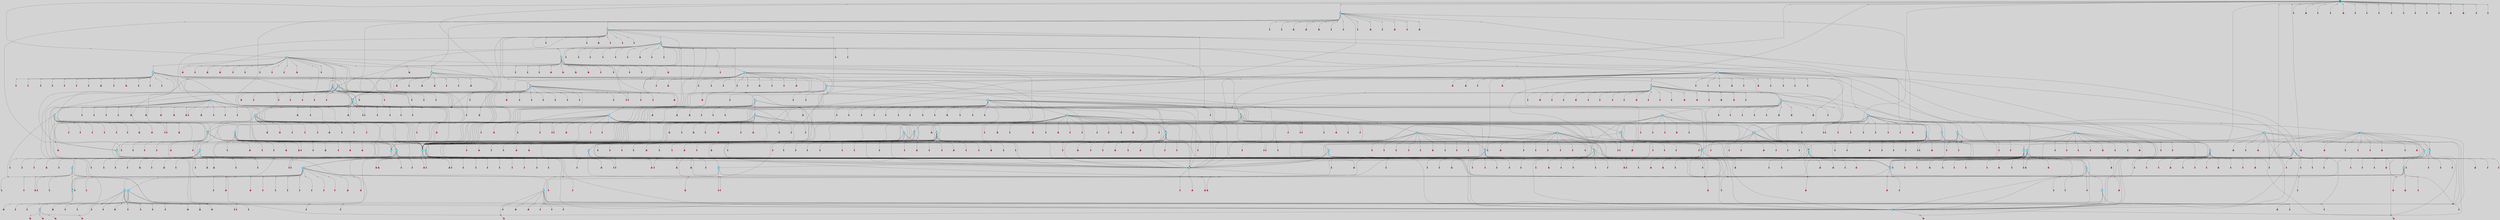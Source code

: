digraph{
	graph[pad = "0.212, 0.055" bgcolor = lightgray]
	node[shape=circle style = filled label = ""]
		T0 [fillcolor="#66ddff"]
		T1 [fillcolor="#66ddff"]
		T2 [fillcolor="#66ddff"]
		T3 [fillcolor="#66ddff"]
		T4 [fillcolor="#66ddff"]
		T5 [fillcolor="#66ddff"]
		T6 [fillcolor="#66ddff"]
		T7 [fillcolor="#66ddff"]
		T8 [fillcolor="#66ddff"]
		T9 [fillcolor="#66ddff"]
		T10 [fillcolor="#66ddff"]
		T11 [fillcolor="#66ddff"]
		T12 [fillcolor="#66ddff"]
		T13 [fillcolor="#66ddff"]
		T14 [fillcolor="#66ddff"]
		T15 [fillcolor="#66ddff"]
		T16 [fillcolor="#66ddff"]
		T17 [fillcolor="#66ddff"]
		T18 [fillcolor="#66ddff"]
		T19 [fillcolor="#66ddff"]
		T20 [fillcolor="#66ddff"]
		T21 [fillcolor="#66ddff"]
		T22 [fillcolor="#66ddff"]
		T23 [fillcolor="#66ddff"]
		T24 [fillcolor="#66ddff"]
		T25 [fillcolor="#66ddff"]
		T26 [fillcolor="#66ddff"]
		T27 [fillcolor="#66ddff"]
		T28 [fillcolor="#66ddff"]
		T29 [fillcolor="#66ddff"]
		T30 [fillcolor="#66ddff"]
		T31 [fillcolor="#66ddff"]
		T32 [fillcolor="#66ddff"]
		T33 [fillcolor="#66ddff"]
		T34 [fillcolor="#66ddff"]
		T35 [fillcolor="#66ddff"]
		T36 [fillcolor="#66ddff"]
		T37 [fillcolor="#66ddff"]
		T38 [fillcolor="#66ddff"]
		T39 [fillcolor="#66ddff"]
		T40 [fillcolor="#66ddff"]
		T41 [fillcolor="#66ddff"]
		T42 [fillcolor="#66ddff"]
		T43 [fillcolor="#66ddff"]
		T44 [fillcolor="#66ddff"]
		T45 [fillcolor="#66ddff"]
		T46 [fillcolor="#66ddff"]
		T47 [fillcolor="#66ddff"]
		T48 [fillcolor="#66ddff"]
		T49 [fillcolor="#66ddff"]
		T50 [fillcolor="#66ddff"]
		T51 [fillcolor="#66ddff"]
		T52 [fillcolor="#66ddff"]
		T53 [fillcolor="#66ddff"]
		T54 [fillcolor="#66ddff"]
		T55 [fillcolor="#66ddff"]
		T56 [fillcolor="#66ddff"]
		T57 [fillcolor="#66ddff"]
		T58 [fillcolor="#66ddff"]
		T59 [fillcolor="#66ddff"]
		T60 [fillcolor="#66ddff"]
		T61 [fillcolor="#66ddff"]
		T62 [fillcolor="#66ddff"]
		T63 [fillcolor="#66ddff"]
		T64 [fillcolor="#66ddff"]
		T65 [fillcolor="#66ddff"]
		T66 [fillcolor="#66ddff"]
		T67 [fillcolor="#66ddff"]
		T68 [fillcolor="#66ddff"]
		T69 [fillcolor="#66ddff"]
		T70 [fillcolor="#66ddff"]
		T71 [fillcolor="#66ddff"]
		T72 [fillcolor="#66ddff"]
		T73 [fillcolor="#66ddff"]
		T74 [fillcolor="#66ddff"]
		T75 [fillcolor="#1199bb"]
		P0 [fillcolor="#cccccc" shape=point] //
		I0 [shape=box style=invis label="5|0&1|1258#0|865&#92;n"]
		P0 -> I0[style=invis]
		A0 [fillcolor="#ff3366" shape=box margin=0.03 width=0 height=0 label="9"]
		T0 -> P0 -> A0
		P1 [fillcolor="#cccccc" shape=point] //
		I1 [shape=box style=invis label="2|3&0|817#0|471&#92;n2|3&0|139#1|379&#92;n2|5&1|303#0|379&#92;n2|0&1|1077#0|93&#92;n"]
		P1 -> I1[style=invis]
		A1 [fillcolor="#ff3366" shape=box margin=0.03 width=0 height=0 label="10"]
		T0 -> P1 -> A1
		P2 [fillcolor="#cccccc" shape=point] //
		I2 [shape=box style=invis label=""]
		P2 -> I2[style=invis]
		A2 [fillcolor="#ff3366" shape=box margin=0.03 width=0 height=0 label="14"]
		T1 -> P2 -> A2
		P3 [fillcolor="#cccccc" shape=point] //
		I3 [shape=box style=invis label="6|1&1|479#1|740&#92;n6|4&0|1105#1|762&#92;n5|0&0|500#1|1181&#92;n"]
		P3 -> I3[style=invis]
		A3 [fillcolor="#ff3366" shape=box margin=0.03 width=0 height=0 label="15"]
		T1 -> P3 -> A3
		P4 [fillcolor="#cccccc" shape=point] //
		I4 [shape=box style=invis label="7|5&1|192#1|436&#92;n0|0&1|1038#0|1141&#92;n"]
		P4 -> I4[style=invis]
		A4 [fillcolor="#ff3366" shape=box margin=0.03 width=0 height=0 label="16"]
		T2 -> P4 -> A4
		P5 [fillcolor="#cccccc" shape=point] //
		I5 [shape=box style=invis label="6|0&1|1307#1|75&#92;n"]
		P5 -> I5[style=invis]
		A5 [fillcolor="#ff3366" shape=box margin=0.03 width=0 height=0 label="17"]
		T2 -> P5 -> A5
		P6 [fillcolor="#cccccc" shape=point] //
		I6 [shape=box style=invis label=""]
		P6 -> I6[style=invis]
		A6 [fillcolor="#ff3366" shape=box margin=0.03 width=0 height=0 label="17"]
		T0 -> P6 -> A6
		T0 -> P2
		P7 [fillcolor="#cccccc" shape=point] //
		I7 [shape=box style=invis label="3|5&1|291#0|1209&#92;n6|5&0|757#0|532&#92;n4|7&1|430#0|1205&#92;n2|0&0|1095#1|300&#92;n"]
		P7 -> I7[style=invis]
		A7 [fillcolor="#ff3366" shape=box margin=0.03 width=0 height=0 label="1"]
		T1 -> P7 -> A7
		P8 [fillcolor="#cccccc" shape=point] //
		I8 [shape=box style=invis label="4|6&1|859#1|1013&#92;n0|0&0|894#1|846&#92;n"]
		P8 -> I8[style=invis]
		A8 [fillcolor="#ff3366" shape=box margin=0.03 width=0 height=0 label="14"]
		T2 -> P8 -> A8
		P9 [fillcolor="#cccccc" shape=point] //
		I9 [shape=box style=invis label="4|0&1|156#1|650&#92;n"]
		P9 -> I9[style=invis]
		A9 [fillcolor="#ff3366" shape=box margin=0.03 width=0 height=0 label="13"]
		T3 -> P9 -> A9
		P10 [fillcolor="#cccccc" shape=point] //
		I10 [shape=box style=invis label="4|6&1|859#1|1013&#92;n0|0&0|894#1|846&#92;n"]
		P10 -> I10[style=invis]
		T3 -> P10 -> T2
		P11 [fillcolor="#cccccc" shape=point] //
		I11 [shape=box style=invis label="3|0&0|1328#0|920&#92;n"]
		P11 -> I11[style=invis]
		A10 [fillcolor="#ff3366" shape=box margin=0.03 width=0 height=0 label="7"]
		T3 -> P11 -> A10
		P12 [fillcolor="#cccccc" shape=point] //
		I12 [shape=box style=invis label="0|3&0|914#1|410&#92;n6|0&1|441#1|465&#92;n1|0&0|952#0|795&#92;n"]
		P12 -> I12[style=invis]
		A11 [fillcolor="#ff3366" shape=box margin=0.03 width=0 height=0 label="3"]
		T3 -> P12 -> A11
		P13 [fillcolor="#cccccc" shape=point] //
		I13 [shape=box style=invis label="0|3&1|204#1|264&#92;n1|6&0|739#1|747&#92;n3|0&1|1266#0|230&#92;n"]
		P13 -> I13[style=invis]
		A12 [fillcolor="#ff3366" shape=box margin=0.03 width=0 height=0 label="11"]
		T4 -> P13 -> A12
		P14 [fillcolor="#cccccc" shape=point] //
		I14 [shape=box style=invis label="1|4&0|393#1|455&#92;n4|6&0|1316#1|1155&#92;n0|0&1|962#0|438&#92;n"]
		P14 -> I14[style=invis]
		A13 [fillcolor="#ff3366" shape=box margin=0.03 width=0 height=0 label="12"]
		T4 -> P14 -> A13
		P15 [fillcolor="#cccccc" shape=point] //
		I15 [shape=box style=invis label="5|1&1|684#1|317&#92;n1|7&0|1057#1|447&#92;n4|0&1|165#0|479&#92;n"]
		P15 -> I15[style=invis]
		A14 [fillcolor="#ff3366" shape=box margin=0.03 width=0 height=0 label="5"]
		T4 -> P15 -> A14
		P16 [fillcolor="#cccccc" shape=point] //
		I16 [shape=box style=invis label="4|0&1|1034#1|361&#92;n7|1&1|24#0|79&#92;n0|0&0|1336#0|337&#92;n"]
		P16 -> I16[style=invis]
		A15 [fillcolor="#ff3366" shape=box margin=0.03 width=0 height=0 label="15"]
		T4 -> P16 -> A15
		P17 [fillcolor="#cccccc" shape=point] //
		I17 [shape=box style=invis label="4|7&1|256#1|1212&#92;n1|2&0|1247#1|1259&#92;n5|1&0|1090#0|764&#92;n1|4&1|956#1|1076&#92;n2|7&0|903#1|1148&#92;n2|2&0|644#0|1124&#92;n4|6&0|1321#0|986&#92;n0|0&0|327#0|950&#92;n"]
		P17 -> I17[style=invis]
		A16 [fillcolor="#ff3366" shape=box margin=0.03 width=0 height=0 label="9"]
		T4 -> P17 -> A16
		P18 [fillcolor="#cccccc" shape=point] //
		I18 [shape=box style=invis label="5|6&1|975#0|749&#92;n3|0&1|1189#1|894&#92;n1|0&0|1046#0|288&#92;n"]
		P18 -> I18[style=invis]
		A17 [fillcolor="#ff3366" shape=box margin=0.03 width=0 height=0 label="9"]
		T5 -> P18 -> A17
		P19 [fillcolor="#cccccc" shape=point] //
		I19 [shape=box style=invis label="0|3&1|1240#1|478&#92;n3|4&1|418#0|435&#92;n3|0&1|801#0|1268&#92;n1|5&1|964#0|640&#92;n2|0&0|525#0|1132&#92;n"]
		P19 -> I19[style=invis]
		A18 [fillcolor="#ff3366" shape=box margin=0.03 width=0 height=0 label="6"]
		T5 -> P19 -> A18
		T5 -> P2
		P20 [fillcolor="#cccccc" shape=point] //
		I20 [shape=box style=invis label="4|2&1|803#0|639&#92;n5|5&1|335#0|556&#92;n1|5&0|90#0|405&#92;n3|0&0|1261#1|80&#92;n"]
		P20 -> I20[style=invis]
		A19 [fillcolor="#ff3366" shape=box margin=0.03 width=0 height=0 label="8"]
		T5 -> P20 -> A19
		P21 [fillcolor="#cccccc" shape=point] //
		I21 [shape=box style=invis label="5|6&1|975#0|749&#92;n3|0&1|1189#1|894&#92;n1|0&0|1046#0|288&#92;n"]
		P21 -> I21[style=invis]
		A20 [fillcolor="#ff3366" shape=box margin=0.03 width=0 height=0 label="9"]
		T5 -> P21 -> A20
		P22 [fillcolor="#cccccc" shape=point] //
		I22 [shape=box style=invis label=""]
		P22 -> I22[style=invis]
		A21 [fillcolor="#ff3366" shape=box margin=0.03 width=0 height=0 label="17"]
		T6 -> P22 -> A21
		P23 [fillcolor="#cccccc" shape=point] //
		I23 [shape=box style=invis label="4|0&1|156#1|650&#92;n"]
		P23 -> I23[style=invis]
		A22 [fillcolor="#ff3366" shape=box margin=0.03 width=0 height=0 label="13"]
		T6 -> P23 -> A22
		P24 [fillcolor="#cccccc" shape=point] //
		I24 [shape=box style=invis label=""]
		P24 -> I24[style=invis]
		A23 [fillcolor="#ff3366" shape=box margin=0.03 width=0 height=0 label="16"]
		T6 -> P24 -> A23
		P25 [fillcolor="#cccccc" shape=point] //
		I25 [shape=box style=invis label="6|0&1|441#1|465&#92;n1|0&0|952#0|795&#92;n"]
		P25 -> I25[style=invis]
		A24 [fillcolor="#ff3366" shape=box margin=0.03 width=0 height=0 label="3"]
		T6 -> P25 -> A24
		T7 -> P14
		P26 [fillcolor="#cccccc" shape=point] //
		I26 [shape=box style=invis label="5|1&1|684#1|317&#92;n1|7&0|1057#1|447&#92;n4|0&1|165#0|479&#92;n"]
		P26 -> I26[style=invis]
		A25 [fillcolor="#ff3366" shape=box margin=0.03 width=0 height=0 label="5"]
		T7 -> P26 -> A25
		P27 [fillcolor="#cccccc" shape=point] //
		I27 [shape=box style=invis label="5|6&1|240#0|1050&#92;n3|0&0|46#1|316&#92;n"]
		P27 -> I27[style=invis]
		A26 [fillcolor="#ff3366" shape=box margin=0.03 width=0 height=0 label="11"]
		T7 -> P27 -> A26
		P28 [fillcolor="#cccccc" shape=point] //
		I28 [shape=box style=invis label="7|3&0|279#1|462&#92;n2|3&0|139#0|379&#92;n2|5&1|303#0|379&#92;n2|0&1|1077#0|93&#92;n"]
		P28 -> I28[style=invis]
		A27 [fillcolor="#ff3366" shape=box margin=0.03 width=0 height=0 label="10"]
		T7 -> P28 -> A27
		P29 [fillcolor="#cccccc" shape=point] //
		I29 [shape=box style=invis label="5|0&1|321#1|117&#92;n"]
		P29 -> I29[style=invis]
		A28 [fillcolor="#ff3366" shape=box margin=0.03 width=0 height=0 label="6"]
		T7 -> P29 -> A28
		T7 -> P29
		P30 [fillcolor="#cccccc" shape=point] //
		I30 [shape=box style=invis label="7|5&1|192#1|436&#92;n0|0&1|1038#0|1141&#92;n"]
		P30 -> I30[style=invis]
		A29 [fillcolor="#ff3366" shape=box margin=0.03 width=0 height=0 label="16"]
		T7 -> P30 -> A29
		P31 [fillcolor="#cccccc" shape=point] //
		I31 [shape=box style=invis label="5|0&1|1210#0|974&#92;n"]
		P31 -> I31[style=invis]
		A30 [fillcolor="#ff3366" shape=box margin=0.03 width=0 height=0 label="2"]
		T7 -> P31 -> A30
		T8 -> P14
		P32 [fillcolor="#cccccc" shape=point] //
		I32 [shape=box style=invis label="5|1&1|684#1|317&#92;n1|7&0|1057#1|447&#92;n4|0&1|165#0|479&#92;n"]
		P32 -> I32[style=invis]
		A31 [fillcolor="#ff3366" shape=box margin=0.03 width=0 height=0 label="5"]
		T8 -> P32 -> A31
		P33 [fillcolor="#cccccc" shape=point] //
		I33 [shape=box style=invis label="4|0&1|1034#1|361&#92;n7|1&1|24#0|79&#92;n0|0&0|1336#0|337&#92;n"]
		P33 -> I33[style=invis]
		A32 [fillcolor="#ff3366" shape=box margin=0.03 width=0 height=0 label="15"]
		T8 -> P33 -> A32
		P34 [fillcolor="#cccccc" shape=point] //
		I34 [shape=box style=invis label="6|0&1|833#1|1324&#92;n3|0&0|273#0|920&#92;n"]
		P34 -> I34[style=invis]
		A33 [fillcolor="#ff3366" shape=box margin=0.03 width=0 height=0 label="7"]
		T8 -> P34 -> A33
		P35 [fillcolor="#cccccc" shape=point] //
		I35 [shape=box style=invis label="0|3&1|1240#1|478&#92;n3|4&1|418#0|435&#92;n3|0&1|801#0|1268&#92;n1|5&1|964#0|640&#92;n2|0&0|525#0|1132&#92;n"]
		P35 -> I35[style=invis]
		A34 [fillcolor="#ff3366" shape=box margin=0.03 width=0 height=0 label="6"]
		T9 -> P35 -> A34
		P36 [fillcolor="#cccccc" shape=point] //
		I36 [shape=box style=invis label="3|0&0|1328#0|920&#92;n"]
		P36 -> I36[style=invis]
		A35 [fillcolor="#ff3366" shape=box margin=0.03 width=0 height=0 label="7"]
		T9 -> P36 -> A35
		P37 [fillcolor="#cccccc" shape=point] //
		I37 [shape=box style=invis label="4|0&1|156#1|650&#92;n"]
		P37 -> I37[style=invis]
		A36 [fillcolor="#ff3366" shape=box margin=0.03 width=0 height=0 label="13"]
		T9 -> P37 -> A36
		P38 [fillcolor="#cccccc" shape=point] //
		I38 [shape=box style=invis label="6|0&1|1307#1|75&#92;n"]
		P38 -> I38[style=invis]
		A37 [fillcolor="#ff3366" shape=box margin=0.03 width=0 height=0 label="17"]
		T9 -> P38 -> A37
		T9 -> P24
		P39 [fillcolor="#cccccc" shape=point] //
		I39 [shape=box style=invis label="4|6&1|859#1|1013&#92;n0|0&0|894#1|846&#92;n"]
		P39 -> I39[style=invis]
		A38 [fillcolor="#ff3366" shape=box margin=0.03 width=0 height=0 label="14"]
		T9 -> P39 -> A38
		P40 [fillcolor="#cccccc" shape=point] //
		I40 [shape=box style=invis label="4|2&1|90#1|102&#92;n4|0&1|17#0|754&#92;n"]
		P40 -> I40[style=invis]
		A39 [fillcolor="#ff3366" shape=box margin=0.03 width=0 height=0 label="5"]
		T9 -> P40 -> A39
		P41 [fillcolor="#cccccc" shape=point] //
		I41 [shape=box style=invis label="6|0&1|377#0|1&#92;n"]
		P41 -> I41[style=invis]
		A40 [fillcolor="#ff3366" shape=box margin=0.03 width=0 height=0 label="17"]
		T10 -> P41 -> A40
		P42 [fillcolor="#cccccc" shape=point] //
		I42 [shape=box style=invis label="7|0&1|1098#0|875&#92;n"]
		P42 -> I42[style=invis]
		A41 [fillcolor="#ff3366" shape=box margin=0.03 width=0 height=0 label="14"]
		T10 -> P42 -> A41
		P43 [fillcolor="#cccccc" shape=point] //
		I43 [shape=box style=invis label="7|5&1|192#1|436&#92;n0|0&1|1038#0|1141&#92;n"]
		P43 -> I43[style=invis]
		A42 [fillcolor="#ff3366" shape=box margin=0.03 width=0 height=0 label="16"]
		T10 -> P43 -> A42
		P44 [fillcolor="#cccccc" shape=point] //
		I44 [shape=box style=invis label="3|0&1|1248#1|743&#92;n"]
		P44 -> I44[style=invis]
		A43 [fillcolor="#ff3366" shape=box margin=0.03 width=0 height=0 label="11"]
		T10 -> P44 -> A43
		T11 -> P4
		P45 [fillcolor="#cccccc" shape=point] //
		I45 [shape=box style=invis label="2|0&1|234#1|914&#92;n"]
		P45 -> I45[style=invis]
		A44 [fillcolor="#ff3366" shape=box margin=0.03 width=0 height=0 label="16"]
		T11 -> P45 -> A44
		P46 [fillcolor="#cccccc" shape=point] //
		I46 [shape=box style=invis label="5|0&1|1210#0|974&#92;n"]
		P46 -> I46[style=invis]
		A45 [fillcolor="#ff3366" shape=box margin=0.03 width=0 height=0 label="2"]
		T11 -> P46 -> A45
		P47 [fillcolor="#cccccc" shape=point] //
		I47 [shape=box style=invis label="5|1&1|684#1|317&#92;n1|7&0|1057#1|447&#92;n4|0&1|165#0|479&#92;n"]
		P47 -> I47[style=invis]
		A46 [fillcolor="#ff3366" shape=box margin=0.03 width=0 height=0 label="5"]
		T11 -> P47 -> A46
		T11 -> P8
		T12 -> P27
		T12 -> P28
		P48 [fillcolor="#cccccc" shape=point] //
		I48 [shape=box style=invis label="5|0&1|321#1|117&#92;n"]
		P48 -> I48[style=invis]
		A47 [fillcolor="#ff3366" shape=box margin=0.03 width=0 height=0 label="6"]
		T12 -> P48 -> A47
		P49 [fillcolor="#cccccc" shape=point] //
		I49 [shape=box style=invis label="5|0&1|321#1|117&#92;n"]
		P49 -> I49[style=invis]
		A48 [fillcolor="#ff3366" shape=box margin=0.03 width=0 height=0 label="6"]
		T12 -> P49 -> A48
		P50 [fillcolor="#cccccc" shape=point] //
		I50 [shape=box style=invis label="5|0&1|1210#0|974&#92;n"]
		P50 -> I50[style=invis]
		A49 [fillcolor="#ff3366" shape=box margin=0.03 width=0 height=0 label="2"]
		T12 -> P50 -> A49
		P51 [fillcolor="#cccccc" shape=point] //
		I51 [shape=box style=invis label="5|1&1|684#1|317&#92;n1|7&0|1057#1|447&#92;n3|7&0|31#1|412&#92;n4|0&1|165#0|479&#92;n"]
		P51 -> I51[style=invis]
		A50 [fillcolor="#ff3366" shape=box margin=0.03 width=0 height=0 label="5"]
		T12 -> P51 -> A50
		T12 -> P14
		P52 [fillcolor="#cccccc" shape=point] //
		I52 [shape=box style=invis label="5|0&1|321#1|117&#92;n"]
		P52 -> I52[style=invis]
		T12 -> P52 -> T0
		P53 [fillcolor="#cccccc" shape=point] //
		I53 [shape=box style=invis label="3|0&0|1328#0|920&#92;n"]
		P53 -> I53[style=invis]
		A51 [fillcolor="#ff3366" shape=box margin=0.03 width=0 height=0 label="7"]
		T12 -> P53 -> A51
		T12 -> P38
		P54 [fillcolor="#cccccc" shape=point] //
		I54 [shape=box style=invis label="5|1&1|684#1|317&#92;n1|7&0|1057#1|447&#92;n4|0&1|165#0|479&#92;n"]
		P54 -> I54[style=invis]
		A52 [fillcolor="#ff3366" shape=box margin=0.03 width=0 height=0 label="13"]
		T13 -> P54 -> A52
		P55 [fillcolor="#cccccc" shape=point] //
		I55 [shape=box style=invis label="2|0&1|1296#1|1330&#92;n1|0&0|664#1|360&#92;n"]
		P55 -> I55[style=invis]
		A53 [fillcolor="#ff3366" shape=box margin=0.03 width=0 height=0 label="6"]
		T13 -> P55 -> A53
		P56 [fillcolor="#cccccc" shape=point] //
		I56 [shape=box style=invis label="6|0&1|417#1|75&#92;n"]
		P56 -> I56[style=invis]
		A54 [fillcolor="#ff3366" shape=box margin=0.03 width=0 height=0 label="17"]
		T13 -> P56 -> A54
		P57 [fillcolor="#cccccc" shape=point] //
		I57 [shape=box style=invis label="6|6&1|512#0|473&#92;n3|4&0|214#0|1254&#92;n5|0&0|948#0|298&#92;n"]
		P57 -> I57[style=invis]
		A55 [fillcolor="#ff3366" shape=box margin=0.03 width=0 height=0 label="10"]
		T13 -> P57 -> A55
		P58 [fillcolor="#cccccc" shape=point] //
		I58 [shape=box style=invis label="7|5&1|192#1|436&#92;n0|0&1|1038#0|1141&#92;n"]
		P58 -> I58[style=invis]
		A56 [fillcolor="#ff3366" shape=box margin=0.03 width=0 height=0 label="16"]
		T13 -> P58 -> A56
		P59 [fillcolor="#cccccc" shape=point] //
		I59 [shape=box style=invis label="4|1&1|130#1|74&#92;n4|5&1|494#1|6&#92;n1|7&0|1129#0|1285&#92;n7|1&1|114#1|948&#92;n0|6&0|479#0|1265&#92;n6|0&0|1006#1|440&#92;n"]
		P59 -> I59[style=invis]
		T13 -> P59 -> T4
		P60 [fillcolor="#cccccc" shape=point] //
		I60 [shape=box style=invis label="7|0&1|385#1|214&#92;n"]
		P60 -> I60[style=invis]
		A57 [fillcolor="#ff3366" shape=box margin=0.03 width=0 height=0 label="5"]
		T13 -> P60 -> A57
		T14 -> P26
		P61 [fillcolor="#cccccc" shape=point] //
		I61 [shape=box style=invis label="3|1&0|119#1|1231&#92;n3|5&1|291#0|1209&#92;n6|5&0|757#0|532&#92;n4|7&1|430#0|1205&#92;n2|0&0|1095#1|300&#92;n"]
		P61 -> I61[style=invis]
		A58 [fillcolor="#ff3366" shape=box margin=0.03 width=0 height=0 label="1"]
		T14 -> P61 -> A58
		P62 [fillcolor="#cccccc" shape=point] //
		I62 [shape=box style=invis label="5|0&1|1210#0|974&#92;n"]
		P62 -> I62[style=invis]
		A59 [fillcolor="#ff3366" shape=box margin=0.03 width=0 height=0 label="2"]
		T14 -> P62 -> A59
		P63 [fillcolor="#cccccc" shape=point] //
		I63 [shape=box style=invis label="0|3&1|1134#1|606&#92;n0|0&0|675#1|424&#92;n"]
		P63 -> I63[style=invis]
		A60 [fillcolor="#ff3366" shape=box margin=0.03 width=0 height=0 label="10"]
		T14 -> P63 -> A60
		P64 [fillcolor="#cccccc" shape=point] //
		I64 [shape=box style=invis label="6|4&1|438#1|577&#92;n5|3&1|694#0|796&#92;n4|0&0|372#0|771&#92;n"]
		P64 -> I64[style=invis]
		A61 [fillcolor="#ff3366" shape=box margin=0.03 width=0 height=0 label="0"]
		T14 -> P64 -> A61
		P65 [fillcolor="#cccccc" shape=point] //
		I65 [shape=box style=invis label="6|6&1|128#0|1281&#92;n6|0&0|238#1|367&#92;n"]
		P65 -> I65[style=invis]
		A62 [fillcolor="#ff3366" shape=box margin=0.03 width=0 height=0 label="5"]
		T14 -> P65 -> A62
		P66 [fillcolor="#cccccc" shape=point] //
		I66 [shape=box style=invis label="1|1&1|147#1|591&#92;n2|0&0|593#1|997&#92;n"]
		P66 -> I66[style=invis]
		A63 [fillcolor="#ff3366" shape=box margin=0.03 width=0 height=0 label="8"]
		T14 -> P66 -> A63
		T14 -> P11
		P67 [fillcolor="#cccccc" shape=point] //
		I67 [shape=box style=invis label="6|6&1|128#0|1281&#92;n6|0&0|238#1|367&#92;n1|0&1|197#0|464&#92;n"]
		P67 -> I67[style=invis]
		A64 [fillcolor="#ff3366" shape=box margin=0.03 width=0 height=0 label="5"]
		T14 -> P67 -> A64
		T14 -> P62
		P68 [fillcolor="#cccccc" shape=point] //
		I68 [shape=box style=invis label="5|1&1|684#1|317&#92;n1|7&0|1057#1|447&#92;n4|0&1|138#0|479&#92;n"]
		P68 -> I68[style=invis]
		T15 -> P68 -> T7
		T15 -> P26
		P69 [fillcolor="#cccccc" shape=point] //
		I69 [shape=box style=invis label="3|0&0|1328#0|188&#92;n"]
		P69 -> I69[style=invis]
		A65 [fillcolor="#ff3366" shape=box margin=0.03 width=0 height=0 label="7"]
		T15 -> P69 -> A65
		P70 [fillcolor="#cccccc" shape=point] //
		I70 [shape=box style=invis label="1|1&0|408#0|297&#92;n3|0&0|273#0|920&#92;n"]
		P70 -> I70[style=invis]
		A66 [fillcolor="#ff3366" shape=box margin=0.03 width=0 height=0 label="7"]
		T15 -> P70 -> A66
		T15 -> P1
		P71 [fillcolor="#cccccc" shape=point] //
		I71 [shape=box style=invis label="0|3&1|1240#1|478&#92;n3|0&1|662#1|1177&#92;n3|4&1|418#0|435&#92;n1|5&1|964#0|640&#92;n2|0&0|525#0|1132&#92;n"]
		P71 -> I71[style=invis]
		A67 [fillcolor="#ff3366" shape=box margin=0.03 width=0 height=0 label="6"]
		T15 -> P71 -> A67
		P72 [fillcolor="#cccccc" shape=point] //
		I72 [shape=box style=invis label="4|0&1|156#1|650&#92;n"]
		P72 -> I72[style=invis]
		A68 [fillcolor="#ff3366" shape=box margin=0.03 width=0 height=0 label="13"]
		T15 -> P72 -> A68
		T16 -> P26
		P73 [fillcolor="#cccccc" shape=point] //
		I73 [shape=box style=invis label="7|3&0|279#1|462&#92;n2|3&0|139#0|379&#92;n2|5&1|303#0|379&#92;n2|0&1|1077#0|93&#92;n"]
		P73 -> I73[style=invis]
		A69 [fillcolor="#ff3366" shape=box margin=0.03 width=0 height=0 label="10"]
		T16 -> P73 -> A69
		P74 [fillcolor="#cccccc" shape=point] //
		I74 [shape=box style=invis label="5|0&1|321#1|117&#92;n"]
		P74 -> I74[style=invis]
		A70 [fillcolor="#ff3366" shape=box margin=0.03 width=0 height=0 label="6"]
		T16 -> P74 -> A70
		P75 [fillcolor="#cccccc" shape=point] //
		I75 [shape=box style=invis label="1|4&0|285#0|388&#92;n3|4&0|180#0|105&#92;n4|0&1|780#0|388&#92;n"]
		P75 -> I75[style=invis]
		A71 [fillcolor="#ff3366" shape=box margin=0.03 width=0 height=0 label="2"]
		T16 -> P75 -> A71
		P76 [fillcolor="#cccccc" shape=point] //
		I76 [shape=box style=invis label="7|0&1|593#1|214&#92;n"]
		P76 -> I76[style=invis]
		A72 [fillcolor="#ff3366" shape=box margin=0.03 width=0 height=0 label="5"]
		T16 -> P76 -> A72
		P77 [fillcolor="#cccccc" shape=point] //
		I77 [shape=box style=invis label="6|4&1|1072#0|1152&#92;n2|3&0|276#1|815&#92;n5|7&0|851#1|365&#92;n4|2&1|803#0|639&#92;n5|5&1|335#0|529&#92;n1|5&0|90#0|405&#92;n3|0&0|1261#1|80&#92;n"]
		P77 -> I77[style=invis]
		A73 [fillcolor="#ff3366" shape=box margin=0.03 width=0 height=0 label="8"]
		T16 -> P77 -> A73
		T16 -> P51
		T16 -> P26
		P78 [fillcolor="#cccccc" shape=point] //
		I78 [shape=box style=invis label="6|6&1|512#0|473&#92;n6|0&1|224#0|452&#92;n3|4&0|214#0|1120&#92;n5|0&0|948#0|298&#92;n"]
		P78 -> I78[style=invis]
		A74 [fillcolor="#ff3366" shape=box margin=0.03 width=0 height=0 label="10"]
		T16 -> P78 -> A74
		P79 [fillcolor="#cccccc" shape=point] //
		I79 [shape=box style=invis label="4|2&0|1028#1|474&#92;n4|7&1|256#1|1212&#92;n5|5&1|335#0|556&#92;n1|5&0|90#0|405&#92;n1|2&0|1247#1|1259&#92;n1|4&1|956#1|1076&#92;n2|2&1|270#0|194&#92;n5|6&0|916#1|204&#92;n3|7&0|85#0|346&#92;n0|0&0|327#0|950&#92;n"]
		P79 -> I79[style=invis]
		A75 [fillcolor="#ff3366" shape=box margin=0.03 width=0 height=0 label="8"]
		T17 -> P79 -> A75
		P80 [fillcolor="#cccccc" shape=point] //
		I80 [shape=box style=invis label="7|2&1|844#1|92&#92;n7|0&0|1098#0|934&#92;n7|1&1|24#0|79&#92;n0|0&0|1336#0|337&#92;n"]
		P80 -> I80[style=invis]
		A76 [fillcolor="#ff3366" shape=box margin=0.03 width=0 height=0 label="15"]
		T17 -> P80 -> A76
		P81 [fillcolor="#cccccc" shape=point] //
		I81 [shape=box style=invis label="0|3&1|1240#1|478&#92;n3|4&1|1115#0|435&#92;n6|0&1|709#1|1134&#92;n1|5&1|964#0|640&#92;n2|0&0|525#0|1132&#92;n"]
		P81 -> I81[style=invis]
		A77 [fillcolor="#ff3366" shape=box margin=0.03 width=0 height=0 label="6"]
		T17 -> P81 -> A77
		P82 [fillcolor="#cccccc" shape=point] //
		I82 [shape=box style=invis label="6|4&1|1072#0|1152&#92;n2|3&0|276#1|815&#92;n2|7&0|139#1|1102&#92;n6|2&0|295#0|1015&#92;n5|5&1|335#0|556&#92;n1|5&0|90#0|405&#92;n3|0&0|1261#1|80&#92;n"]
		P82 -> I82[style=invis]
		A78 [fillcolor="#ff3366" shape=box margin=0.03 width=0 height=0 label="8"]
		T17 -> P82 -> A78
		T17 -> P13
		P83 [fillcolor="#cccccc" shape=point] //
		I83 [shape=box style=invis label="6|7&1|1153#1|19&#92;n4|1&0|1327#1|1310&#92;n4|3&1|1336#0|1185&#92;n3|0&0|153#0|91&#92;n2|1&0|1224#0|219&#92;n7|2&1|639#1|541&#92;n4|0&0|769#1|988&#92;n7|1&0|746#1|90&#92;n1|1&0|1336#0|1233&#92;n5|5&0|177#0|659&#92;n5|1&0|685#0|855&#92;n0|0&0|1297#1|846&#92;n"]
		P83 -> I83[style=invis]
		A79 [fillcolor="#ff3366" shape=box margin=0.03 width=0 height=0 label="14"]
		T17 -> P83 -> A79
		P84 [fillcolor="#cccccc" shape=point] //
		I84 [shape=box style=invis label="3|5&0|132#0|272&#92;n0|4&1|782#0|557&#92;n1|4&1|1275#0|268&#92;n6|2&0|404#0|1028&#92;n2|6&0|1170#0|1202&#92;n5|7&0|582#0|902&#92;n7|3&0|1127#1|376&#92;n6|6&0|243#1|536&#92;n0|0&0|894#1|502&#92;n"]
		P84 -> I84[style=invis]
		A80 [fillcolor="#ff3366" shape=box margin=0.03 width=0 height=0 label="14"]
		T17 -> P84 -> A80
		T17 -> P16
		P85 [fillcolor="#cccccc" shape=point] //
		I85 [shape=box style=invis label="7|0&1|385#1|214&#92;n"]
		P85 -> I85[style=invis]
		A81 [fillcolor="#ff3366" shape=box margin=0.03 width=0 height=0 label="5"]
		T17 -> P85 -> A81
		P86 [fillcolor="#cccccc" shape=point] //
		I86 [shape=box style=invis label="3|0&1|801#0|1268&#92;n1|5&1|964#0|640&#92;n2|0&0|525#0|1132&#92;n"]
		P86 -> I86[style=invis]
		A82 [fillcolor="#ff3366" shape=box margin=0.03 width=0 height=0 label="6"]
		T17 -> P86 -> A82
		P87 [fillcolor="#cccccc" shape=point] //
		I87 [shape=box style=invis label="6|0&1|441#1|465&#92;n1|0&0|952#0|795&#92;n"]
		P87 -> I87[style=invis]
		A83 [fillcolor="#ff3366" shape=box margin=0.03 width=0 height=0 label="3"]
		T18 -> P87 -> A83
		P88 [fillcolor="#cccccc" shape=point] //
		I88 [shape=box style=invis label="3|0&0|1328#0|920&#92;n"]
		P88 -> I88[style=invis]
		A84 [fillcolor="#ff3366" shape=box margin=0.03 width=0 height=0 label="7"]
		T18 -> P88 -> A84
		P89 [fillcolor="#cccccc" shape=point] //
		I89 [shape=box style=invis label="5|0&1|1202#1|779&#92;n"]
		P89 -> I89[style=invis]
		T18 -> P89 -> T11
		P90 [fillcolor="#cccccc" shape=point] //
		I90 [shape=box style=invis label="6|4&1|1072#0|1152&#92;n2|3&0|276#1|815&#92;n5|7&0|851#1|365&#92;n6|2&0|295#0|1015&#92;n5|5&1|335#0|556&#92;n1|5&0|90#0|405&#92;n3|0&0|1261#1|80&#92;n"]
		P90 -> I90[style=invis]
		A85 [fillcolor="#ff3366" shape=box margin=0.03 width=0 height=0 label="8"]
		T18 -> P90 -> A85
		P91 [fillcolor="#cccccc" shape=point] //
		I91 [shape=box style=invis label="5|0&1|321#1|117&#92;n"]
		P91 -> I91[style=invis]
		A86 [fillcolor="#ff3366" shape=box margin=0.03 width=0 height=0 label="6"]
		T18 -> P91 -> A86
		P92 [fillcolor="#cccccc" shape=point] //
		I92 [shape=box style=invis label="7|5&0|1277#1|1219&#92;n4|2&1|497#1|102&#92;n5|1&0|1146#1|415&#92;n4|1&0|185#0|1061&#92;n0|0&1|193#0|73&#92;n"]
		P92 -> I92[style=invis]
		T18 -> P92 -> T16
		P93 [fillcolor="#cccccc" shape=point] //
		I93 [shape=box style=invis label="4|2&0|1028#1|474&#92;n4|7&1|256#1|1212&#92;n5|5&1|335#0|556&#92;n1|5&0|90#0|405&#92;n1|2&0|1247#1|1259&#92;n1|4&1|956#1|1076&#92;n2|2&1|270#0|194&#92;n5|6&0|916#1|204&#92;n3|7&0|85#0|346&#92;n0|0&0|327#0|950&#92;n"]
		P93 -> I93[style=invis]
		A87 [fillcolor="#ff3366" shape=box margin=0.03 width=0 height=0 label="5"]
		T19 -> P93 -> A87
		P94 [fillcolor="#cccccc" shape=point] //
		I94 [shape=box style=invis label="0|3&1|1222#1|204&#92;n3|5&0|1283#1|1123&#92;n0|0&1|1038#0|1141&#92;n"]
		P94 -> I94[style=invis]
		T19 -> P94 -> T15
		T19 -> P90
		T19 -> P83
		P95 [fillcolor="#cccccc" shape=point] //
		I95 [shape=box style=invis label="2|0&1|54#1|646&#92;n"]
		P95 -> I95[style=invis]
		T19 -> P95 -> T5
		P96 [fillcolor="#cccccc" shape=point] //
		I96 [shape=box style=invis label="1|5&1|1183#1|34&#92;n2|0&1|1077#0|93&#92;n"]
		P96 -> I96[style=invis]
		A88 [fillcolor="#ff3366" shape=box margin=0.03 width=0 height=0 label="10"]
		T19 -> P96 -> A88
		P97 [fillcolor="#cccccc" shape=point] //
		I97 [shape=box style=invis label="6|4&1|1072#0|1152&#92;n2|3&0|276#1|815&#92;n5|7&0|851#1|365&#92;n4|2&1|803#0|639&#92;n5|5&1|335#0|556&#92;n1|5&0|90#0|405&#92;n3|0&0|1261#1|80&#92;n"]
		P97 -> I97[style=invis]
		A89 [fillcolor="#ff3366" shape=box margin=0.03 width=0 height=0 label="8"]
		T19 -> P97 -> A89
		P98 [fillcolor="#cccccc" shape=point] //
		I98 [shape=box style=invis label="7|3&1|938#0|1146&#92;n3|5&0|115#1|704&#92;n2|0&1|1077#0|93&#92;n"]
		P98 -> I98[style=invis]
		A90 [fillcolor="#ff3366" shape=box margin=0.03 width=0 height=0 label="10"]
		T19 -> P98 -> A90
		P99 [fillcolor="#cccccc" shape=point] //
		I99 [shape=box style=invis label="6|3&1|365#1|955&#92;n6|0&0|1307#1|75&#92;n"]
		P99 -> I99[style=invis]
		A91 [fillcolor="#ff3366" shape=box margin=0.03 width=0 height=0 label="17"]
		T19 -> P99 -> A91
		P100 [fillcolor="#cccccc" shape=point] //
		I100 [shape=box style=invis label="6|6&1|723#1|484&#92;n5|1&0|1102#1|1094&#92;n4|5&1|494#1|6&#92;n1|7&0|1129#0|1285&#92;n7|1&1|114#1|948&#92;n0|6&0|479#0|1265&#92;n6|0&0|1006#1|480&#92;n"]
		P100 -> I100[style=invis]
		A92 [fillcolor="#ff3366" shape=box margin=0.03 width=0 height=0 label="3"]
		T19 -> P100 -> A92
		P101 [fillcolor="#cccccc" shape=point] //
		I101 [shape=box style=invis label="3|0&0|1328#0|920&#92;n"]
		P101 -> I101[style=invis]
		A93 [fillcolor="#ff3366" shape=box margin=0.03 width=0 height=0 label="7"]
		T19 -> P101 -> A93
		P102 [fillcolor="#cccccc" shape=point] //
		I102 [shape=box style=invis label="5|0&1|321#1|117&#92;n"]
		P102 -> I102[style=invis]
		A94 [fillcolor="#ff3366" shape=box margin=0.03 width=0 height=0 label="6"]
		T19 -> P102 -> A94
		P103 [fillcolor="#cccccc" shape=point] //
		I103 [shape=box style=invis label="4|6&1|859#1|1013&#92;n7|0&0|742#0|136&#92;n"]
		P103 -> I103[style=invis]
		A95 [fillcolor="#ff3366" shape=box margin=0.03 width=0 height=0 label="14"]
		T19 -> P103 -> A95
		T19 -> P26
		T20 -> P94
		P104 [fillcolor="#cccccc" shape=point] //
		I104 [shape=box style=invis label="2|0&1|54#1|646&#92;n"]
		P104 -> I104[style=invis]
		T20 -> P104 -> T5
		T20 -> P97
		P105 [fillcolor="#cccccc" shape=point] //
		I105 [shape=box style=invis label="4|2&1|803#0|639&#92;n5|5&1|335#0|556&#92;n1|5&0|90#0|405&#92;n3|0&0|1261#1|80&#92;n"]
		P105 -> I105[style=invis]
		A96 [fillcolor="#ff3366" shape=box margin=0.03 width=0 height=0 label="8"]
		T20 -> P105 -> A96
		P106 [fillcolor="#cccccc" shape=point] //
		I106 [shape=box style=invis label="7|3&1|938#0|1146&#92;n3|5&0|115#1|704&#92;n2|0&1|1077#0|93&#92;n"]
		P106 -> I106[style=invis]
		A97 [fillcolor="#ff3366" shape=box margin=0.03 width=0 height=0 label="10"]
		T20 -> P106 -> A97
		P107 [fillcolor="#cccccc" shape=point] //
		I107 [shape=box style=invis label="1|7&0|1057#1|447&#92;n0|6&0|843#1|1059&#92;n5|5&0|502#0|634&#92;n2|4&1|929#0|421&#92;n1|0&0|1103#0|68&#92;n"]
		P107 -> I107[style=invis]
		A98 [fillcolor="#ff3366" shape=box margin=0.03 width=0 height=0 label="5"]
		T20 -> P107 -> A98
		P108 [fillcolor="#cccccc" shape=point] //
		I108 [shape=box style=invis label="5|0&1|657#0|52&#92;n"]
		P108 -> I108[style=invis]
		A99 [fillcolor="#ff3366" shape=box margin=0.03 width=0 height=0 label="14"]
		T20 -> P108 -> A99
		T20 -> P24
		P109 [fillcolor="#cccccc" shape=point] //
		I109 [shape=box style=invis label="3|2&1|654#1|190&#92;n2|5&1|31#0|1258&#92;n5|1&0|1146#1|412&#92;n4|1&0|185#0|1061&#92;n4|0&0|681#1|482&#92;n"]
		P109 -> I109[style=invis]
		T20 -> P109 -> T12
		T20 -> P50
		T20 -> P53
		P110 [fillcolor="#cccccc" shape=point] //
		I110 [shape=box style=invis label="1|0&1|939#1|759&#92;n"]
		P110 -> I110[style=invis]
		A100 [fillcolor="#ff3366" shape=box margin=0.03 width=0 height=0 label="2"]
		T21 -> P110 -> A100
		P111 [fillcolor="#cccccc" shape=point] //
		I111 [shape=box style=invis label="6|4&1|470#1|292&#92;n4|0&1|780#0|388&#92;n"]
		P111 -> I111[style=invis]
		A101 [fillcolor="#ff3366" shape=box margin=0.03 width=0 height=0 label="2"]
		T21 -> P111 -> A101
		P112 [fillcolor="#cccccc" shape=point] //
		I112 [shape=box style=invis label="6|7&1|488#1|140&#92;n3|7&0|31#1|412&#92;n6|0&0|527#1|543&#92;n"]
		P112 -> I112[style=invis]
		A102 [fillcolor="#ff3366" shape=box margin=0.03 width=0 height=0 label="5"]
		T21 -> P112 -> A102
		P113 [fillcolor="#cccccc" shape=point] //
		I113 [shape=box style=invis label="7|5&0|1277#1|1219&#92;n3|4&0|501#1|816&#92;n1|0&1|104#0|76&#92;n2|3&0|1016#1|643&#92;n4|0&1|165#0|307&#92;n"]
		P113 -> I113[style=invis]
		A103 [fillcolor="#ff3366" shape=box margin=0.03 width=0 height=0 label="5"]
		T21 -> P113 -> A103
		P114 [fillcolor="#cccccc" shape=point] //
		I114 [shape=box style=invis label="7|7&1|213#0|353&#92;n2|7&0|423#1|378&#92;n6|3&0|1255#1|900&#92;n3|4&1|418#0|435&#92;n3|0&1|801#0|1268&#92;n1|5&1|964#0|640&#92;n2|0&0|525#0|1132&#92;n"]
		P114 -> I114[style=invis]
		A104 [fillcolor="#ff3366" shape=box margin=0.03 width=0 height=0 label="6"]
		T21 -> P114 -> A104
		P115 [fillcolor="#cccccc" shape=point] //
		I115 [shape=box style=invis label="6|6&1|128#0|1281&#92;n6|0&0|238#1|367&#92;n1|0&1|197#0|464&#92;n"]
		P115 -> I115[style=invis]
		A105 [fillcolor="#ff3366" shape=box margin=0.03 width=0 height=0 label="5"]
		T21 -> P115 -> A105
		P116 [fillcolor="#cccccc" shape=point] //
		I116 [shape=box style=invis label="0|3&1|1240#1|478&#92;n3|4&1|418#0|435&#92;n6|3&1|67#0|993&#92;n5|6&0|1035#0|1301&#92;n0|5&0|878#1|430&#92;n2|0&0|525#0|1132&#92;n"]
		P116 -> I116[style=invis]
		A106 [fillcolor="#ff3366" shape=box margin=0.03 width=0 height=0 label="6"]
		T21 -> P116 -> A106
		P117 [fillcolor="#cccccc" shape=point] //
		I117 [shape=box style=invis label="2|0&1|1296#1|1330&#92;n1|0&0|664#1|360&#92;n"]
		P117 -> I117[style=invis]
		A107 [fillcolor="#ff3366" shape=box margin=0.03 width=0 height=0 label="6"]
		T21 -> P117 -> A107
		P118 [fillcolor="#cccccc" shape=point] //
		I118 [shape=box style=invis label="6|4&1|470#1|292&#92;n4|0&1|780#0|388&#92;n"]
		P118 -> I118[style=invis]
		A108 [fillcolor="#ff3366" shape=box margin=0.03 width=0 height=0 label="2"]
		T21 -> P118 -> A108
		P119 [fillcolor="#cccccc" shape=point] //
		I119 [shape=box style=invis label="3|0&0|519#0|920&#92;n"]
		P119 -> I119[style=invis]
		A109 [fillcolor="#ff3366" shape=box margin=0.03 width=0 height=0 label="7"]
		T21 -> P119 -> A109
		P120 [fillcolor="#cccccc" shape=point] //
		I120 [shape=box style=invis label="5|1&1|120#1|317&#92;n1|7&0|1057#1|447&#92;n4|0&1|165#0|479&#92;n"]
		P120 -> I120[style=invis]
		A110 [fillcolor="#ff3366" shape=box margin=0.03 width=0 height=0 label="5"]
		T21 -> P120 -> A110
		T21 -> P17
		P121 [fillcolor="#cccccc" shape=point] //
		I121 [shape=box style=invis label="7|3&1|938#0|1146&#92;n2|5&1|303#0|379&#92;n2|0&1|1077#0|93&#92;n"]
		P121 -> I121[style=invis]
		A111 [fillcolor="#ff3366" shape=box margin=0.03 width=0 height=0 label="10"]
		T21 -> P121 -> A111
		P122 [fillcolor="#cccccc" shape=point] //
		I122 [shape=box style=invis label="0|3&1|1222#1|204&#92;n1|0&0|1115#1|523&#92;n"]
		P122 -> I122[style=invis]
		T21 -> P122 -> T6
		T21 -> P26
		P123 [fillcolor="#cccccc" shape=point] //
		I123 [shape=box style=invis label="3|3&1|743#0|1204&#92;n1|7&1|622#0|427&#92;n3|1&0|431#1|1171&#92;n3|0&0|1289#1|316&#92;n"]
		P123 -> I123[style=invis]
		T22 -> P123 -> T10
		P124 [fillcolor="#cccccc" shape=point] //
		I124 [shape=box style=invis label="4|2&1|897#1|316&#92;n5|0&1|321#1|117&#92;n3|5&0|240#0|298&#92;n6|0&0|373#1|481&#92;n"]
		P124 -> I124[style=invis]
		A112 [fillcolor="#ff3366" shape=box margin=0.03 width=0 height=0 label="6"]
		T22 -> P124 -> A112
		P125 [fillcolor="#cccccc" shape=point] //
		I125 [shape=box style=invis label="7|5&0|1277#1|1163&#92;n2|4&1|1223#0|621&#92;n5|3&0|820#0|582&#92;n7|4&0|787#1|325&#92;n2|0&1|1165#0|780&#92;n"]
		P125 -> I125[style=invis]
		A113 [fillcolor="#ff3366" shape=box margin=0.03 width=0 height=0 label="13"]
		T22 -> P125 -> A113
		P126 [fillcolor="#cccccc" shape=point] //
		I126 [shape=box style=invis label="1|2&1|1021#0|1257&#92;n5|1&0|1146#1|415&#92;n6|0&0|1329#0|543&#92;n"]
		P126 -> I126[style=invis]
		A114 [fillcolor="#ff3366" shape=box margin=0.03 width=0 height=0 label="5"]
		T22 -> P126 -> A114
		P127 [fillcolor="#cccccc" shape=point] //
		I127 [shape=box style=invis label="4|0&1|957#1|292&#92;n4|0&0|928#1|482&#92;n4|6&0|8#1|1128&#92;n0|0&0|366#1|1263&#92;n"]
		P127 -> I127[style=invis]
		A115 [fillcolor="#ff3366" shape=box margin=0.03 width=0 height=0 label="5"]
		T22 -> P127 -> A115
		P128 [fillcolor="#cccccc" shape=point] //
		I128 [shape=box style=invis label="6|4&1|1072#0|1152&#92;n2|3&0|276#1|815&#92;n5|7&0|851#1|365&#92;n4|2&1|803#0|639&#92;n5|5&1|335#0|556&#92;n1|5&0|90#0|405&#92;n3|0&0|1261#1|80&#92;n"]
		P128 -> I128[style=invis]
		A116 [fillcolor="#ff3366" shape=box margin=0.03 width=0 height=0 label="8"]
		T22 -> P128 -> A116
		T22 -> P64
		P129 [fillcolor="#cccccc" shape=point] //
		I129 [shape=box style=invis label="5|0&1|1165#0|1260&#92;n"]
		P129 -> I129[style=invis]
		A117 [fillcolor="#ff3366" shape=box margin=0.03 width=0 height=0 label="5"]
		T22 -> P129 -> A117
		P130 [fillcolor="#cccccc" shape=point] //
		I130 [shape=box style=invis label="7|0&0|1271#1|933&#92;n"]
		P130 -> I130[style=invis]
		A118 [fillcolor="#ff3366" shape=box margin=0.03 width=0 height=0 label="5"]
		T22 -> P130 -> A118
		P131 [fillcolor="#cccccc" shape=point] //
		I131 [shape=box style=invis label="0|4&1|761#0|8&#92;n4|0&1|780#0|388&#92;n"]
		P131 -> I131[style=invis]
		A119 [fillcolor="#ff3366" shape=box margin=0.03 width=0 height=0 label="13"]
		T22 -> P131 -> A119
		P132 [fillcolor="#cccccc" shape=point] //
		I132 [shape=box style=invis label="3|4&1|828#1|428&#92;n1|0&0|108#1|842&#92;n"]
		P132 -> I132[style=invis]
		A120 [fillcolor="#ff3366" shape=box margin=0.03 width=0 height=0 label="15"]
		T22 -> P132 -> A120
		P133 [fillcolor="#cccccc" shape=point] //
		I133 [shape=box style=invis label="3|2&0|424#1|959&#92;n5|1&0|1146#1|415&#92;n5|1&0|1193#1|150&#92;n2|4&1|369#0|377&#92;n1|0&1|104#0|684&#92;n"]
		P133 -> I133[style=invis]
		A121 [fillcolor="#ff3366" shape=box margin=0.03 width=0 height=0 label="13"]
		T22 -> P133 -> A121
		T23 -> P27
		P134 [fillcolor="#cccccc" shape=point] //
		I134 [shape=box style=invis label="2|0&1|1296#1|1330&#92;n1|0&0|664#1|360&#92;n"]
		P134 -> I134[style=invis]
		A122 [fillcolor="#ff3366" shape=box margin=0.03 width=0 height=0 label="6"]
		T23 -> P134 -> A122
		P135 [fillcolor="#cccccc" shape=point] //
		I135 [shape=box style=invis label="6|4&1|470#1|292&#92;n4|0&1|780#0|388&#92;n"]
		P135 -> I135[style=invis]
		A123 [fillcolor="#ff3366" shape=box margin=0.03 width=0 height=0 label="2"]
		T23 -> P135 -> A123
		P136 [fillcolor="#cccccc" shape=point] //
		I136 [shape=box style=invis label="5|1&1|684#1|317&#92;n2|5&1|31#0|1258&#92;n7|5&0|1277#1|1219&#92;n4|1&0|185#0|1061&#92;n5|3&0|1061#0|582&#92;n3|7&0|883#0|457&#92;n1|6&1|1287#0|359&#92;n5|5&0|502#0|634&#92;n6|0&0|1205#1|543&#92;n0|7&1|474#0|496&#92;n4|0&1|1215#0|479&#92;n"]
		P136 -> I136[style=invis]
		A124 [fillcolor="#ff3366" shape=box margin=0.03 width=0 height=0 label="5"]
		T23 -> P136 -> A124
		P137 [fillcolor="#cccccc" shape=point] //
		I137 [shape=box style=invis label="5|5&1|335#0|556&#92;n4|2&1|803#0|639&#92;n1|5&0|90#0|405&#92;n3|0&0|1261#1|80&#92;n"]
		P137 -> I137[style=invis]
		A125 [fillcolor="#ff3366" shape=box margin=0.03 width=0 height=0 label="8"]
		T23 -> P137 -> A125
		P138 [fillcolor="#cccccc" shape=point] //
		I138 [shape=box style=invis label="0|1&0|566#0|697&#92;n6|1&0|177#0|413&#92;n6|0&0|465#0|406&#92;n"]
		P138 -> I138[style=invis]
		T23 -> P138 -> T1
		P139 [fillcolor="#cccccc" shape=point] //
		I139 [shape=box style=invis label="4|0&1|347#1|982&#92;n"]
		P139 -> I139[style=invis]
		A126 [fillcolor="#ff3366" shape=box margin=0.03 width=0 height=0 label="8"]
		T23 -> P139 -> A126
		P140 [fillcolor="#cccccc" shape=point] //
		I140 [shape=box style=invis label="0|3&1|1240#1|478&#92;n5|6&0|1035#0|1301&#92;n6|2&1|959#0|982&#92;n0|5&0|878#1|430&#92;n2|0&0|405#0|714&#92;n"]
		P140 -> I140[style=invis]
		A127 [fillcolor="#ff3366" shape=box margin=0.03 width=0 height=0 label="6"]
		T23 -> P140 -> A127
		P141 [fillcolor="#cccccc" shape=point] //
		I141 [shape=box style=invis label="5|0&1|1258#0|865&#92;n"]
		P141 -> I141[style=invis]
		A128 [fillcolor="#ff3366" shape=box margin=0.03 width=0 height=0 label="9"]
		T23 -> P141 -> A128
		P142 [fillcolor="#cccccc" shape=point] //
		I142 [shape=box style=invis label="2|0&1|95#1|1018&#92;n"]
		P142 -> I142[style=invis]
		A129 [fillcolor="#ff3366" shape=box margin=0.03 width=0 height=0 label="10"]
		T23 -> P142 -> A129
		T23 -> P29
		P143 [fillcolor="#cccccc" shape=point] //
		I143 [shape=box style=invis label="3|1&1|355#1|375&#92;n2|0&0|1009#1|46&#92;n6|2&0|624#0|182&#92;n1|6&0|461#1|1028&#92;n7|1&0|962#1|90&#92;n3|6&1|468#0|422&#92;n0|0&1|1248#0|334&#92;n3|5&1|956#0|1000&#92;n4|0&0|861#0|829&#92;n1|3&0|1257#1|973&#92;n2|1&0|1224#0|219&#92;n1|1&0|1336#0|1233&#92;n5|1&0|857#0|855&#92;n7|6&0|369#1|49&#92;n7|0&0|742#0|521&#92;n"]
		P143 -> I143[style=invis]
		T23 -> P143 -> T2
		P144 [fillcolor="#cccccc" shape=point] //
		I144 [shape=box style=invis label="4|0&1|1034#1|361&#92;n7|1&1|24#0|79&#92;n0|0&0|1336#0|337&#92;n"]
		P144 -> I144[style=invis]
		A130 [fillcolor="#ff3366" shape=box margin=0.03 width=0 height=0 label="16"]
		T23 -> P144 -> A130
		P145 [fillcolor="#cccccc" shape=point] //
		I145 [shape=box style=invis label="5|1&1|684#1|317&#92;n4|1&0|185#0|1061&#92;n1|7&1|1089#0|393&#92;n5|7&0|327#0|617&#92;n4|0&1|813#0|479&#92;n"]
		P145 -> I145[style=invis]
		A131 [fillcolor="#ff3366" shape=box margin=0.03 width=0 height=0 label="5"]
		T23 -> P145 -> A131
		P146 [fillcolor="#cccccc" shape=point] //
		I146 [shape=box style=invis label="7|3&0|279#1|462&#92;n2|3&0|139#0|379&#92;n2|5&1|771#0|379&#92;n2|0&1|1077#0|93&#92;n"]
		P146 -> I146[style=invis]
		A132 [fillcolor="#ff3366" shape=box margin=0.03 width=0 height=0 label="10"]
		T23 -> P146 -> A132
		P147 [fillcolor="#cccccc" shape=point] //
		I147 [shape=box style=invis label="0|1&0|566#0|697&#92;n6|1&0|177#0|413&#92;n6|0&0|465#0|406&#92;n"]
		P147 -> I147[style=invis]
		T23 -> P147 -> T1
		T23 -> P97
		P148 [fillcolor="#cccccc" shape=point] //
		I148 [shape=box style=invis label="5|0&1|321#1|117&#92;n"]
		P148 -> I148[style=invis]
		A133 [fillcolor="#ff3366" shape=box margin=0.03 width=0 height=0 label="6"]
		T23 -> P148 -> A133
		P149 [fillcolor="#cccccc" shape=point] //
		I149 [shape=box style=invis label="5|0&1|1210#0|974&#92;n"]
		P149 -> I149[style=invis]
		A134 [fillcolor="#ff3366" shape=box margin=0.03 width=0 height=0 label="2"]
		T24 -> P149 -> A134
		P150 [fillcolor="#cccccc" shape=point] //
		I150 [shape=box style=invis label="4|2&1|897#1|873&#92;n2|7&0|1338#1|204&#92;n6|0&0|95#1|394&#92;n"]
		P150 -> I150[style=invis]
		T24 -> P150 -> T0
		P151 [fillcolor="#cccccc" shape=point] //
		I151 [shape=box style=invis label="7|2&1|244#1|136&#92;n5|4&1|1235#1|115&#92;n1|0&0|860#0|794&#92;n1|0&0|952#0|795&#92;n"]
		P151 -> I151[style=invis]
		T24 -> P151 -> T3
		P152 [fillcolor="#cccccc" shape=point] //
		I152 [shape=box style=invis label="4|0&1|1034#1|361&#92;n7|1&1|24#0|79&#92;n0|0&0|1336#0|337&#92;n"]
		P152 -> I152[style=invis]
		A135 [fillcolor="#ff3366" shape=box margin=0.03 width=0 height=0 label="15"]
		T24 -> P152 -> A135
		P153 [fillcolor="#cccccc" shape=point] //
		I153 [shape=box style=invis label="1|0&1|939#1|759&#92;n"]
		P153 -> I153[style=invis]
		A136 [fillcolor="#ff3366" shape=box margin=0.03 width=0 height=0 label="2"]
		T24 -> P153 -> A136
		P154 [fillcolor="#cccccc" shape=point] //
		I154 [shape=box style=invis label="5|0&1|1165#0|1260&#92;n"]
		P154 -> I154[style=invis]
		A137 [fillcolor="#ff3366" shape=box margin=0.03 width=0 height=0 label="5"]
		T24 -> P154 -> A137
		P155 [fillcolor="#cccccc" shape=point] //
		I155 [shape=box style=invis label="7|6&0|1152#1|393&#92;n7|1&1|464#0|46&#92;n2|0&0|465#0|406&#92;n"]
		P155 -> I155[style=invis]
		T24 -> P155 -> T1
		P156 [fillcolor="#cccccc" shape=point] //
		I156 [shape=box style=invis label="2|0&1|866#1|432&#92;n"]
		P156 -> I156[style=invis]
		A138 [fillcolor="#ff3366" shape=box margin=0.03 width=0 height=0 label="7"]
		T24 -> P156 -> A138
		P157 [fillcolor="#cccccc" shape=point] //
		I157 [shape=box style=invis label="2|7&0|423#1|378&#92;n6|3&0|1255#1|900&#92;n3|4&1|418#0|435&#92;n3|0&1|801#0|1268&#92;n1|5&1|964#0|640&#92;n2|0&0|525#0|1132&#92;n"]
		P157 -> I157[style=invis]
		A139 [fillcolor="#ff3366" shape=box margin=0.03 width=0 height=0 label="6"]
		T24 -> P157 -> A139
		P158 [fillcolor="#cccccc" shape=point] //
		I158 [shape=box style=invis label="4|0&1|890#1|361&#92;n"]
		P158 -> I158[style=invis]
		A140 [fillcolor="#ff3366" shape=box margin=0.03 width=0 height=0 label="15"]
		T24 -> P158 -> A140
		P159 [fillcolor="#cccccc" shape=point] //
		I159 [shape=box style=invis label="5|0&1|1165#0|1260&#92;n"]
		P159 -> I159[style=invis]
		A141 [fillcolor="#ff3366" shape=box margin=0.03 width=0 height=0 label="5"]
		T24 -> P159 -> A141
		T24 -> P141
		P160 [fillcolor="#cccccc" shape=point] //
		I160 [shape=box style=invis label="0|3&1|1240#1|478&#92;n3|4&1|418#0|435&#92;n3|0&1|801#0|1268&#92;n1|5&1|964#0|640&#92;n2|0&0|525#0|1132&#92;n"]
		P160 -> I160[style=invis]
		A142 [fillcolor="#ff3366" shape=box margin=0.03 width=0 height=0 label="6"]
		T24 -> P160 -> A142
		P161 [fillcolor="#cccccc" shape=point] //
		I161 [shape=box style=invis label="5|0&1|1165#0|1260&#92;n"]
		P161 -> I161[style=invis]
		A143 [fillcolor="#ff3366" shape=box margin=0.03 width=0 height=0 label="5"]
		T24 -> P161 -> A143
		P162 [fillcolor="#cccccc" shape=point] //
		I162 [shape=box style=invis label="1|0&1|939#1|759&#92;n"]
		P162 -> I162[style=invis]
		A144 [fillcolor="#ff3366" shape=box margin=0.03 width=0 height=0 label="1"]
		T24 -> P162 -> A144
		T24 -> P135
		T25 -> P118
		T25 -> P65
		T25 -> P145
		P163 [fillcolor="#cccccc" shape=point] //
		I163 [shape=box style=invis label="5|1&1|684#1|317&#92;n3|4&0|377#1|816&#92;n1|0&1|104#0|76&#92;n"]
		P163 -> I163[style=invis]
		A145 [fillcolor="#ff3366" shape=box margin=0.03 width=0 height=0 label="5"]
		T25 -> P163 -> A145
		P164 [fillcolor="#cccccc" shape=point] //
		I164 [shape=box style=invis label="7|6&1|115#1|20&#92;n1|7&1|970#0|910&#92;n1|6&1|141#1|759&#92;n3|3&0|103#0|14&#92;n1|4&1|274#0|1158&#92;n3|3&0|276#0|595&#92;n5|7&0|331#1|780&#92;n2|0&1|1296#1|1330&#92;n2|0&0|1327#0|1336&#92;n1|0&1|713#0|1088&#92;n1|0&0|664#1|360&#92;n3|4&1|545#0|952&#92;n1|0&0|716#1|737&#92;n"]
		P164 -> I164[style=invis]
		T25 -> P164 -> T0
		P165 [fillcolor="#cccccc" shape=point] //
		I165 [shape=box style=invis label="5|5&1|1072#1|664&#92;n0|4&0|1221#1|1172&#92;n1|6&1|836#1|759&#92;n7|2&0|750#0|633&#92;n2|7&0|1338#1|204&#92;n6|4&0|156#0|546&#92;n6|2&0|887#1|766&#92;n1|1&0|1308#0|554&#92;n3|0&1|1269#0|953&#92;n1|0&0|664#1|360&#92;n"]
		P165 -> I165[style=invis]
		A146 [fillcolor="#ff3366" shape=box margin=0.03 width=0 height=0 label="6"]
		T25 -> P165 -> A146
		P166 [fillcolor="#cccccc" shape=point] //
		I166 [shape=box style=invis label="7|2&1|244#1|136&#92;n5|4&1|1235#1|115&#92;n1|0&0|860#0|794&#92;n1|0&0|952#0|795&#92;n"]
		P166 -> I166[style=invis]
		T26 -> P166 -> T3
		P167 [fillcolor="#cccccc" shape=point] //
		I167 [shape=box style=invis label="7|0&0|1271#1|933&#92;n"]
		P167 -> I167[style=invis]
		A147 [fillcolor="#ff3366" shape=box margin=0.03 width=0 height=0 label="5"]
		T26 -> P167 -> A147
		P168 [fillcolor="#cccccc" shape=point] //
		I168 [shape=box style=invis label="7|3&1|326#1|1086&#92;n3|0&0|1147#1|610&#92;n"]
		P168 -> I168[style=invis]
		A148 [fillcolor="#ff3366" shape=box margin=0.03 width=0 height=0 label="2"]
		T26 -> P168 -> A148
		P169 [fillcolor="#cccccc" shape=point] //
		I169 [shape=box style=invis label="6|6&1|128#0|1281&#92;n6|0&0|238#1|367&#92;n1|0&1|197#0|464&#92;n"]
		P169 -> I169[style=invis]
		A149 [fillcolor="#ff3366" shape=box margin=0.03 width=0 height=0 label="5"]
		T26 -> P169 -> A149
		P170 [fillcolor="#cccccc" shape=point] //
		I170 [shape=box style=invis label="1|0&1|939#1|759&#92;n"]
		P170 -> I170[style=invis]
		A150 [fillcolor="#ff3366" shape=box margin=0.03 width=0 height=0 label="2"]
		T26 -> P170 -> A150
		P171 [fillcolor="#cccccc" shape=point] //
		I171 [shape=box style=invis label="1|0&1|304#1|759&#92;n"]
		P171 -> I171[style=invis]
		A151 [fillcolor="#ff3366" shape=box margin=0.03 width=0 height=0 label="2"]
		T26 -> P171 -> A151
		P172 [fillcolor="#cccccc" shape=point] //
		I172 [shape=box style=invis label="1|6&1|1144#1|47&#92;n5|2&0|1102#1|1013&#92;n5|1&0|1146#1|415&#92;n1|2&1|381#0|1257&#92;n4|0&1|17#0|754&#92;n"]
		P172 -> I172[style=invis]
		A152 [fillcolor="#ff3366" shape=box margin=0.03 width=0 height=0 label="5"]
		T26 -> P172 -> A152
		P173 [fillcolor="#cccccc" shape=point] //
		I173 [shape=box style=invis label="0|0&1|67#1|671&#92;n"]
		P173 -> I173[style=invis]
		A153 [fillcolor="#ff3366" shape=box margin=0.03 width=0 height=0 label="17"]
		T26 -> P173 -> A153
		P174 [fillcolor="#cccccc" shape=point] //
		I174 [shape=box style=invis label="3|0&0|1328#0|920&#92;n"]
		P174 -> I174[style=invis]
		A154 [fillcolor="#ff3366" shape=box margin=0.03 width=0 height=0 label="7"]
		T27 -> P174 -> A154
		P175 [fillcolor="#cccccc" shape=point] //
		I175 [shape=box style=invis label="7|2&1|244#1|1038&#92;n5|4&1|1235#1|115&#92;n1|0&0|860#0|794&#92;n5|3&0|581#0|104&#92;n1|0&0|952#0|795&#92;n"]
		P175 -> I175[style=invis]
		T27 -> P175 -> T3
		P176 [fillcolor="#cccccc" shape=point] //
		I176 [shape=box style=invis label="1|0&0|1195#1|1191&#92;n4|3&1|99#1|967&#92;n6|1&0|947#0|233&#92;n4|7&0|257#0|168&#92;n3|0&1|312#0|871&#92;n"]
		P176 -> I176[style=invis]
		A155 [fillcolor="#ff3366" shape=box margin=0.03 width=0 height=0 label="2"]
		T27 -> P176 -> A155
		P177 [fillcolor="#cccccc" shape=point] //
		I177 [shape=box style=invis label="6|3&1|332#0|778&#92;n3|0&1|291#0|1123&#92;n"]
		P177 -> I177[style=invis]
		A156 [fillcolor="#ff3366" shape=box margin=0.03 width=0 height=0 label="6"]
		T27 -> P177 -> A156
		P178 [fillcolor="#cccccc" shape=point] //
		I178 [shape=box style=invis label="6|7&1|474#0|1018&#92;n1|4&1|956#1|1076&#92;n5|6&0|916#1|204&#92;n0|0&0|327#0|950&#92;n"]
		P178 -> I178[style=invis]
		T27 -> P178 -> T22
		P179 [fillcolor="#cccccc" shape=point] //
		I179 [shape=box style=invis label="5|0&1|1258#0|865&#92;n"]
		P179 -> I179[style=invis]
		A157 [fillcolor="#ff3366" shape=box margin=0.03 width=0 height=0 label="9"]
		T27 -> P179 -> A157
		P180 [fillcolor="#cccccc" shape=point] //
		I180 [shape=box style=invis label="5|0&1|98#0|562&#92;n"]
		P180 -> I180[style=invis]
		A158 [fillcolor="#ff3366" shape=box margin=0.03 width=0 height=0 label="5"]
		T27 -> P180 -> A158
		P181 [fillcolor="#cccccc" shape=point] //
		I181 [shape=box style=invis label="7|3&1|1272#0|1005&#92;n4|5&1|1221#0|451&#92;n3|0&1|989#0|533&#92;n5|5&0|776#1|57&#92;n2|4&1|16#1|1100&#92;n2|7&0|1341#0|1024&#92;n2|0&0|460#0|335&#92;n4|0&0|224#1|870&#92;n"]
		P181 -> I181[style=invis]
		A159 [fillcolor="#ff3366" shape=box margin=0.03 width=0 height=0 label="13"]
		T27 -> P181 -> A159
		P182 [fillcolor="#cccccc" shape=point] //
		I182 [shape=box style=invis label="2|1&0|87#1|488&#92;n3|5&1|956#0|1000&#92;n3|7&0|89#0|1193&#92;n2|4&0|1175#0|671&#92;n6|7&0|428#0|725&#92;n4|7&0|503#0|741&#92;n4|1&0|1327#1|34&#92;n4|3&1|1336#0|1185&#92;n3|1&1|355#1|375&#92;n4|0&0|769#1|700&#92;n2|1&0|1224#0|219&#92;n5|7&1|964#0|616&#92;n7|2&1|58#0|497&#92;n2|2&0|1082#0|1162&#92;n2|4&1|952#1|1231&#92;n6|3&0|258#0|259&#92;n1|6&0|1247#0|681&#92;n3|5&0|1207#0|1027&#92;n4|0&0|861#0|822&#92;n2|5&0|132#0|39&#92;n6|3&0|648#0|763&#92;n1|1&1|376#0|955&#92;n3|1&0|1017#0|197&#92;n3|6&1|468#0|985&#92;n6|0&0|398#0|955&#92;n"]
		P182 -> I182[style=invis]
		T27 -> P182 -> T14
		P183 [fillcolor="#cccccc" shape=point] //
		I183 [shape=box style=invis label="7|3&1|1214#0|1006&#92;n2|2&0|907#1|1134&#92;n2|6&1|240#0|1050&#92;n3|0&0|46#1|316&#92;n"]
		P183 -> I183[style=invis]
		A160 [fillcolor="#ff3366" shape=box margin=0.03 width=0 height=0 label="17"]
		T27 -> P183 -> A160
		P184 [fillcolor="#cccccc" shape=point] //
		I184 [shape=box style=invis label="0|3&1|671#1|309&#92;n6|0&0|163#1|481&#92;n"]
		P184 -> I184[style=invis]
		A161 [fillcolor="#ff3366" shape=box margin=0.03 width=0 height=0 label="6"]
		T27 -> P184 -> A161
		T27 -> P168
		P185 [fillcolor="#cccccc" shape=point] //
		I185 [shape=box style=invis label="4|0&1|310#1|361&#92;n7|1&1|24#0|79&#92;n0|0&0|1336#0|337&#92;n"]
		P185 -> I185[style=invis]
		A162 [fillcolor="#ff3366" shape=box margin=0.03 width=0 height=0 label="15"]
		T27 -> P185 -> A162
		P186 [fillcolor="#cccccc" shape=point] //
		I186 [shape=box style=invis label="5|0&1|321#1|117&#92;n"]
		P186 -> I186[style=invis]
		A163 [fillcolor="#ff3366" shape=box margin=0.03 width=0 height=0 label="10"]
		T27 -> P186 -> A163
		P187 [fillcolor="#cccccc" shape=point] //
		I187 [shape=box style=invis label="2|0&1|282#1|790&#92;n4|1&1|130#1|74&#92;n5|3&0|513#1|995&#92;n4|4&1|1297#0|568&#92;n0|0&0|204#0|1235&#92;n"]
		P187 -> I187[style=invis]
		A164 [fillcolor="#ff3366" shape=box margin=0.03 width=0 height=0 label="3"]
		T27 -> P187 -> A164
		P188 [fillcolor="#cccccc" shape=point] //
		I188 [shape=box style=invis label="1|4&1|274#0|1158&#92;n1|7&1|1074#1|1086&#92;n0|4&0|836#1|1020&#92;n6|4&0|156#0|546&#92;n6|2&0|887#1|766&#92;n1|1&0|1308#0|554&#92;n3|0&1|1269#0|953&#92;n1|0&0|664#1|360&#92;n"]
		P188 -> I188[style=invis]
		A165 [fillcolor="#ff3366" shape=box margin=0.03 width=0 height=0 label="6"]
		T27 -> P188 -> A165
		P189 [fillcolor="#cccccc" shape=point] //
		I189 [shape=box style=invis label="5|0&1|321#1|117&#92;n"]
		P189 -> I189[style=invis]
		A166 [fillcolor="#ff3366" shape=box margin=0.03 width=0 height=0 label="6"]
		T27 -> P189 -> A166
		P190 [fillcolor="#cccccc" shape=point] //
		I190 [shape=box style=invis label="0|5&1|602#0|319&#92;n0|2&0|1277#1|363&#92;n6|0&0|986#1|788&#92;n"]
		P190 -> I190[style=invis]
		A167 [fillcolor="#ff3366" shape=box margin=0.03 width=0 height=0 label="2"]
		T27 -> P190 -> A167
		T27 -> P168
		T28 -> P27
		P191 [fillcolor="#cccccc" shape=point] //
		I191 [shape=box style=invis label="2|0&1|1296#1|1330&#92;n1|0&0|664#1|360&#92;n"]
		P191 -> I191[style=invis]
		A168 [fillcolor="#ff3366" shape=box margin=0.03 width=0 height=0 label="6"]
		T28 -> P191 -> A168
		T28 -> P135
		P192 [fillcolor="#cccccc" shape=point] //
		I192 [shape=box style=invis label="2|3&0|386#1|760&#92;n3|7&1|668#0|357&#92;n4|6&0|1119#0|731&#92;n3|2&1|654#1|190&#92;n5|5&0|502#0|634&#92;n5|1&0|1146#1|412&#92;n4|1&0|185#0|1061&#92;n4|0&0|681#1|482&#92;n"]
		P192 -> I192[style=invis]
		A169 [fillcolor="#ff3366" shape=box margin=0.03 width=0 height=0 label="5"]
		T28 -> P192 -> A169
		T28 -> P139
		P193 [fillcolor="#cccccc" shape=point] //
		I193 [shape=box style=invis label="0|3&1|1240#1|478&#92;n3|4&1|418#0|435&#92;n3|0&1|801#0|1268&#92;n1|5&1|964#0|640&#92;n2|0&0|525#0|1132&#92;n"]
		P193 -> I193[style=invis]
		A170 [fillcolor="#ff3366" shape=box margin=0.03 width=0 height=0 label="6"]
		T28 -> P193 -> A170
		P194 [fillcolor="#cccccc" shape=point] //
		I194 [shape=box style=invis label="5|0&1|967#1|60&#92;n"]
		P194 -> I194[style=invis]
		A171 [fillcolor="#ff3366" shape=box margin=0.03 width=0 height=0 label="9"]
		T28 -> P194 -> A171
		P195 [fillcolor="#cccccc" shape=point] //
		I195 [shape=box style=invis label="6|2&1|187#1|805&#92;n4|1&1|1115#0|874&#92;n3|0&1|1269#0|953&#92;n"]
		P195 -> I195[style=invis]
		A172 [fillcolor="#ff3366" shape=box margin=0.03 width=0 height=0 label="6"]
		T28 -> P195 -> A172
		P196 [fillcolor="#cccccc" shape=point] //
		I196 [shape=box style=invis label="5|0&1|403#0|429&#92;n"]
		P196 -> I196[style=invis]
		T28 -> P196 -> T2
		T28 -> P5
		P197 [fillcolor="#cccccc" shape=point] //
		I197 [shape=box style=invis label="5|1&1|684#1|317&#92;n4|1&0|185#0|1061&#92;n1|7&1|1089#0|393&#92;n5|7&0|327#0|617&#92;n4|0&1|813#0|479&#92;n"]
		P197 -> I197[style=invis]
		A173 [fillcolor="#ff3366" shape=box margin=0.03 width=0 height=0 label="5"]
		T28 -> P197 -> A173
		P198 [fillcolor="#cccccc" shape=point] //
		I198 [shape=box style=invis label="3|0&0|1311#0|920&#92;n"]
		P198 -> I198[style=invis]
		A174 [fillcolor="#ff3366" shape=box margin=0.03 width=0 height=0 label="7"]
		T28 -> P198 -> A174
		P199 [fillcolor="#cccccc" shape=point] //
		I199 [shape=box style=invis label="5|1&1|113#1|641&#92;n4|0&0|545#1|20&#92;n"]
		P199 -> I199[style=invis]
		A175 [fillcolor="#ff3366" shape=box margin=0.03 width=0 height=0 label="5"]
		T28 -> P199 -> A175
		T28 -> P40
		P200 [fillcolor="#cccccc" shape=point] //
		I200 [shape=box style=invis label="2|4&1|221#1|854&#92;n5|0&0|500#1|1181&#92;n"]
		P200 -> I200[style=invis]
		A176 [fillcolor="#ff3366" shape=box margin=0.03 width=0 height=0 label="15"]
		T28 -> P200 -> A176
		T28 -> P84
		P201 [fillcolor="#cccccc" shape=point] //
		I201 [shape=box style=invis label="4|0&1|600#1|461&#92;n"]
		P201 -> I201[style=invis]
		A177 [fillcolor="#ff3366" shape=box margin=0.03 width=0 height=0 label="17"]
		T28 -> P201 -> A177
		P202 [fillcolor="#cccccc" shape=point] //
		I202 [shape=box style=invis label="6|0&1|1307#1|75&#92;n"]
		P202 -> I202[style=invis]
		A178 [fillcolor="#ff3366" shape=box margin=0.03 width=0 height=0 label="17"]
		T28 -> P202 -> A178
		T28 -> P27
		T28 -> P27
		P203 [fillcolor="#cccccc" shape=point] //
		I203 [shape=box style=invis label="5|0&1|321#1|117&#92;n"]
		P203 -> I203[style=invis]
		T28 -> P203 -> T26
		T29 -> P117
		P204 [fillcolor="#cccccc" shape=point] //
		I204 [shape=box style=invis label="3|5&1|9#1|88&#92;n2|0&1|1296#0|997&#92;n"]
		P204 -> I204[style=invis]
		A179 [fillcolor="#ff3366" shape=box margin=0.03 width=0 height=0 label="6"]
		T29 -> P204 -> A179
		T29 -> P135
		P205 [fillcolor="#cccccc" shape=point] //
		I205 [shape=box style=invis label="7|4&1|489#0|1112&#92;n5|5&0|364#0|438&#92;n3|0&0|1261#1|80&#92;n"]
		P205 -> I205[style=invis]
		A180 [fillcolor="#ff3366" shape=box margin=0.03 width=0 height=0 label="8"]
		T29 -> P205 -> A180
		T29 -> P192
		T29 -> P139
		T29 -> P194
		P206 [fillcolor="#cccccc" shape=point] //
		I206 [shape=box style=invis label="2|0&1|95#1|1018&#92;n"]
		P206 -> I206[style=invis]
		A181 [fillcolor="#ff3366" shape=box margin=0.03 width=0 height=0 label="10"]
		T29 -> P206 -> A181
		T29 -> P195
		T29 -> P196
		T29 -> P5
		P207 [fillcolor="#cccccc" shape=point] //
		I207 [shape=box style=invis label="5|1&1|684#1|317&#92;n4|1&0|185#0|1061&#92;n1|7&1|1089#0|393&#92;n5|7&0|327#0|617&#92;n4|0&1|813#0|479&#92;n"]
		P207 -> I207[style=invis]
		A182 [fillcolor="#ff3366" shape=box margin=0.03 width=0 height=0 label="5"]
		T29 -> P207 -> A182
		P208 [fillcolor="#cccccc" shape=point] //
		I208 [shape=box style=invis label="3|0&0|1311#0|920&#92;n"]
		P208 -> I208[style=invis]
		A183 [fillcolor="#ff3366" shape=box margin=0.03 width=0 height=0 label="7"]
		T29 -> P208 -> A183
		P209 [fillcolor="#cccccc" shape=point] //
		I209 [shape=box style=invis label="6|0&1|652#1|549&#92;n"]
		P209 -> I209[style=invis]
		A184 [fillcolor="#ff3366" shape=box margin=0.03 width=0 height=0 label="5"]
		T29 -> P209 -> A184
		P210 [fillcolor="#cccccc" shape=point] //
		I210 [shape=box style=invis label="4|2&1|90#1|102&#92;n4|0&1|17#0|754&#92;n"]
		P210 -> I210[style=invis]
		A185 [fillcolor="#ff3366" shape=box margin=0.03 width=0 height=0 label="5"]
		T29 -> P210 -> A185
		P211 [fillcolor="#cccccc" shape=point] //
		I211 [shape=box style=invis label="2|4&1|221#1|854&#92;n5|0&0|500#1|1181&#92;n"]
		P211 -> I211[style=invis]
		A186 [fillcolor="#ff3366" shape=box margin=0.03 width=0 height=0 label="15"]
		T29 -> P211 -> A186
		P212 [fillcolor="#cccccc" shape=point] //
		I212 [shape=box style=invis label="0|7&1|474#1|496&#92;n4|0&1|1215#0|479&#92;n"]
		P212 -> I212[style=invis]
		A187 [fillcolor="#ff3366" shape=box margin=0.03 width=0 height=0 label="5"]
		T29 -> P212 -> A187
		P213 [fillcolor="#cccccc" shape=point] //
		I213 [shape=box style=invis label="5|0&1|321#1|117&#92;n"]
		P213 -> I213[style=invis]
		A188 [fillcolor="#ff3366" shape=box margin=0.03 width=0 height=0 label="0"]
		T29 -> P213 -> A188
		P214 [fillcolor="#cccccc" shape=point] //
		I214 [shape=box style=invis label="4|2&1|803#0|639&#92;n1|5&0|90#0|405&#92;n3|0&0|1261#1|80&#92;n"]
		P214 -> I214[style=invis]
		A189 [fillcolor="#ff3366" shape=box margin=0.03 width=0 height=0 label="8"]
		T29 -> P214 -> A189
		P215 [fillcolor="#cccccc" shape=point] //
		I215 [shape=box style=invis label="6|6&1|529#0|514&#92;n7|7&0|662#0|1221&#92;n4|6&1|172#0|927&#92;n4|0&1|1034#1|361&#92;n6|1&0|486#0|763&#92;n0|0&0|1336#0|337&#92;n"]
		P215 -> I215[style=invis]
		A190 [fillcolor="#ff3366" shape=box margin=0.03 width=0 height=0 label="16"]
		T29 -> P215 -> A190
		T29 -> P176
		P216 [fillcolor="#cccccc" shape=point] //
		I216 [shape=box style=invis label="0|3&1|1240#1|478&#92;n3|0&1|291#0|1123&#92;n2|1&1|981#0|392&#92;n5|5&0|1265#0|156&#92;n3|4&1|406#1|988&#92;n2|0&0|525#0|1132&#92;n"]
		P216 -> I216[style=invis]
		T30 -> P216 -> T8
		P217 [fillcolor="#cccccc" shape=point] //
		I217 [shape=box style=invis label="5|0&1|321#1|117&#92;n"]
		P217 -> I217[style=invis]
		T30 -> P217 -> T0
		T30 -> P151
		P218 [fillcolor="#cccccc" shape=point] //
		I218 [shape=box style=invis label="4|0&1|1034#1|361&#92;n7|1&1|24#0|79&#92;n0|0&0|1336#0|337&#92;n2|0&0|1120#1|1192&#92;n"]
		P218 -> I218[style=invis]
		A191 [fillcolor="#ff3366" shape=box margin=0.03 width=0 height=0 label="15"]
		T30 -> P218 -> A191
		P219 [fillcolor="#cccccc" shape=point] //
		I219 [shape=box style=invis label="3|7&1|129#1|1036&#92;n7|0&0|1271#1|933&#92;n"]
		P219 -> I219[style=invis]
		A192 [fillcolor="#ff3366" shape=box margin=0.03 width=0 height=0 label="9"]
		T30 -> P219 -> A192
		P220 [fillcolor="#cccccc" shape=point] //
		I220 [shape=box style=invis label="2|3&0|1016#1|279&#92;n1|7&1|1089#0|393&#92;n0|6&0|843#1|1059&#92;n5|5&0|502#0|634&#92;n2|4&1|929#0|421&#92;n1|0&0|1103#0|68&#92;n"]
		P220 -> I220[style=invis]
		T30 -> P220 -> T23
		P221 [fillcolor="#cccccc" shape=point] //
		I221 [shape=box style=invis label="7|3&1|326#1|1086&#92;n3|0&0|1147#1|610&#92;n"]
		P221 -> I221[style=invis]
		A193 [fillcolor="#ff3366" shape=box margin=0.03 width=0 height=0 label="2"]
		T30 -> P221 -> A193
		P222 [fillcolor="#cccccc" shape=point] //
		I222 [shape=box style=invis label="7|5&1|192#1|436&#92;n0|0&1|1038#0|1141&#92;n"]
		P222 -> I222[style=invis]
		A194 [fillcolor="#ff3366" shape=box margin=0.03 width=0 height=0 label="16"]
		T30 -> P222 -> A194
		P223 [fillcolor="#cccccc" shape=point] //
		I223 [shape=box style=invis label="0|7&1|1026#1|452&#92;n6|0&0|183#1|367&#92;n1|0&1|197#0|464&#92;n"]
		P223 -> I223[style=invis]
		A195 [fillcolor="#ff3366" shape=box margin=0.03 width=0 height=0 label="5"]
		T30 -> P223 -> A195
		P224 [fillcolor="#cccccc" shape=point] //
		I224 [shape=box style=invis label="0|3&1|1134#1|606&#92;n0|0&0|675#1|424&#92;n"]
		P224 -> I224[style=invis]
		A196 [fillcolor="#ff3366" shape=box margin=0.03 width=0 height=0 label="10"]
		T30 -> P224 -> A196
		P225 [fillcolor="#cccccc" shape=point] //
		I225 [shape=box style=invis label="1|0&1|453#0|849&#92;n3|3&1|938#0|1280&#92;n2|5&1|645#0|379&#92;n2|0&1|1077#0|93&#92;n"]
		P225 -> I225[style=invis]
		T30 -> P225 -> T9
		P226 [fillcolor="#cccccc" shape=point] //
		I226 [shape=box style=invis label="3|5&1|9#1|88&#92;n2|0&1|1296#0|997&#92;n"]
		P226 -> I226[style=invis]
		A197 [fillcolor="#ff3366" shape=box margin=0.03 width=0 height=0 label="5"]
		T30 -> P226 -> A197
		P227 [fillcolor="#cccccc" shape=point] //
		I227 [shape=box style=invis label="1|7&0|1057#1|447&#92;n7|4&1|1006#0|616&#92;n1|0&0|1103#0|68&#92;n"]
		P227 -> I227[style=invis]
		A198 [fillcolor="#ff3366" shape=box margin=0.03 width=0 height=0 label="5"]
		T30 -> P227 -> A198
		P228 [fillcolor="#cccccc" shape=point] //
		I228 [shape=box style=invis label="0|1&0|566#0|697&#92;n6|0&0|465#0|406&#92;n"]
		P228 -> I228[style=invis]
		T30 -> P228 -> T1
		P229 [fillcolor="#cccccc" shape=point] //
		I229 [shape=box style=invis label="3|4&0|377#1|816&#92;n0|2&1|668#0|12&#92;n2|5&1|31#0|1258&#92;n7|1&1|161#0|918&#92;n7|5&0|1277#1|1219&#92;n4|1&0|185#0|1061&#92;n1|7&0|1057#1|447&#92;n4|0&1|165#0|479&#92;n"]
		P229 -> I229[style=invis]
		A199 [fillcolor="#ff3366" shape=box margin=0.03 width=0 height=0 label="5"]
		T31 -> P229 -> A199
		P230 [fillcolor="#cccccc" shape=point] //
		I230 [shape=box style=invis label="3|4&1|406#1|1266&#92;n3|4&1|418#0|1004&#92;n3|0&1|801#0|1268&#92;n1|5&1|964#0|640&#92;n2|0&0|525#0|1132&#92;n"]
		P230 -> I230[style=invis]
		A200 [fillcolor="#ff3366" shape=box margin=0.03 width=0 height=0 label="6"]
		T31 -> P230 -> A200
		P231 [fillcolor="#cccccc" shape=point] //
		I231 [shape=box style=invis label="3|4&1|406#1|1266&#92;n6|3&1|67#0|993&#92;n5|6&0|1035#0|1301&#92;n0|5&0|878#1|430&#92;n2|0&0|525#0|1132&#92;n"]
		P231 -> I231[style=invis]
		T31 -> P231 -> T27
		T32 -> P27
		T32 -> P117
		P232 [fillcolor="#cccccc" shape=point] //
		I232 [shape=box style=invis label="4|7&1|835#0|760&#92;n7|6&1|115#1|20&#92;n6|4&1|213#1|312&#92;n6|4&0|156#0|546&#92;n0|1&1|1058#0|302&#92;n6|2&0|887#1|766&#92;n3|7&0|1284#0|1321&#92;n4|5&0|975#0|1298&#92;n4|1&1|219#0|277&#92;n3|0&1|1269#0|953&#92;n"]
		P232 -> I232[style=invis]
		A201 [fillcolor="#ff3366" shape=box margin=0.03 width=0 height=0 label="6"]
		T32 -> P232 -> A201
		P233 [fillcolor="#cccccc" shape=point] //
		I233 [shape=box style=invis label="6|4&1|470#1|292&#92;n4|0&1|780#0|388&#92;n"]
		P233 -> I233[style=invis]
		A202 [fillcolor="#ff3366" shape=box margin=0.03 width=0 height=0 label="2"]
		T32 -> P233 -> A202
		P234 [fillcolor="#cccccc" shape=point] //
		I234 [shape=box style=invis label="4|2&0|1028#1|474&#92;n5|5&1|335#0|556&#92;n1|5&0|90#0|405&#92;n3|0&0|1261#1|80&#92;n"]
		P234 -> I234[style=invis]
		A203 [fillcolor="#ff3366" shape=box margin=0.03 width=0 height=0 label="8"]
		T32 -> P234 -> A203
		T32 -> P147
		P235 [fillcolor="#cccccc" shape=point] //
		I235 [shape=box style=invis label="2|3&0|386#1|760&#92;n3|7&1|668#0|357&#92;n4|6&0|1119#0|731&#92;n1|6&1|1316#0|742&#92;n3|2&1|654#1|190&#92;n5|5&0|502#0|634&#92;n5|1&0|1146#1|412&#92;n4|1&0|185#0|1061&#92;n4|0&0|681#1|482&#92;n"]
		P235 -> I235[style=invis]
		A204 [fillcolor="#ff3366" shape=box margin=0.03 width=0 height=0 label="5"]
		T32 -> P235 -> A204
		T32 -> P139
		T32 -> P142
		P236 [fillcolor="#cccccc" shape=point] //
		I236 [shape=box style=invis label="4|6&1|859#1|1013&#92;n7|3&0|974#1|845&#92;n5|1&1|571#1|1106&#92;n3|0&0|153#0|91&#92;n"]
		P236 -> I236[style=invis]
		T32 -> P236 -> T2
		P237 [fillcolor="#cccccc" shape=point] //
		I237 [shape=box style=invis label="7|0&1|23#0|1272&#92;n"]
		P237 -> I237[style=invis]
		A205 [fillcolor="#ff3366" shape=box margin=0.03 width=0 height=0 label="17"]
		T32 -> P237 -> A205
		T32 -> P144
		P238 [fillcolor="#cccccc" shape=point] //
		I238 [shape=box style=invis label="3|1&1|505#1|989&#92;n1|7&1|1089#0|393&#92;n4|0&1|813#0|479&#92;n"]
		P238 -> I238[style=invis]
		A206 [fillcolor="#ff3366" shape=box margin=0.03 width=0 height=0 label="5"]
		T32 -> P238 -> A206
		T32 -> P53
		P239 [fillcolor="#cccccc" shape=point] //
		I239 [shape=box style=invis label="5|0&0|948#0|298&#92;n"]
		P239 -> I239[style=invis]
		A207 [fillcolor="#ff3366" shape=box margin=0.03 width=0 height=0 label="10"]
		T32 -> P239 -> A207
		P240 [fillcolor="#cccccc" shape=point] //
		I240 [shape=box style=invis label="3|0&0|1328#0|1091&#92;n"]
		P240 -> I240[style=invis]
		A208 [fillcolor="#ff3366" shape=box margin=0.03 width=0 height=0 label="7"]
		T32 -> P240 -> A208
		P241 [fillcolor="#cccccc" shape=point] //
		I241 [shape=box style=invis label="5|0&1|1048#1|117&#92;n"]
		P241 -> I241[style=invis]
		T32 -> P241 -> T0
		T32 -> P199
		T32 -> P192
		T33 -> P27
		T33 -> P134
		T33 -> P148
		T33 -> P135
		T33 -> P136
		T33 -> P137
		T33 -> P138
		T33 -> P139
		T33 -> P140
		T33 -> P141
		T33 -> P142
		T33 -> P29
		P242 [fillcolor="#cccccc" shape=point] //
		I242 [shape=box style=invis label="4|6&1|859#1|1013&#92;n7|0&0|742#0|521&#92;n"]
		P242 -> I242[style=invis]
		T33 -> P242 -> T2
		T33 -> P202
		T33 -> P144
		T33 -> P145
		T33 -> P97
		T33 -> P128
		P243 [fillcolor="#cccccc" shape=point] //
		I243 [shape=box style=invis label="5|0&1|1165#0|1260&#92;n"]
		P243 -> I243[style=invis]
		A209 [fillcolor="#ff3366" shape=box margin=0.03 width=0 height=0 label="5"]
		T33 -> P243 -> A209
		P244 [fillcolor="#cccccc" shape=point] //
		I244 [shape=box style=invis label="3|3&1|960#1|298&#92;n1|7&1|622#0|427&#92;n3|0&1|882#0|687&#92;n"]
		P244 -> I244[style=invis]
		A210 [fillcolor="#ff3366" shape=box margin=0.03 width=0 height=0 label="11"]
		T34 -> P244 -> A210
		P245 [fillcolor="#cccccc" shape=point] //
		I245 [shape=box style=invis label="2|0&1|1296#1|1330&#92;n1|0&0|664#1|360&#92;n"]
		P245 -> I245[style=invis]
		A211 [fillcolor="#ff3366" shape=box margin=0.03 width=0 height=0 label="6"]
		T34 -> P245 -> A211
		P246 [fillcolor="#cccccc" shape=point] //
		I246 [shape=box style=invis label="5|0&1|222#1|117&#92;n"]
		P246 -> I246[style=invis]
		A212 [fillcolor="#ff3366" shape=box margin=0.03 width=0 height=0 label="6"]
		T34 -> P246 -> A212
		T34 -> P135
		P247 [fillcolor="#cccccc" shape=point] //
		I247 [shape=box style=invis label="3|7&1|668#0|357&#92;n4|0&1|165#0|479&#92;n"]
		P247 -> I247[style=invis]
		A213 [fillcolor="#ff3366" shape=box margin=0.03 width=0 height=0 label="5"]
		T34 -> P247 -> A213
		P248 [fillcolor="#cccccc" shape=point] //
		I248 [shape=box style=invis label="0|0&0|916#1|558&#92;n5|5&0|552#0|438&#92;n3|0&0|1261#1|80&#92;n"]
		P248 -> I248[style=invis]
		A214 [fillcolor="#ff3366" shape=box margin=0.03 width=0 height=0 label="8"]
		T34 -> P248 -> A214
		P249 [fillcolor="#cccccc" shape=point] //
		I249 [shape=box style=invis label="2|3&1|1332#1|0&#92;n6|1&0|123#0|413&#92;n6|0&0|465#0|406&#92;n"]
		P249 -> I249[style=invis]
		T34 -> P249 -> T1
		P250 [fillcolor="#cccccc" shape=point] //
		I250 [shape=box style=invis label="1|6&1|1144#1|47&#92;n5|5&0|502#0|634&#92;n3|2&1|654#1|190&#92;n5|1&0|1146#1|412&#92;n4|1&0|185#0|1061&#92;n4|0&0|681#1|482&#92;n"]
		P250 -> I250[style=invis]
		A215 [fillcolor="#ff3366" shape=box margin=0.03 width=0 height=0 label="5"]
		T34 -> P250 -> A215
		P251 [fillcolor="#cccccc" shape=point] //
		I251 [shape=box style=invis label="4|0&1|347#1|982&#92;n"]
		P251 -> I251[style=invis]
		A216 [fillcolor="#ff3366" shape=box margin=0.03 width=0 height=0 label="8"]
		T34 -> P251 -> A216
		P252 [fillcolor="#cccccc" shape=point] //
		I252 [shape=box style=invis label="2|0&1|95#1|1018&#92;n"]
		P252 -> I252[style=invis]
		A217 [fillcolor="#ff3366" shape=box margin=0.03 width=0 height=0 label="10"]
		T34 -> P252 -> A217
		T34 -> P196
		P253 [fillcolor="#cccccc" shape=point] //
		I253 [shape=box style=invis label="4|2&1|497#1|102&#92;n2|5&1|31#0|1258&#92;n7|5&0|1277#1|1219&#92;n7|4&0|1149#1|325&#92;n7|7&0|492#0|393&#92;n3|7&0|655#1|1068&#92;n4|0&1|813#0|479&#92;n"]
		P253 -> I253[style=invis]
		T34 -> P253 -> T18
		P254 [fillcolor="#cccccc" shape=point] //
		I254 [shape=box style=invis label="5|6&1|446#0|436&#92;n4|4&1|1207#1|1020&#92;n7|7&0|1188#1|196&#92;n0|0&0|327#0|950&#92;n"]
		P254 -> I254[style=invis]
		A218 [fillcolor="#ff3366" shape=box margin=0.03 width=0 height=0 label="8"]
		T34 -> P254 -> A218
		P255 [fillcolor="#cccccc" shape=point] //
		I255 [shape=box style=invis label="4|2&1|141#1|102&#92;n4|0&1|17#0|754&#92;n"]
		P255 -> I255[style=invis]
		A219 [fillcolor="#ff3366" shape=box margin=0.03 width=0 height=0 label="5"]
		T34 -> P255 -> A219
		P256 [fillcolor="#cccccc" shape=point] //
		I256 [shape=box style=invis label="1|7&0|1057#1|447&#92;n4|6&0|1119#0|731&#92;n5|5&0|502#0|634&#92;n2|4&1|929#0|421&#92;n1|0&0|1103#0|68&#92;n"]
		P256 -> I256[style=invis]
		A220 [fillcolor="#ff3366" shape=box margin=0.03 width=0 height=0 label="5"]
		T34 -> P256 -> A220
		P257 [fillcolor="#cccccc" shape=point] //
		I257 [shape=box style=invis label="6|5&1|499#1|1083&#92;n3|0&1|1295#0|949&#92;n4|4&1|239#1|1233&#92;n2|5&1|872#0|448&#92;n7|0&0|589#1|807&#92;n0|6&0|920#0|708&#92;n3|0&0|46#1|316&#92;n"]
		P257 -> I257[style=invis]
		A221 [fillcolor="#ff3366" shape=box margin=0.03 width=0 height=0 label="14"]
		T34 -> P257 -> A221
		T34 -> P145
		P258 [fillcolor="#cccccc" shape=point] //
		I258 [shape=box style=invis label="0|6&0|843#1|1059&#92;n5|5&0|502#0|634&#92;n2|4&1|929#0|421&#92;n1|0&1|104#0|76&#92;n"]
		P258 -> I258[style=invis]
		A222 [fillcolor="#ff3366" shape=box margin=0.03 width=0 height=0 label="5"]
		T34 -> P258 -> A222
		P259 [fillcolor="#cccccc" shape=point] //
		I259 [shape=box style=invis label="4|2&1|90#1|102&#92;n4|0&1|17#0|754&#92;n"]
		P259 -> I259[style=invis]
		A223 [fillcolor="#ff3366" shape=box margin=0.03 width=0 height=0 label="5"]
		T34 -> P259 -> A223
		T34 -> P192
		T34 -> P199
		P260 [fillcolor="#cccccc" shape=point] //
		I260 [shape=box style=invis label="4|6&1|859#1|1013&#92;n7|0&0|742#0|521&#92;n"]
		P260 -> I260[style=invis]
		T34 -> P260 -> T2
		T34 -> P59
		P261 [fillcolor="#cccccc" shape=point] //
		I261 [shape=box style=invis label="4|6&1|964#1|454&#92;n5|4&0|745#0|601&#92;n4|2&0|1022#0|1140&#92;n5|6&0|50#0|785&#92;n0|0&1|962#0|438&#92;n"]
		P261 -> I261[style=invis]
		A224 [fillcolor="#ff3366" shape=box margin=0.03 width=0 height=0 label="17"]
		T34 -> P261 -> A224
		T35 -> P229
		T35 -> P231
		T35 -> P176
		P262 [fillcolor="#cccccc" shape=point] //
		I262 [shape=box style=invis label="2|0&1|1296#1|1330&#92;n1|0&0|664#1|360&#92;n"]
		P262 -> I262[style=invis]
		A225 [fillcolor="#ff3366" shape=box margin=0.03 width=0 height=0 label="6"]
		T35 -> P262 -> A225
		T35 -> P8
		P263 [fillcolor="#cccccc" shape=point] //
		I263 [shape=box style=invis label="3|3&1|960#1|298&#92;n1|7&1|622#0|427&#92;n3|0&1|882#0|687&#92;n"]
		P263 -> I263[style=invis]
		A226 [fillcolor="#ff3366" shape=box margin=0.03 width=0 height=0 label="11"]
		T36 -> P263 -> A226
		T36 -> P245
		T36 -> P246
		T36 -> P135
		T36 -> P247
		T36 -> P248
		P264 [fillcolor="#cccccc" shape=point] //
		I264 [shape=box style=invis label="1|6&1|1144#1|47&#92;n5|5&0|502#0|634&#92;n3|2&1|654#1|190&#92;n5|1&0|1146#1|412&#92;n4|1&0|185#0|1061&#92;n4|0&0|681#1|482&#92;n"]
		P264 -> I264[style=invis]
		A227 [fillcolor="#ff3366" shape=box margin=0.03 width=0 height=0 label="5"]
		T36 -> P264 -> A227
		T36 -> P251
		T36 -> P252
		T36 -> P196
		T36 -> P253
		T36 -> P254
		T36 -> P255
		T36 -> P256
		T36 -> P257
		T36 -> P145
		T36 -> P258
		T36 -> P192
		T36 -> P199
		T36 -> P260
		T36 -> P59
		T36 -> P261
		P265 [fillcolor="#cccccc" shape=point] //
		I265 [shape=box style=invis label="3|3&1|561#1|279&#92;n5|7&0|851#1|365&#92;n4|2&1|803#0|639&#92;n4|6&0|162#1|1341&#92;n5|5&1|335#0|556&#92;n1|5&0|90#0|405&#92;n2|1&0|1254#0|13&#92;n4|0&0|545#1|20&#92;n3|5&0|1325#0|352&#92;n3|0&0|1261#1|80&#92;n"]
		P265 -> I265[style=invis]
		A228 [fillcolor="#ff3366" shape=box margin=0.03 width=0 height=0 label="8"]
		T36 -> P265 -> A228
		P266 [fillcolor="#cccccc" shape=point] //
		I266 [shape=box style=invis label="0|6&0|843#1|1059&#92;n5|5&0|502#0|634&#92;n6|0&0|1205#1|543&#92;n"]
		P266 -> I266[style=invis]
		A229 [fillcolor="#ff3366" shape=box margin=0.03 width=0 height=0 label="5"]
		T37 -> P266 -> A229
		P267 [fillcolor="#cccccc" shape=point] //
		I267 [shape=box style=invis label="0|1&0|566#1|697&#92;n6|0&0|465#0|406&#92;n"]
		P267 -> I267[style=invis]
		T37 -> P267 -> T1
		P268 [fillcolor="#cccccc" shape=point] //
		I268 [shape=box style=invis label="5|0&1|861#0|1300&#92;n"]
		P268 -> I268[style=invis]
		A230 [fillcolor="#ff3366" shape=box margin=0.03 width=0 height=0 label="10"]
		T37 -> P268 -> A230
		P269 [fillcolor="#cccccc" shape=point] //
		I269 [shape=box style=invis label="3|7&1|668#0|357&#92;n1|1&0|775#0|823&#92;n1|7&1|1089#0|985&#92;n0|4&1|511#1|17&#92;n2|0&0|1124#0|807&#92;n"]
		P269 -> I269[style=invis]
		T37 -> P269 -> T35
		P270 [fillcolor="#cccccc" shape=point] //
		I270 [shape=box style=invis label="5|5&1|468#1|695&#92;n0|0&0|1205#1|543&#92;n"]
		P270 -> I270[style=invis]
		A231 [fillcolor="#ff3366" shape=box margin=0.03 width=0 height=0 label="5"]
		T37 -> P270 -> A231
		T37 -> P27
		T37 -> P260
		P271 [fillcolor="#cccccc" shape=point] //
		I271 [shape=box style=invis label="6|7&1|474#0|1018&#92;n7|5&0|743#1|833&#92;n3|0&0|1261#1|80&#92;n"]
		P271 -> I271[style=invis]
		A232 [fillcolor="#ff3366" shape=box margin=0.03 width=0 height=0 label="8"]
		T37 -> P271 -> A232
		P272 [fillcolor="#cccccc" shape=point] //
		I272 [shape=box style=invis label="2|3&0|386#1|760&#92;n3|7&1|668#0|357&#92;n4|6&0|1119#0|731&#92;n3|2&1|654#1|190&#92;n5|5&0|502#0|634&#92;n5|1&0|1146#1|412&#92;n4|1&0|185#0|1061&#92;n4|0&0|681#1|482&#92;n"]
		P272 -> I272[style=invis]
		A233 [fillcolor="#ff3366" shape=box margin=0.03 width=0 height=0 label="5"]
		T37 -> P272 -> A233
		P273 [fillcolor="#cccccc" shape=point] //
		I273 [shape=box style=invis label="6|5&1|499#1|1083&#92;n3|0&1|1295#0|949&#92;n2|5&1|872#0|448&#92;n7|0&0|589#1|807&#92;n"]
		P273 -> I273[style=invis]
		A234 [fillcolor="#ff3366" shape=box margin=0.03 width=0 height=0 label="14"]
		T37 -> P273 -> A234
		P274 [fillcolor="#cccccc" shape=point] //
		I274 [shape=box style=invis label="5|5&1|187#0|283&#92;n3|0&0|1261#1|80&#92;n"]
		P274 -> I274[style=invis]
		A235 [fillcolor="#ff3366" shape=box margin=0.03 width=0 height=0 label="8"]
		T37 -> P274 -> A235
		P275 [fillcolor="#cccccc" shape=point] //
		I275 [shape=box style=invis label="0|3&1|1240#1|478&#92;n3|4&1|418#0|435&#92;n3|0&1|801#0|1268&#92;n1|5&1|964#0|640&#92;n0|7&1|343#1|682&#92;n4|4&1|214#0|399&#92;n2|0&0|525#0|1132&#92;n"]
		P275 -> I275[style=invis]
		A236 [fillcolor="#ff3366" shape=box margin=0.03 width=0 height=0 label="6"]
		T37 -> P275 -> A236
		P276 [fillcolor="#cccccc" shape=point] //
		I276 [shape=box style=invis label="5|1&1|138#0|614&#92;n1|0&1|453#0|849&#92;n"]
		P276 -> I276[style=invis]
		T37 -> P276 -> T9
		P277 [fillcolor="#cccccc" shape=point] //
		I277 [shape=box style=invis label="6|4&1|470#1|292&#92;n4|0&1|780#0|388&#92;n0|0&1|761#0|8&#92;n"]
		P277 -> I277[style=invis]
		A237 [fillcolor="#ff3366" shape=box margin=0.03 width=0 height=0 label="2"]
		T37 -> P277 -> A237
		P278 [fillcolor="#cccccc" shape=point] //
		I278 [shape=box style=invis label="3|0&0|1328#0|920&#92;n"]
		P278 -> I278[style=invis]
		A238 [fillcolor="#ff3366" shape=box margin=0.03 width=0 height=0 label="7"]
		T37 -> P278 -> A238
		P279 [fillcolor="#cccccc" shape=point] //
		I279 [shape=box style=invis label="5|0&1|1081#0|865&#92;n"]
		P279 -> I279[style=invis]
		A239 [fillcolor="#ff3366" shape=box margin=0.03 width=0 height=0 label="9"]
		T37 -> P279 -> A239
		P280 [fillcolor="#cccccc" shape=point] //
		I280 [shape=box style=invis label="0|6&0|843#1|1059&#92;n5|5&0|502#0|634&#92;n6|0&0|1205#1|543&#92;n"]
		P280 -> I280[style=invis]
		A240 [fillcolor="#ff3366" shape=box margin=0.03 width=0 height=0 label="5"]
		T38 -> P280 -> A240
		P281 [fillcolor="#cccccc" shape=point] //
		I281 [shape=box style=invis label="7|4&1|464#0|1272&#92;n2|6&0|644#1|753&#92;n0|1&0|566#1|697&#92;n2|1&0|177#0|413&#92;n6|0&0|465#0|406&#92;n"]
		P281 -> I281[style=invis]
		T38 -> P281 -> T1
		P282 [fillcolor="#cccccc" shape=point] //
		I282 [shape=box style=invis label="6|7&1|474#0|1018&#92;n7|5&0|743#1|833&#92;n3|0&0|1261#1|80&#92;n"]
		P282 -> I282[style=invis]
		A241 [fillcolor="#ff3366" shape=box margin=0.03 width=0 height=0 label="8"]
		T38 -> P282 -> A241
		T38 -> P272
		T38 -> P257
		P283 [fillcolor="#cccccc" shape=point] //
		I283 [shape=box style=invis label="5|5&1|187#0|283&#92;n3|0&0|1261#1|80&#92;n"]
		P283 -> I283[style=invis]
		A242 [fillcolor="#ff3366" shape=box margin=0.03 width=0 height=0 label="8"]
		T38 -> P283 -> A242
		P284 [fillcolor="#cccccc" shape=point] //
		I284 [shape=box style=invis label="2|4&1|349#1|146&#92;n1|4&0|285#0|388&#92;n3|4&0|180#0|105&#92;n7|0&0|996#0|112&#92;n"]
		P284 -> I284[style=invis]
		T38 -> P284 -> T31
		P285 [fillcolor="#cccccc" shape=point] //
		I285 [shape=box style=invis label="6|4&1|1072#0|1152&#92;n2|3&0|276#1|815&#92;n5|7&0|851#1|365&#92;n4|2&1|803#0|639&#92;n1|5&0|90#0|434&#92;n3|0&0|1261#1|80&#92;n"]
		P285 -> I285[style=invis]
		A243 [fillcolor="#ff3366" shape=box margin=0.03 width=0 height=0 label="8"]
		T38 -> P285 -> A243
		P286 [fillcolor="#cccccc" shape=point] //
		I286 [shape=box style=invis label="7|4&1|464#0|1272&#92;n2|6&0|644#1|753&#92;n0|1&0|566#1|697&#92;n2|1&0|177#0|413&#92;n6|0&0|465#0|406&#92;n"]
		P286 -> I286[style=invis]
		T38 -> P286 -> T1
		P287 [fillcolor="#cccccc" shape=point] //
		I287 [shape=box style=invis label="3|2&1|1020#1|1143&#92;n5|3&0|602#0|213&#92;n6|7&0|51#1|231&#92;n7|0&0|71#0|462&#92;n"]
		P287 -> I287[style=invis]
		A244 [fillcolor="#ff3366" shape=box margin=0.03 width=0 height=0 label="16"]
		T38 -> P287 -> A244
		P288 [fillcolor="#cccccc" shape=point] //
		I288 [shape=box style=invis label="6|4&1|1072#0|1152&#92;n2|3&0|276#1|815&#92;n5|7&0|851#1|365&#92;n4|2&1|803#0|639&#92;n4|7&1|256#1|1212&#92;n5|5&1|335#0|556&#92;n1|5&0|90#0|405&#92;n2|7&0|903#1|1148&#92;n3|0&0|1261#1|80&#92;n0|0&0|327#0|760&#92;n"]
		P288 -> I288[style=invis]
		A245 [fillcolor="#ff3366" shape=box margin=0.03 width=0 height=0 label="9"]
		T38 -> P288 -> A245
		P289 [fillcolor="#cccccc" shape=point] //
		I289 [shape=box style=invis label="3|7&1|22#1|174&#92;n1|4&0|285#0|1175&#92;n7|5&0|996#0|112&#92;n0|0&0|933#1|365&#92;n"]
		P289 -> I289[style=invis]
		A246 [fillcolor="#ff3366" shape=box margin=0.03 width=0 height=0 label="2"]
		T38 -> P289 -> A246
		P290 [fillcolor="#cccccc" shape=point] //
		I290 [shape=box style=invis label="5|0&1|861#0|1300&#92;n"]
		P290 -> I290[style=invis]
		A247 [fillcolor="#ff3366" shape=box margin=0.03 width=0 height=0 label="10"]
		T38 -> P290 -> A247
		P291 [fillcolor="#cccccc" shape=point] //
		I291 [shape=box style=invis label="3|0&0|1311#0|920&#92;n"]
		P291 -> I291[style=invis]
		A248 [fillcolor="#ff3366" shape=box margin=0.03 width=0 height=0 label="7"]
		T38 -> P291 -> A248
		P292 [fillcolor="#cccccc" shape=point] //
		I292 [shape=box style=invis label="3|7&1|668#0|357&#92;n1|1&0|775#0|823&#92;n1|7&1|1089#0|985&#92;n0|4&1|511#1|17&#92;n2|0&0|1124#0|807&#92;n"]
		P292 -> I292[style=invis]
		T39 -> P292 -> T35
		P293 [fillcolor="#cccccc" shape=point] //
		I293 [shape=box style=invis label="6|7&1|474#0|1018&#92;n7|5&0|743#1|833&#92;n3|0&0|1261#1|80&#92;n"]
		P293 -> I293[style=invis]
		A249 [fillcolor="#ff3366" shape=box margin=0.03 width=0 height=0 label="8"]
		T39 -> P293 -> A249
		P294 [fillcolor="#cccccc" shape=point] //
		I294 [shape=box style=invis label="3|3&1|960#1|298&#92;n1|7&1|622#0|427&#92;n3|0&1|882#0|687&#92;n4|4&1|239#1|1233&#92;n2|5&1|872#0|448&#92;n7|0&0|589#1|807&#92;n0|6&0|920#0|708&#92;n3|0&0|46#1|316&#92;n"]
		P294 -> I294[style=invis]
		A250 [fillcolor="#ff3366" shape=box margin=0.03 width=0 height=0 label="10"]
		T39 -> P294 -> A250
		P295 [fillcolor="#cccccc" shape=point] //
		I295 [shape=box style=invis label="6|4&1|1072#0|1152&#92;n2|3&0|276#1|815&#92;n5|7&0|851#1|365&#92;n4|2&1|803#0|639&#92;n1|5&0|90#0|434&#92;n3|0&0|1261#1|80&#92;n"]
		P295 -> I295[style=invis]
		A251 [fillcolor="#ff3366" shape=box margin=0.03 width=0 height=0 label="8"]
		T39 -> P295 -> A251
		P296 [fillcolor="#cccccc" shape=point] //
		I296 [shape=box style=invis label="6|5&1|395#1|526&#92;n3|4&0|180#0|137&#92;n1|4&0|285#0|388&#92;n2|6&0|192#0|673&#92;n7|5&0|996#0|112&#92;n0|0&0|1294#0|709&#92;n"]
		P296 -> I296[style=invis]
		A252 [fillcolor="#ff3366" shape=box margin=0.03 width=0 height=0 label="2"]
		T39 -> P296 -> A252
		P297 [fillcolor="#cccccc" shape=point] //
		I297 [shape=box style=invis label="0|4&1|1309#1|762&#92;n4|1&0|172#1|1171&#92;n2|3&0|386#1|760&#92;n1|7&0|1057#1|447&#92;n4|6&0|1119#0|731&#92;n3|2&1|654#1|190&#92;n5|5&0|502#0|634&#92;n5|1&0|1146#1|412&#92;n4|1&0|185#0|1061&#92;n4|0&0|681#1|482&#92;n"]
		P297 -> I297[style=invis]
		T39 -> P297 -> T30
		P298 [fillcolor="#cccccc" shape=point] //
		I298 [shape=box style=invis label="5|6&1|240#0|1050&#92;n3|0&0|46#1|316&#92;n"]
		P298 -> I298[style=invis]
		A253 [fillcolor="#ff3366" shape=box margin=0.03 width=0 height=0 label="11"]
		T39 -> P298 -> A253
		P299 [fillcolor="#cccccc" shape=point] //
		I299 [shape=box style=invis label="6|4&1|470#1|292&#92;n4|0&0|324#1|73&#92;n"]
		P299 -> I299[style=invis]
		A254 [fillcolor="#ff3366" shape=box margin=0.03 width=0 height=0 label="2"]
		T39 -> P299 -> A254
		P300 [fillcolor="#cccccc" shape=point] //
		I300 [shape=box style=invis label="2|5&1|470#1|704&#92;n2|0&1|1077#0|93&#92;n"]
		P300 -> I300[style=invis]
		A255 [fillcolor="#ff3366" shape=box margin=0.03 width=0 height=0 label="10"]
		T39 -> P300 -> A255
		P301 [fillcolor="#cccccc" shape=point] //
		I301 [shape=box style=invis label="4|0&1|551#1|461&#92;n"]
		P301 -> I301[style=invis]
		A256 [fillcolor="#ff3366" shape=box margin=0.03 width=0 height=0 label="17"]
		T39 -> P301 -> A256
		T39 -> P62
		T39 -> P150
		P302 [fillcolor="#cccccc" shape=point] //
		I302 [shape=box style=invis label="3|3&0|1260#0|1337&#92;n1|6&0|843#1|1059&#92;n0|0&0|918#1|863&#92;n"]
		P302 -> I302[style=invis]
		A257 [fillcolor="#ff3366" shape=box margin=0.03 width=0 height=0 label="5"]
		T39 -> P302 -> A257
		P303 [fillcolor="#cccccc" shape=point] //
		I303 [shape=box style=invis label="7|2&1|844#1|92&#92;n7|0&0|1098#0|934&#92;n7|1&1|24#0|79&#92;n0|0&0|1336#0|337&#92;n"]
		P303 -> I303[style=invis]
		A258 [fillcolor="#ff3366" shape=box margin=0.03 width=0 height=0 label="15"]
		T39 -> P303 -> A258
		T39 -> P41
		P304 [fillcolor="#cccccc" shape=point] //
		I304 [shape=box style=invis label="5|0&1|1165#0|1260&#92;n"]
		P304 -> I304[style=invis]
		A259 [fillcolor="#ff3366" shape=box margin=0.03 width=0 height=0 label="5"]
		T39 -> P304 -> A259
		P305 [fillcolor="#cccccc" shape=point] //
		I305 [shape=box style=invis label="3|7&1|668#0|357&#92;n1|1&0|775#0|823&#92;n1|7&1|1089#0|985&#92;n0|4&1|511#1|17&#92;n2|0&0|1124#0|807&#92;n"]
		P305 -> I305[style=invis]
		T40 -> P305 -> T35
		P306 [fillcolor="#cccccc" shape=point] //
		I306 [shape=box style=invis label="2|0&1|414#1|1330&#92;n1|0&0|664#1|360&#92;n"]
		P306 -> I306[style=invis]
		A260 [fillcolor="#ff3366" shape=box margin=0.03 width=0 height=0 label="6"]
		T40 -> P306 -> A260
		P307 [fillcolor="#cccccc" shape=point] //
		I307 [shape=box style=invis label="6|7&1|488#1|140&#92;n3|7&0|31#1|412&#92;n6|0&0|527#1|543&#92;n"]
		P307 -> I307[style=invis]
		A261 [fillcolor="#ff3366" shape=box margin=0.03 width=0 height=0 label="5"]
		T40 -> P307 -> A261
		P308 [fillcolor="#cccccc" shape=point] //
		I308 [shape=box style=invis label="1|0&0|1195#1|1191&#92;n4|3&1|99#1|967&#92;n6|1&0|947#0|233&#92;n4|7&0|257#0|168&#92;n3|0&1|312#0|871&#92;n"]
		P308 -> I308[style=invis]
		A262 [fillcolor="#ff3366" shape=box margin=0.03 width=0 height=0 label="2"]
		T40 -> P308 -> A262
		P309 [fillcolor="#cccccc" shape=point] //
		I309 [shape=box style=invis label="0|5&1|202#1|1285&#92;n6|0&0|1205#1|543&#92;n"]
		P309 -> I309[style=invis]
		A263 [fillcolor="#ff3366" shape=box margin=0.03 width=0 height=0 label="5"]
		T40 -> P309 -> A263
		P310 [fillcolor="#cccccc" shape=point] //
		I310 [shape=box style=invis label="7|7&1|1169#0|1239&#92;n3|3&0|687#1|594&#92;n6|3&0|99#1|1123&#92;n0|2&1|130#0|91&#92;n7|0&0|1098#0|934&#92;n6|1&1|920#1|60&#92;n0|1&0|1096#0|1185&#92;n4|0&1|1034#1|361&#92;n4|7&0|48#0|1289&#92;n2|1&0|1279#0|313&#92;n0|0&0|1336#0|337&#92;n"]
		P310 -> I310[style=invis]
		T40 -> P310 -> T13
		P311 [fillcolor="#cccccc" shape=point] //
		I311 [shape=box style=invis label="5|0&1|321#1|117&#92;n"]
		P311 -> I311[style=invis]
		A264 [fillcolor="#ff3366" shape=box margin=0.03 width=0 height=0 label="6"]
		T40 -> P311 -> A264
		P312 [fillcolor="#cccccc" shape=point] //
		I312 [shape=box style=invis label="6|7&1|474#0|1018&#92;n7|5&0|743#1|833&#92;n3|0&0|1261#1|80&#92;n"]
		P312 -> I312[style=invis]
		A265 [fillcolor="#ff3366" shape=box margin=0.03 width=0 height=0 label="8"]
		T40 -> P312 -> A265
		P313 [fillcolor="#cccccc" shape=point] //
		I313 [shape=box style=invis label="5|7&1|1156#0|993&#92;n3|0&1|1140#0|871&#92;n"]
		P313 -> I313[style=invis]
		A266 [fillcolor="#ff3366" shape=box margin=0.03 width=0 height=0 label="2"]
		T40 -> P313 -> A266
		T40 -> P5
		T41 -> P305
		T41 -> P306
		P314 [fillcolor="#cccccc" shape=point] //
		I314 [shape=box style=invis label="6|7&1|488#1|140&#92;n3|7&0|31#1|412&#92;n6|0&0|527#1|543&#92;n"]
		P314 -> I314[style=invis]
		A267 [fillcolor="#ff3366" shape=box margin=0.03 width=0 height=0 label="5"]
		T41 -> P314 -> A267
		T41 -> P308
		T41 -> P309
		T41 -> P310
		T41 -> P312
		T41 -> P5
		P315 [fillcolor="#cccccc" shape=point] //
		I315 [shape=box style=invis label="1|6&0|167#0|1330&#92;n0|0&1|1263#0|102&#92;n"]
		P315 -> I315[style=invis]
		T41 -> P315 -> T29
		P316 [fillcolor="#cccccc" shape=point] //
		I316 [shape=box style=invis label="0|6&1|195#1|980&#92;n3|6&1|604#0|222&#92;n2|3&0|1078#1|815&#92;n7|4&1|489#0|1112&#92;n5|7&0|851#1|365&#92;n4|5&1|335#0|556&#92;n4|2&1|803#0|639&#92;n1|5&0|90#0|405&#92;n3|0&0|1261#1|80&#92;n"]
		P316 -> I316[style=invis]
		A268 [fillcolor="#ff3366" shape=box margin=0.03 width=0 height=0 label="8"]
		T41 -> P316 -> A268
		P317 [fillcolor="#cccccc" shape=point] //
		I317 [shape=box style=invis label="4|7&1|256#1|1212&#92;n1|2&0|1247#1|1259&#92;n5|1&0|1090#0|764&#92;n1|4&1|956#1|1076&#92;n2|2&0|644#0|1124&#92;n4|6&0|1321#0|986&#92;n2|7&0|903#1|1148&#92;n0|0&0|327#0|950&#92;n"]
		P317 -> I317[style=invis]
		A269 [fillcolor="#ff3366" shape=box margin=0.03 width=0 height=0 label="8"]
		T42 -> P317 -> A269
		T42 -> P269
		P318 [fillcolor="#cccccc" shape=point] //
		I318 [shape=box style=invis label=""]
		P318 -> I318[style=invis]
		A270 [fillcolor="#ff3366" shape=box margin=0.03 width=0 height=0 label="17"]
		T42 -> P318 -> A270
		P319 [fillcolor="#cccccc" shape=point] //
		I319 [shape=box style=invis label="7|3&1|1214#0|1006&#92;n1|7&1|622#0|427&#92;n5|6&1|240#0|1050&#92;n3|0&0|46#1|316&#92;n1|0&0|360#0|839&#92;n"]
		P319 -> I319[style=invis]
		A271 [fillcolor="#ff3366" shape=box margin=0.03 width=0 height=0 label="11"]
		T42 -> P319 -> A271
		P320 [fillcolor="#cccccc" shape=point] //
		I320 [shape=box style=invis label="5|1&1|684#1|317&#92;n4|1&0|185#0|1061&#92;n1|7&1|1089#0|393&#92;n5|7&0|327#0|617&#92;n4|0&1|813#0|479&#92;n"]
		P320 -> I320[style=invis]
		A272 [fillcolor="#ff3366" shape=box margin=0.03 width=0 height=0 label="5"]
		T42 -> P320 -> A272
		P321 [fillcolor="#cccccc" shape=point] //
		I321 [shape=box style=invis label="1|6&1|522#1|759&#92;n0|1&1|1058#0|302&#92;n2|3&1|749#0|209&#92;n5|6&0|947#0|1124&#92;n2|0&0|1046#1|453&#92;n1|0&0|664#1|360&#92;n"]
		P321 -> I321[style=invis]
		A273 [fillcolor="#ff3366" shape=box margin=0.03 width=0 height=0 label="6"]
		T42 -> P321 -> A273
		P322 [fillcolor="#cccccc" shape=point] //
		I322 [shape=box style=invis label="4|6&1|813#0|479&#92;n7|0&0|1342#1|841&#92;n1|1&1|705#0|112&#92;n3|4&0|625#0|48&#92;n1|0&1|355#0|36&#92;n6|0&0|1144#1|122&#92;n"]
		P322 -> I322[style=invis]
		T42 -> P322 -> T18
		T42 -> P24
		P323 [fillcolor="#cccccc" shape=point] //
		I323 [shape=box style=invis label="3|0&1|1186#1|157&#92;n"]
		P323 -> I323[style=invis]
		A274 [fillcolor="#ff3366" shape=box margin=0.03 width=0 height=0 label="6"]
		T42 -> P323 -> A274
		P324 [fillcolor="#cccccc" shape=point] //
		I324 [shape=box style=invis label="2|1&0|784#1|928&#92;n4|1&0|185#0|230&#92;n2|3&0|737#1|643&#92;n0|6&0|843#1|1059&#92;n5|5&0|502#0|634&#92;n1|5&0|1277#1|1066&#92;n6|0&0|1205#1|543&#92;n"]
		P324 -> I324[style=invis]
		A275 [fillcolor="#ff3366" shape=box margin=0.03 width=0 height=0 label="5"]
		T42 -> P324 -> A275
		T42 -> P145
		P325 [fillcolor="#cccccc" shape=point] //
		I325 [shape=box style=invis label="2|7&0|1112#0|492&#92;n4|0&1|165#0|479&#92;n"]
		P325 -> I325[style=invis]
		A276 [fillcolor="#ff3366" shape=box margin=0.03 width=0 height=0 label="5"]
		T42 -> P325 -> A276
		P326 [fillcolor="#cccccc" shape=point] //
		I326 [shape=box style=invis label="5|0&1|1165#0|1260&#92;n"]
		P326 -> I326[style=invis]
		A277 [fillcolor="#ff3366" shape=box margin=0.03 width=0 height=0 label="5"]
		T42 -> P326 -> A277
		T42 -> P312
		P327 [fillcolor="#cccccc" shape=point] //
		I327 [shape=box style=invis label="0|6&0|843#1|1059&#92;n5|5&0|502#0|634&#92;n6|0&0|1205#1|543&#92;n"]
		P327 -> I327[style=invis]
		A278 [fillcolor="#ff3366" shape=box margin=0.03 width=0 height=0 label="5"]
		T43 -> P327 -> A278
		P328 [fillcolor="#cccccc" shape=point] //
		I328 [shape=box style=invis label="4|7&1|256#1|1212&#92;n1|4&1|956#1|1076&#92;n5|6&0|916#1|204&#92;n2|7&0|903#1|1148&#92;n0|0&0|327#0|950&#92;n"]
		P328 -> I328[style=invis]
		A279 [fillcolor="#ff3366" shape=box margin=0.03 width=0 height=0 label="8"]
		T43 -> P328 -> A279
		T43 -> P134
		P329 [fillcolor="#cccccc" shape=point] //
		I329 [shape=box style=invis label="7|0&0|200#1|649&#92;n"]
		P329 -> I329[style=invis]
		A280 [fillcolor="#ff3366" shape=box margin=0.03 width=0 height=0 label="17"]
		T43 -> P329 -> A280
		T43 -> P257
		P330 [fillcolor="#cccccc" shape=point] //
		I330 [shape=box style=invis label="4|0&1|347#1|982&#92;n"]
		P330 -> I330[style=invis]
		A281 [fillcolor="#ff3366" shape=box margin=0.03 width=0 height=0 label="8"]
		T43 -> P330 -> A281
		P331 [fillcolor="#cccccc" shape=point] //
		I331 [shape=box style=invis label="5|5&1|468#1|695&#92;n0|0&0|1205#1|543&#92;n"]
		P331 -> I331[style=invis]
		A282 [fillcolor="#ff3366" shape=box margin=0.03 width=0 height=0 label="5"]
		T43 -> P331 -> A282
		P332 [fillcolor="#cccccc" shape=point] //
		I332 [shape=box style=invis label="0|0&0|916#1|558&#92;n4|3&0|776#1|440&#92;n5|7&0|851#1|365&#92;n4|2&1|803#0|639&#92;n5|5&1|335#0|556&#92;n1|5&0|90#0|405&#92;n3|0&0|1261#1|80&#92;n"]
		P332 -> I332[style=invis]
		A283 [fillcolor="#ff3366" shape=box margin=0.03 width=0 height=0 label="8"]
		T43 -> P332 -> A283
		P333 [fillcolor="#cccccc" shape=point] //
		I333 [shape=box style=invis label="2|0&1|1225#1|691&#92;n"]
		P333 -> I333[style=invis]
		A284 [fillcolor="#ff3366" shape=box margin=0.03 width=0 height=0 label="10"]
		T43 -> P333 -> A284
		P334 [fillcolor="#cccccc" shape=point] //
		I334 [shape=box style=invis label="6|7&1|474#0|1018&#92;n7|5&0|743#1|833&#92;n3|0&0|1261#1|80&#92;n"]
		P334 -> I334[style=invis]
		A285 [fillcolor="#ff3366" shape=box margin=0.03 width=0 height=0 label="8"]
		T43 -> P334 -> A285
		P335 [fillcolor="#cccccc" shape=point] //
		I335 [shape=box style=invis label="6|0&1|652#1|549&#92;n"]
		P335 -> I335[style=invis]
		A286 [fillcolor="#ff3366" shape=box margin=0.03 width=0 height=0 label="5"]
		T43 -> P335 -> A286
		T43 -> P269
		P336 [fillcolor="#cccccc" shape=point] //
		I336 [shape=box style=invis label="5|1&0|315#0|412&#92;n3|0&1|453#0|849&#92;n"]
		P336 -> I336[style=invis]
		A287 [fillcolor="#ff3366" shape=box margin=0.03 width=0 height=0 label="11"]
		T44 -> P336 -> A287
		T44 -> P145
		P337 [fillcolor="#cccccc" shape=point] //
		I337 [shape=box style=invis label="2|3&1|1240#1|247&#92;n3|1&1|1001#1|1297&#92;n0|2&1|130#0|91&#92;n4|0&1|1034#1|361&#92;n4|7&0|48#0|1289&#92;n2|1&0|1279#0|313&#92;n2|0&0|633#0|466&#92;n0|0&0|1336#0|337&#92;n"]
		P337 -> I337[style=invis]
		T44 -> P337 -> T27
		P338 [fillcolor="#cccccc" shape=point] //
		I338 [shape=box style=invis label="3|7&1|668#0|357&#92;n1|6&1|1144#1|47&#92;n1|1&0|775#0|823&#92;n2|3&0|1021#0|582&#92;n1|7&1|1089#0|985&#92;n4|6&0|1119#0|731&#92;n1|6&1|400#0|742&#92;n2|0&0|510#0|807&#92;n"]
		P338 -> I338[style=invis]
		T44 -> P338 -> T35
		P339 [fillcolor="#cccccc" shape=point] //
		I339 [shape=box style=invis label="1|4&1|956#1|1076&#92;n5|6&0|916#1|204&#92;n3|0&0|958#1|80&#92;n"]
		P339 -> I339[style=invis]
		A288 [fillcolor="#ff3366" shape=box margin=0.03 width=0 height=0 label="8"]
		T44 -> P339 -> A288
		P340 [fillcolor="#cccccc" shape=point] //
		I340 [shape=box style=invis label="7|2&1|668#0|79&#92;n2|2&0|834#1|27&#92;n6|3&0|338#1|1216&#92;n2|2&0|907#1|1134&#92;n4|6&1|240#0|1050&#92;n3|0&0|46#1|316&#92;n"]
		P340 -> I340[style=invis]
		A289 [fillcolor="#ff3366" shape=box margin=0.03 width=0 height=0 label="11"]
		T44 -> P340 -> A289
		P341 [fillcolor="#cccccc" shape=point] //
		I341 [shape=box style=invis label="5|0&1|403#0|429&#92;n"]
		P341 -> I341[style=invis]
		T44 -> P341 -> T2
		P342 [fillcolor="#cccccc" shape=point] //
		I342 [shape=box style=invis label="7|7&1|22#1|174&#92;n2|0&1|861#0|1223&#92;n"]
		P342 -> I342[style=invis]
		T44 -> P342 -> T31
		P343 [fillcolor="#cccccc" shape=point] //
		I343 [shape=box style=invis label="5|3&1|109#1|1229&#92;n3|0&1|30#0|363&#92;n"]
		P343 -> I343[style=invis]
		A290 [fillcolor="#ff3366" shape=box margin=0.03 width=0 height=0 label="7"]
		T44 -> P343 -> A290
		P344 [fillcolor="#cccccc" shape=point] //
		I344 [shape=box style=invis label="1|6&1|1144#1|47&#92;n5|2&0|1102#1|1013&#92;n5|1&0|1146#1|415&#92;n4|0&1|17#0|441&#92;n"]
		P344 -> I344[style=invis]
		A291 [fillcolor="#ff3366" shape=box margin=0.03 width=0 height=0 label="5"]
		T44 -> P344 -> A291
		T44 -> P270
		T44 -> P312
		P345 [fillcolor="#cccccc" shape=point] //
		I345 [shape=box style=invis label="5|6&1|240#0|1050&#92;n3|0&0|46#1|316&#92;n"]
		P345 -> I345[style=invis]
		A292 [fillcolor="#ff3366" shape=box margin=0.03 width=0 height=0 label="11"]
		T44 -> P345 -> A292
		T44 -> P201
		P346 [fillcolor="#cccccc" shape=point] //
		I346 [shape=box style=invis label="6|5&1|499#1|1083&#92;n3|0&1|1295#0|949&#92;n4|4&1|239#1|1233&#92;n2|5&1|872#0|448&#92;n7|0&0|589#1|807&#92;n0|6&0|920#0|708&#92;n3|0&0|46#1|316&#92;n"]
		P346 -> I346[style=invis]
		A293 [fillcolor="#ff3366" shape=box margin=0.03 width=0 height=0 label="14"]
		T44 -> P346 -> A293
		P347 [fillcolor="#cccccc" shape=point] //
		I347 [shape=box style=invis label="7|3&1|326#1|1086&#92;n6|3&0|1147#0|1008&#92;n2|0&0|1075#1|564&#92;n"]
		P347 -> I347[style=invis]
		T44 -> P347 -> T31
		P348 [fillcolor="#cccccc" shape=point] //
		I348 [shape=box style=invis label="5|5&1|468#1|695&#92;n0|0&0|1205#1|543&#92;n"]
		P348 -> I348[style=invis]
		A294 [fillcolor="#ff3366" shape=box margin=0.03 width=0 height=0 label="5"]
		T44 -> P348 -> A294
		T44 -> P194
		P349 [fillcolor="#cccccc" shape=point] //
		I349 [shape=box style=invis label="3|7&1|668#0|357&#92;n1|1&0|775#0|823&#92;n1|7&1|1089#0|985&#92;n0|4&1|511#1|17&#92;n2|0&0|1124#0|807&#92;n"]
		P349 -> I349[style=invis]
		T45 -> P349 -> T35
		P350 [fillcolor="#cccccc" shape=point] //
		I350 [shape=box style=invis label="7|6&1|1048#0|874&#92;n3|4&1|43#0|94&#92;n1|2&0|300#1|389&#92;n0|3&0|794#1|1139&#92;n3|3&1|648#0|451&#92;n1|0&1|340#0|243&#92;n"]
		P350 -> I350[style=invis]
		A295 [fillcolor="#ff3366" shape=box margin=0.03 width=0 height=0 label="16"]
		T45 -> P350 -> A295
		T45 -> P117
		P351 [fillcolor="#cccccc" shape=point] //
		I351 [shape=box style=invis label="7|0&0|1271#1|933&#92;n"]
		P351 -> I351[style=invis]
		A296 [fillcolor="#ff3366" shape=box margin=0.03 width=0 height=0 label="5"]
		T45 -> P351 -> A296
		T45 -> P318
		P352 [fillcolor="#cccccc" shape=point] //
		I352 [shape=box style=invis label="4|0&1|327#1|944&#92;n"]
		P352 -> I352[style=invis]
		A297 [fillcolor="#ff3366" shape=box margin=0.03 width=0 height=0 label="7"]
		T45 -> P352 -> A297
		P353 [fillcolor="#cccccc" shape=point] //
		I353 [shape=box style=invis label="3|7&1|668#0|357&#92;n1|6&1|1144#1|47&#92;n1|1&0|775#0|823&#92;n1|7&1|1089#0|985&#92;n7|4&0|1006#0|218&#92;n2|0&0|1124#0|807&#92;n"]
		P353 -> I353[style=invis]
		T45 -> P353 -> T35
		P354 [fillcolor="#cccccc" shape=point] //
		I354 [shape=box style=invis label="5|5&1|187#0|283&#92;n3|0&0|1261#1|80&#92;n"]
		P354 -> I354[style=invis]
		A298 [fillcolor="#ff3366" shape=box margin=0.03 width=0 height=0 label="9"]
		T45 -> P354 -> A298
		P355 [fillcolor="#cccccc" shape=point] //
		I355 [shape=box style=invis label="5|5&1|468#1|695&#92;n0|0&0|1205#1|543&#92;n"]
		P355 -> I355[style=invis]
		A299 [fillcolor="#ff3366" shape=box margin=0.03 width=0 height=0 label="5"]
		T45 -> P355 -> A299
		P356 [fillcolor="#cccccc" shape=point] //
		I356 [shape=box style=invis label="0|3&1|1240#1|478&#92;n3|4&1|418#0|435&#92;n3|0&1|801#0|1268&#92;n1|5&1|964#0|640&#92;n2|0&0|525#0|1132&#92;n"]
		P356 -> I356[style=invis]
		A300 [fillcolor="#ff3366" shape=box margin=0.03 width=0 height=0 label="6"]
		T45 -> P356 -> A300
		P357 [fillcolor="#cccccc" shape=point] //
		I357 [shape=box style=invis label="3|7&1|668#0|357&#92;n1|1&0|775#0|823&#92;n1|7&1|1089#0|985&#92;n0|4&1|511#1|17&#92;n2|0&0|1124#0|807&#92;n"]
		P357 -> I357[style=invis]
		T46 -> P357 -> T40
		P358 [fillcolor="#cccccc" shape=point] //
		I358 [shape=box style=invis label="5|0&1|1165#0|303&#92;n4|0&0|928#1|1185&#92;n"]
		P358 -> I358[style=invis]
		A301 [fillcolor="#ff3366" shape=box margin=0.03 width=0 height=0 label="5"]
		T46 -> P358 -> A301
		P359 [fillcolor="#cccccc" shape=point] //
		I359 [shape=box style=invis label="5|0&1|1258#0|865&#92;n"]
		P359 -> I359[style=invis]
		A302 [fillcolor="#ff3366" shape=box margin=0.03 width=0 height=0 label="9"]
		T46 -> P359 -> A302
		P360 [fillcolor="#cccccc" shape=point] //
		I360 [shape=box style=invis label="7|6&1|115#1|20&#92;n0|1&1|1058#0|302&#92;n2|3&1|749#0|209&#92;n6|3&0|59#1|596&#92;n5|7&0|331#0|780&#92;n4|5&0|1087#1|374&#92;n4|1&1|219#0|277&#92;n3|0&1|1269#0|953&#92;n"]
		P360 -> I360[style=invis]
		T46 -> P360 -> T25
		T46 -> P139
		P361 [fillcolor="#cccccc" shape=point] //
		I361 [shape=box style=invis label="6|2&1|60#0|62&#92;n6|0&0|474#0|703&#92;n"]
		P361 -> I361[style=invis]
		A303 [fillcolor="#ff3366" shape=box margin=0.03 width=0 height=0 label="5"]
		T46 -> P361 -> A303
		P362 [fillcolor="#cccccc" shape=point] //
		I362 [shape=box style=invis label="6|6&1|512#0|473&#92;n1|2&0|302#0|399&#92;n2|6&1|55#1|450&#92;n6|0&1|224#0|452&#92;n3|4&0|214#0|1120&#92;n2|0&0|948#0|298&#92;n"]
		P362 -> I362[style=invis]
		A304 [fillcolor="#ff3366" shape=box margin=0.03 width=0 height=0 label="10"]
		T46 -> P362 -> A304
		T46 -> P201
		T46 -> P55
		T46 -> P134
		P363 [fillcolor="#cccccc" shape=point] //
		I363 [shape=box style=invis label="5|0&1|1165#0|1260&#92;n"]
		P363 -> I363[style=invis]
		A305 [fillcolor="#ff3366" shape=box margin=0.03 width=0 height=0 label="0"]
		T46 -> P363 -> A305
		P364 [fillcolor="#cccccc" shape=point] //
		I364 [shape=box style=invis label="4|1&0|172#1|1171&#92;n3|2&1|654#1|190&#92;n1|5&0|465#1|1144&#92;n5|1&0|1146#1|412&#92;n4|1&0|185#0|1061&#92;n4|0&0|681#1|482&#92;n"]
		P364 -> I364[style=invis]
		A306 [fillcolor="#ff3366" shape=box margin=0.03 width=0 height=0 label="5"]
		T47 -> P364 -> A306
		P365 [fillcolor="#cccccc" shape=point] //
		I365 [shape=box style=invis label="6|5&1|499#1|1083&#92;n3|0&1|1295#0|949&#92;n4|4&1|239#1|1233&#92;n2|5&1|872#0|448&#92;n7|0&0|589#1|807&#92;n0|6&0|920#0|708&#92;n3|0&0|46#1|316&#92;n"]
		P365 -> I365[style=invis]
		A307 [fillcolor="#ff3366" shape=box margin=0.03 width=0 height=0 label="14"]
		T47 -> P365 -> A307
		T47 -> P201
		P366 [fillcolor="#cccccc" shape=point] //
		I366 [shape=box style=invis label="4|6&1|859#1|1013&#92;n7|0&0|742#0|521&#92;n"]
		P366 -> I366[style=invis]
		T47 -> P366 -> T2
		P367 [fillcolor="#cccccc" shape=point] //
		I367 [shape=box style=invis label="2|0&1|1323#1|767&#92;n"]
		P367 -> I367[style=invis]
		A308 [fillcolor="#ff3366" shape=box margin=0.03 width=0 height=0 label="6"]
		T47 -> P367 -> A308
		T47 -> P269
		P368 [fillcolor="#cccccc" shape=point] //
		I368 [shape=box style=invis label="2|0&1|1296#1|1330&#92;n"]
		P368 -> I368[style=invis]
		A309 [fillcolor="#ff3366" shape=box margin=0.03 width=0 height=0 label="6"]
		T47 -> P368 -> A309
		P369 [fillcolor="#cccccc" shape=point] //
		I369 [shape=box style=invis label="0|6&1|689#1|257&#92;n3|5&1|1004#0|1126&#92;n2|0&1|1077#0|93&#92;n"]
		P369 -> I369[style=invis]
		T47 -> P369 -> T9
		P370 [fillcolor="#cccccc" shape=point] //
		I370 [shape=box style=invis label="5|0&1|129#0|953&#92;n"]
		P370 -> I370[style=invis]
		A310 [fillcolor="#ff3366" shape=box margin=0.03 width=0 height=0 label="10"]
		T47 -> P370 -> A310
		P371 [fillcolor="#cccccc" shape=point] //
		I371 [shape=box style=invis label="2|6&0|644#1|753&#92;n0|1&0|566#0|697&#92;n6|1&0|177#0|413&#92;n6|0&0|465#0|406&#92;n"]
		P371 -> I371[style=invis]
		T47 -> P371 -> T1
		P372 [fillcolor="#cccccc" shape=point] //
		I372 [shape=box style=invis label="4|6&1|859#1|1013&#92;n7|0&0|742#0|521&#92;n"]
		P372 -> I372[style=invis]
		T47 -> P372 -> T2
		P373 [fillcolor="#cccccc" shape=point] //
		I373 [shape=box style=invis label="1|7&0|1057#1|447&#92;n4|6&0|1119#0|731&#92;n5|5&0|502#0|634&#92;n2|4&1|929#0|421&#92;n1|0&0|1103#0|68&#92;n"]
		P373 -> I373[style=invis]
		A311 [fillcolor="#ff3366" shape=box margin=0.03 width=0 height=0 label="5"]
		T47 -> P373 -> A311
		P374 [fillcolor="#cccccc" shape=point] //
		I374 [shape=box style=invis label="6|0&1|321#1|117&#92;n"]
		P374 -> I374[style=invis]
		A312 [fillcolor="#ff3366" shape=box margin=0.03 width=0 height=0 label="6"]
		T47 -> P374 -> A312
		P375 [fillcolor="#cccccc" shape=point] //
		I375 [shape=box style=invis label="6|0&1|373#1|530&#92;n"]
		P375 -> I375[style=invis]
		A313 [fillcolor="#ff3366" shape=box margin=0.03 width=0 height=0 label="6"]
		T47 -> P375 -> A313
		P376 [fillcolor="#cccccc" shape=point] //
		I376 [shape=box style=invis label="0|3&1|1240#1|478&#92;n6|1&0|1051#0|765&#92;n6|3&1|332#0|778&#92;n5|5&0|1265#0|475&#92;n3|4&1|418#0|435&#92;n2|0&0|525#0|1132&#92;n"]
		P376 -> I376[style=invis]
		A314 [fillcolor="#ff3366" shape=box margin=0.03 width=0 height=0 label="6"]
		T48 -> P376 -> A314
		P377 [fillcolor="#cccccc" shape=point] //
		I377 [shape=box style=invis label="6|4&0|446#1|1245&#92;n3|2&1|597#0|1052&#92;n0|3&0|794#1|1139&#92;n6|3&0|99#1|1123&#92;n0|2&1|130#0|91&#92;n7|0&0|1098#0|934&#92;n6|1&1|920#1|60&#92;n0|1&0|1096#0|1185&#92;n4|0&1|1034#1|361&#92;n4|7&0|48#0|1289&#92;n2|1&0|1279#0|313&#92;n0|0&0|1336#0|337&#92;n"]
		P377 -> I377[style=invis]
		T48 -> P377 -> T13
		P378 [fillcolor="#cccccc" shape=point] //
		I378 [shape=box style=invis label="4|0&1|600#1|400&#92;n"]
		P378 -> I378[style=invis]
		A315 [fillcolor="#ff3366" shape=box margin=0.03 width=0 height=0 label="17"]
		T48 -> P378 -> A315
		P379 [fillcolor="#cccccc" shape=point] //
		I379 [shape=box style=invis label="3|7&1|668#0|357&#92;n1|1&0|775#0|823&#92;n1|7&1|1089#0|985&#92;n0|4&1|511#1|17&#92;n2|0&0|1124#0|807&#92;n"]
		P379 -> I379[style=invis]
		T48 -> P379 -> T35
		P380 [fillcolor="#cccccc" shape=point] //
		I380 [shape=box style=invis label="0|4&1|1309#1|762&#92;n4|1&0|172#1|1171&#92;n1|7&0|1057#1|447&#92;n5|3&0|1061#0|582&#92;n1|7&0|775#0|823&#92;n4|6&0|1119#0|731&#92;n3|2&1|654#1|190&#92;n5|5&0|502#0|634&#92;n5|1&0|1146#1|412&#92;n4|1&0|185#0|1061&#92;n4|0&0|681#1|482&#92;n"]
		P380 -> I380[style=invis]
		T48 -> P380 -> T30
		P381 [fillcolor="#cccccc" shape=point] //
		I381 [shape=box style=invis label="4|6&1|859#1|1013&#92;n7|0&0|742#0|521&#92;n"]
		P381 -> I381[style=invis]
		T48 -> P381 -> T2
		P382 [fillcolor="#cccccc" shape=point] //
		I382 [shape=box style=invis label="3|0&1|822#1|347&#92;n"]
		P382 -> I382[style=invis]
		A316 [fillcolor="#ff3366" shape=box margin=0.03 width=0 height=0 label="5"]
		T48 -> P382 -> A316
		P383 [fillcolor="#cccccc" shape=point] //
		I383 [shape=box style=invis label="2|6&0|644#1|753&#92;n0|1&0|566#0|697&#92;n6|1&0|177#0|413&#92;n6|0&0|465#0|406&#92;n"]
		P383 -> I383[style=invis]
		T48 -> P383 -> T44
		P384 [fillcolor="#cccccc" shape=point] //
		I384 [shape=box style=invis label="7|2&1|57#0|904&#92;n4|1&1|1115#0|874&#92;n3|0&1|1269#0|953&#92;n"]
		P384 -> I384[style=invis]
		A317 [fillcolor="#ff3366" shape=box margin=0.03 width=0 height=0 label="6"]
		T48 -> P384 -> A317
		P385 [fillcolor="#cccccc" shape=point] //
		I385 [shape=box style=invis label="0|6&1|689#1|458&#92;n3|5&1|1004#0|1126&#92;n2|0&1|1077#0|93&#92;n"]
		P385 -> I385[style=invis]
		T48 -> P385 -> T9
		P386 [fillcolor="#cccccc" shape=point] //
		I386 [shape=box style=invis label="2|3&0|386#1|760&#92;n3|7&1|668#0|357&#92;n7|5&0|1277#1|1219&#92;n4|6&0|1119#0|731&#92;n2|4&1|1223#0|621&#92;n3|2&1|654#1|190&#92;n5|5&0|502#0|634&#92;n1|2&0|18#0|68&#92;n5|1&0|1146#1|412&#92;n4|1&0|185#0|1061&#92;n4|0&0|681#1|482&#92;n"]
		P386 -> I386[style=invis]
		A318 [fillcolor="#ff3366" shape=box margin=0.03 width=0 height=0 label="5"]
		T48 -> P386 -> A318
		P387 [fillcolor="#cccccc" shape=point] //
		I387 [shape=box style=invis label="5|1&1|336#0|1214&#92;n6|0&0|465#0|406&#92;n"]
		P387 -> I387[style=invis]
		T48 -> P387 -> T1
		P388 [fillcolor="#cccccc" shape=point] //
		I388 [shape=box style=invis label="4|6&1|859#1|362&#92;n7|0&0|742#0|136&#92;n"]
		P388 -> I388[style=invis]
		A319 [fillcolor="#ff3366" shape=box margin=0.03 width=0 height=0 label="16"]
		T48 -> P388 -> A319
		P389 [fillcolor="#cccccc" shape=point] //
		I389 [shape=box style=invis label="5|1&1|684#1|317&#92;n5|3&0|1061#0|582&#92;n0|4&1|1309#1|762&#92;n4|1&0|185#0|388&#92;n3|7&0|883#0|457&#92;n1|6&1|1287#0|359&#92;n5|5&0|502#0|634&#92;n6|0&0|1205#1|543&#92;n"]
		P389 -> I389[style=invis]
		A320 [fillcolor="#ff3366" shape=box margin=0.03 width=0 height=0 label="5"]
		T48 -> P389 -> A320
		P390 [fillcolor="#cccccc" shape=point] //
		I390 [shape=box style=invis label="1|7&0|1057#1|447&#92;n4|6&0|1119#0|731&#92;n5|5&0|502#0|634&#92;n2|4&1|929#0|421&#92;n3|7&1|252#1|751&#92;n1|0&0|1103#0|68&#92;n"]
		P390 -> I390[style=invis]
		A321 [fillcolor="#ff3366" shape=box margin=0.03 width=0 height=0 label="5"]
		T48 -> P390 -> A321
		P391 [fillcolor="#cccccc" shape=point] //
		I391 [shape=box style=invis label="0|3&1|192#0|816&#92;n3|0&1|291#0|1123&#92;n"]
		P391 -> I391[style=invis]
		A322 [fillcolor="#ff3366" shape=box margin=0.03 width=0 height=0 label="6"]
		T48 -> P391 -> A322
		P392 [fillcolor="#cccccc" shape=point] //
		I392 [shape=box style=invis label="5|7&0|270#1|434&#92;n3|3&0|1207#0|1027&#92;n1|1&1|1253#0|955&#92;n4|3&1|1336#0|1185&#92;n3|0&0|153#0|91&#92;n3|5&1|956#0|1000&#92;n4|0&0|861#0|829&#92;n5|2&1|373#0|1146&#92;n3|7&1|834#0|394&#92;n3|3&0|648#0|1071&#92;n4|4&0|1306#0|1203&#92;n1|6&0|964#0|482&#92;n7|0&0|742#0|521&#92;n"]
		P392 -> I392[style=invis]
		T48 -> P392 -> T2
		T48 -> P113
		T48 -> P135
		P393 [fillcolor="#cccccc" shape=point] //
		I393 [shape=box style=invis label="2|5&0|132#0|272&#92;n0|4&1|782#0|557&#92;n1|4&1|1275#0|268&#92;n7|2&1|639#1|541&#92;n1|6&0|964#0|482&#92;n7|0&0|742#0|521&#92;n"]
		P393 -> I393[style=invis]
		T49 -> P393 -> T2
		P394 [fillcolor="#cccccc" shape=point] //
		I394 [shape=box style=invis label="6|2&1|45#0|1107&#92;n7|1&0|346#0|344&#92;n2|3&1|238#1|927&#92;n0|7&0|795#0|25&#92;n4|6&1|1249#1|634&#92;n0|0&0|327#0|950&#92;n"]
		P394 -> I394[style=invis]
		A323 [fillcolor="#ff3366" shape=box margin=0.03 width=0 height=0 label="8"]
		T49 -> P394 -> A323
		P395 [fillcolor="#cccccc" shape=point] //
		I395 [shape=box style=invis label="0|7&0|843#1|1059&#92;n4|0&1|1215#0|479&#92;n"]
		P395 -> I395[style=invis]
		T49 -> P395 -> T41
		P396 [fillcolor="#cccccc" shape=point] //
		I396 [shape=box style=invis label="3|2&1|654#1|190&#92;n2|2&0|34#1|608&#92;n4|0&0|490#1|482&#92;n"]
		P396 -> I396[style=invis]
		A324 [fillcolor="#ff3366" shape=box margin=0.03 width=0 height=0 label="5"]
		T49 -> P396 -> A324
		P397 [fillcolor="#cccccc" shape=point] //
		I397 [shape=box style=invis label="3|0&1|662#1|1177&#92;n6|3&0|1144#0|1274&#92;n5|7&1|612#1|1219&#92;n2|1&0|707#1|1098&#92;n0|0&0|1177#0|239&#92;n"]
		P397 -> I397[style=invis]
		T49 -> P397 -> T47
		P398 [fillcolor="#cccccc" shape=point] //
		I398 [shape=box style=invis label="2|0&1|414#1|1330&#92;n1|0&0|664#1|360&#92;n"]
		P398 -> I398[style=invis]
		T49 -> P398 -> T37
		P399 [fillcolor="#cccccc" shape=point] //
		I399 [shape=box style=invis label="6|0&0|465#0|406&#92;n"]
		P399 -> I399[style=invis]
		T49 -> P399 -> T1
		P400 [fillcolor="#cccccc" shape=point] //
		I400 [shape=box style=invis label="4|6&1|859#1|1013&#92;n7|0&0|742#0|521&#92;n"]
		P400 -> I400[style=invis]
		T49 -> P400 -> T2
		P401 [fillcolor="#cccccc" shape=point] //
		I401 [shape=box style=invis label="6|4&1|1072#0|1152&#92;n2|3&0|276#1|815&#92;n5|7&0|851#1|365&#92;n4|2&1|803#0|639&#92;n5|5&1|335#0|556&#92;n1|5&0|90#0|405&#92;n3|0&0|1261#1|80&#92;n"]
		P401 -> I401[style=invis]
		A325 [fillcolor="#ff3366" shape=box margin=0.03 width=0 height=0 label="8"]
		T49 -> P401 -> A325
		P402 [fillcolor="#cccccc" shape=point] //
		I402 [shape=box style=invis label="3|7&1|668#0|357&#92;n1|1&0|775#0|823&#92;n1|7&1|1089#0|985&#92;n0|4&1|511#1|17&#92;n2|0&0|1124#0|807&#92;n"]
		P402 -> I402[style=invis]
		T49 -> P402 -> T35
		P403 [fillcolor="#cccccc" shape=point] //
		I403 [shape=box style=invis label="5|0&1|1165#0|1260&#92;n"]
		P403 -> I403[style=invis]
		A326 [fillcolor="#ff3366" shape=box margin=0.03 width=0 height=0 label="5"]
		T49 -> P403 -> A326
		T49 -> P310
		P404 [fillcolor="#cccccc" shape=point] //
		I404 [shape=box style=invis label="5|1&1|571#1|1106&#92;n4|3&1|1336#0|1185&#92;n3|0&0|153#0|91&#92;n2|1&0|1224#0|219&#92;n5|7&1|77#0|616&#92;n4|0&0|769#1|988&#92;n3|3&0|648#0|1071&#92;n3|6&0|419#1|654&#92;n0|0&0|894#1|502&#92;n"]
		P404 -> I404[style=invis]
		T49 -> P404 -> T20
		P405 [fillcolor="#cccccc" shape=point] //
		I405 [shape=box style=invis label="5|7&1|635#1|1011&#92;n6|0&0|95#1|394&#92;n"]
		P405 -> I405[style=invis]
		T49 -> P405 -> T0
		P406 [fillcolor="#cccccc" shape=point] //
		I406 [shape=box style=invis label="7|4&1|464#0|1272&#92;n2|6&0|644#1|753&#92;n0|1&0|566#1|545&#92;n2|1&0|177#0|413&#92;n6|0&0|465#0|406&#92;n"]
		P406 -> I406[style=invis]
		T49 -> P406 -> T1
		P407 [fillcolor="#cccccc" shape=point] //
		I407 [shape=box style=invis label="4|7&1|256#1|1212&#92;n1|2&0|1247#1|1259&#92;n5|1&0|1090#0|764&#92;n1|4&1|956#1|1076&#92;n2|2&0|644#0|1124&#92;n4|6&0|401#0|986&#92;n2|7&0|903#1|1148&#92;n0|0&0|327#0|950&#92;n"]
		P407 -> I407[style=invis]
		A327 [fillcolor="#ff3366" shape=box margin=0.03 width=0 height=0 label="8"]
		T49 -> P407 -> A327
		P408 [fillcolor="#cccccc" shape=point] //
		I408 [shape=box style=invis label="2|0&1|597#1|824&#92;n1|0&0|664#1|360&#92;n"]
		P408 -> I408[style=invis]
		A328 [fillcolor="#ff3366" shape=box margin=0.03 width=0 height=0 label="6"]
		T49 -> P408 -> A328
		P409 [fillcolor="#cccccc" shape=point] //
		I409 [shape=box style=invis label="0|3&1|1240#1|478&#92;n0|1&1|342#1|437&#92;n5|5&0|1265#0|156&#92;n3|4&1|418#0|435&#92;n2|0&0|525#0|1132&#92;n"]
		P409 -> I409[style=invis]
		A329 [fillcolor="#ff3366" shape=box margin=0.03 width=0 height=0 label="6"]
		T49 -> P409 -> A329
		P410 [fillcolor="#cccccc" shape=point] //
		I410 [shape=box style=invis label="3|3&1|561#1|279&#92;n4|0&1|347#1|982&#92;n6|4&1|1072#0|1152&#92;n1|5&0|691#0|444&#92;n3|5&0|1325#0|352&#92;n0|6&1|368#0|189&#92;n1|2&0|1198#1|791&#92;n7|1&0|346#0|344&#92;n2|3&1|238#1|927&#92;n0|7&0|795#0|25&#92;n1|4&1|956#1|1076&#92;n5|6&0|916#1|204&#92;n0|0&0|327#0|950&#92;n"]
		P410 -> I410[style=invis]
		A330 [fillcolor="#ff3366" shape=box margin=0.03 width=0 height=0 label="8"]
		T49 -> P410 -> A330
		P411 [fillcolor="#cccccc" shape=point] //
		I411 [shape=box style=invis label="0|0&0|600#1|558&#92;n5|5&1|335#0|556&#92;n3|5&0|1325#0|352&#92;n3|0&0|1261#1|80&#92;n"]
		P411 -> I411[style=invis]
		A331 [fillcolor="#ff3366" shape=box margin=0.03 width=0 height=0 label="8"]
		T49 -> P411 -> A331
		P412 [fillcolor="#cccccc" shape=point] //
		I412 [shape=box style=invis label="0|3&1|1240#1|478&#92;n3|0&1|291#0|1123&#92;n"]
		P412 -> I412[style=invis]
		A332 [fillcolor="#ff3366" shape=box margin=0.03 width=0 height=0 label="6"]
		T49 -> P412 -> A332
		T49 -> P348
		T49 -> P371
		P413 [fillcolor="#cccccc" shape=point] //
		I413 [shape=box style=invis label="3|0&1|662#1|1177&#92;n6|3&0|1144#0|1274&#92;n5|7&1|612#1|1219&#92;n2|1&0|707#1|1098&#92;n0|0&0|1177#0|239&#92;n"]
		P413 -> I413[style=invis]
		A333 [fillcolor="#ff3366" shape=box margin=0.03 width=0 height=0 label="13"]
		T49 -> P413 -> A333
		P414 [fillcolor="#cccccc" shape=point] //
		I414 [shape=box style=invis label="5|6&1|1127#1|348&#92;n6|3&0|798#1|596&#92;n5|6&0|947#0|1124&#92;n2|0&0|1046#1|453&#92;n"]
		P414 -> I414[style=invis]
		A334 [fillcolor="#ff3366" shape=box margin=0.03 width=0 height=0 label="6"]
		T50 -> P414 -> A334
		P415 [fillcolor="#cccccc" shape=point] //
		I415 [shape=box style=invis label="6|4&1|213#1|312&#92;n2|2&1|164#0|1156&#92;n1|4&1|593#0|978&#92;n2|7&0|1338#1|204&#92;n6|2&0|887#1|766&#92;n1|1&0|1308#0|554&#92;n3|0&1|1269#0|953&#92;n1|0&0|664#1|360&#92;n"]
		P415 -> I415[style=invis]
		A335 [fillcolor="#ff3366" shape=box margin=0.03 width=0 height=0 label="6"]
		T50 -> P415 -> A335
		P416 [fillcolor="#cccccc" shape=point] //
		I416 [shape=box style=invis label="1|0&1|1316#1|1049&#92;n"]
		P416 -> I416[style=invis]
		A336 [fillcolor="#ff3366" shape=box margin=0.03 width=0 height=0 label="16"]
		T50 -> P416 -> A336
		P417 [fillcolor="#cccccc" shape=point] //
		I417 [shape=box style=invis label="7|7&1|22#1|174&#92;n3|0&1|312#0|871&#92;n"]
		P417 -> I417[style=invis]
		A337 [fillcolor="#ff3366" shape=box margin=0.03 width=0 height=0 label="2"]
		T50 -> P417 -> A337
		P418 [fillcolor="#cccccc" shape=point] //
		I418 [shape=box style=invis label="7|6&1|86#0|670&#92;n1|0&1|234#0|518&#92;n"]
		P418 -> I418[style=invis]
		A338 [fillcolor="#ff3366" shape=box margin=0.03 width=0 height=0 label="17"]
		T50 -> P418 -> A338
		P419 [fillcolor="#cccccc" shape=point] //
		I419 [shape=box style=invis label="4|6&1|859#1|1013&#92;n7|0&0|742#0|521&#92;n"]
		P419 -> I419[style=invis]
		T50 -> P419 -> T2
		P420 [fillcolor="#cccccc" shape=point] //
		I420 [shape=box style=invis label="2|3&0|817#0|471&#92;n2|3&0|139#1|379&#92;n2|5&1|303#0|379&#92;n2|0&1|1077#0|93&#92;n"]
		P420 -> I420[style=invis]
		A339 [fillcolor="#ff3366" shape=box margin=0.03 width=0 height=0 label="10"]
		T50 -> P420 -> A339
		P421 [fillcolor="#cccccc" shape=point] //
		I421 [shape=box style=invis label="3|0&0|1311#0|920&#92;n"]
		P421 -> I421[style=invis]
		A340 [fillcolor="#ff3366" shape=box margin=0.03 width=0 height=0 label="7"]
		T50 -> P421 -> A340
		T50 -> P24
		P422 [fillcolor="#cccccc" shape=point] //
		I422 [shape=box style=invis label="2|4&1|349#1|146&#92;n1|4&0|285#0|388&#92;n3|4&0|180#0|105&#92;n7|0&0|996#0|112&#92;n"]
		P422 -> I422[style=invis]
		T50 -> P422 -> T31
		P423 [fillcolor="#cccccc" shape=point] //
		I423 [shape=box style=invis label="1|7&0|1057#1|447&#92;n5|5&0|359#0|634&#92;n2|4&1|929#0|421&#92;n1|0&0|1103#0|68&#92;n"]
		P423 -> I423[style=invis]
		T50 -> P423 -> T17
		P424 [fillcolor="#cccccc" shape=point] //
		I424 [shape=box style=invis label="7|2&1|844#1|92&#92;n7|0&0|1098#0|934&#92;n7|1&1|24#0|79&#92;n0|0&0|1336#0|337&#92;n"]
		P424 -> I424[style=invis]
		A341 [fillcolor="#ff3366" shape=box margin=0.03 width=0 height=0 label="15"]
		T50 -> P424 -> A341
		P425 [fillcolor="#cccccc" shape=point] //
		I425 [shape=box style=invis label="3|7&1|668#0|357&#92;n1|1&0|775#0|823&#92;n1|7&1|1089#0|985&#92;n0|4&1|511#1|17&#92;n2|0&0|1124#0|807&#92;n"]
		P425 -> I425[style=invis]
		T50 -> P425 -> T35
		P426 [fillcolor="#cccccc" shape=point] //
		I426 [shape=box style=invis label="3|3&0|377#1|816&#92;n1|7&0|1057#1|447&#92;n4|6&0|1119#0|731&#92;n5|5&0|502#0|634&#92;n6|0&0|1205#1|543&#92;n"]
		P426 -> I426[style=invis]
		T50 -> P426 -> T32
		T50 -> P406
		P427 [fillcolor="#cccccc" shape=point] //
		I427 [shape=box style=invis label="3|7&1|668#0|357&#92;n7|0&1|385#1|214&#92;n2|3&0|1016#1|643&#92;n4|6&0|1119#0|731&#92;n3|2&1|654#1|190&#92;n5|5&0|502#0|634&#92;n5|1&0|1146#1|412&#92;n4|1&0|185#0|1061&#92;n4|0&0|681#1|482&#92;n"]
		P427 -> I427[style=invis]
		A342 [fillcolor="#ff3366" shape=box margin=0.03 width=0 height=0 label="5"]
		T50 -> P427 -> A342
		T50 -> P138
		P428 [fillcolor="#cccccc" shape=point] //
		I428 [shape=box style=invis label="4|0&1|165#0|479&#92;n"]
		P428 -> I428[style=invis]
		A343 [fillcolor="#ff3366" shape=box margin=0.03 width=0 height=0 label="5"]
		T50 -> P428 -> A343
		P429 [fillcolor="#cccccc" shape=point] //
		I429 [shape=box style=invis label="0|3&1|1240#1|478&#92;n3|4&1|418#0|435&#92;n3|0&1|801#0|1268&#92;n"]
		P429 -> I429[style=invis]
		A344 [fillcolor="#ff3366" shape=box margin=0.03 width=0 height=0 label="13"]
		T50 -> P429 -> A344
		P430 [fillcolor="#cccccc" shape=point] //
		I430 [shape=box style=invis label="4|0&1|981#1|1299&#92;n"]
		P430 -> I430[style=invis]
		A345 [fillcolor="#ff3366" shape=box margin=0.03 width=0 height=0 label="10"]
		T50 -> P430 -> A345
		P431 [fillcolor="#cccccc" shape=point] //
		I431 [shape=box style=invis label="1|7&0|1090#1|401&#92;n7|4&1|142#0|1272&#92;n2|6&0|644#1|753&#92;n1|0&0|952#0|751&#92;n0|1&0|566#0|1216&#92;n6|1&0|177#0|413&#92;n6|0&0|465#0|406&#92;n"]
		P431 -> I431[style=invis]
		T50 -> P431 -> T1
		T50 -> P264
		P432 [fillcolor="#cccccc" shape=point] //
		I432 [shape=box style=invis label="4|2&1|497#1|150&#92;n5|1&0|1146#1|415&#92;n2|5&1|1278#0|945&#92;n6|0&0|1205#1|543&#92;n"]
		P432 -> I432[style=invis]
		A346 [fillcolor="#ff3366" shape=box margin=0.03 width=0 height=0 label="5"]
		T51 -> P432 -> A346
		P433 [fillcolor="#cccccc" shape=point] //
		I433 [shape=box style=invis label="3|7&1|668#0|357&#92;n1|1&0|775#0|823&#92;n1|7&1|1089#0|985&#92;n0|4&1|511#1|17&#92;n2|0&0|1124#0|807&#92;n"]
		P433 -> I433[style=invis]
		T51 -> P433 -> T35
		P434 [fillcolor="#cccccc" shape=point] //
		I434 [shape=box style=invis label="5|2&1|373#0|1146&#92;n3|7&1|834#0|394&#92;n7|0&0|959#0|976&#92;n"]
		P434 -> I434[style=invis]
		A347 [fillcolor="#ff3366" shape=box margin=0.03 width=0 height=0 label="16"]
		T51 -> P434 -> A347
		P435 [fillcolor="#cccccc" shape=point] //
		I435 [shape=box style=invis label="3|4&1|418#0|422&#92;n0|7&1|1250#1|1074&#92;n5|2&0|863#1|736&#92;n3|0&1|801#0|378&#92;n1|5&1|964#0|640&#92;n2|0&0|525#0|1132&#92;n"]
		P435 -> I435[style=invis]
		T51 -> P435 -> T43
		P436 [fillcolor="#cccccc" shape=point] //
		I436 [shape=box style=invis label="2|3&1|409#1|927&#92;n4|2&0|1203#1|169&#92;n6|3&0|10#0|781&#92;n3|0&0|1019#1|1296&#92;n"]
		P436 -> I436[style=invis]
		A348 [fillcolor="#ff3366" shape=box margin=0.03 width=0 height=0 label="4"]
		T51 -> P436 -> A348
		P437 [fillcolor="#cccccc" shape=point] //
		I437 [shape=box style=invis label="6|6&1|938#0|260&#92;n0|0&1|962#0|438&#92;n"]
		P437 -> I437[style=invis]
		A349 [fillcolor="#ff3366" shape=box margin=0.03 width=0 height=0 label="6"]
		T51 -> P437 -> A349
		P438 [fillcolor="#cccccc" shape=point] //
		I438 [shape=box style=invis label="5|7&1|1156#0|993&#92;n3|0&1|1140#0|871&#92;n"]
		P438 -> I438[style=invis]
		A350 [fillcolor="#ff3366" shape=box margin=0.03 width=0 height=0 label="2"]
		T51 -> P438 -> A350
		P439 [fillcolor="#cccccc" shape=point] //
		I439 [shape=box style=invis label="6|2&1|717#0|62&#92;n5|1&0|1146#1|415&#92;n4|1&0|185#0|1061&#92;n7|5&0|881#1|1219&#92;n6|0&0|1205#1|543&#92;n0|7&1|474#0|496&#92;n4|0&1|1215#0|479&#92;n"]
		P439 -> I439[style=invis]
		A351 [fillcolor="#ff3366" shape=box margin=0.03 width=0 height=0 label="5"]
		T51 -> P439 -> A351
		P440 [fillcolor="#cccccc" shape=point] //
		I440 [shape=box style=invis label="6|7&1|474#0|1018&#92;n7|5&0|743#1|833&#92;n3|0&0|1261#1|80&#92;n"]
		P440 -> I440[style=invis]
		A352 [fillcolor="#ff3366" shape=box margin=0.03 width=0 height=0 label="8"]
		T51 -> P440 -> A352
		P441 [fillcolor="#cccccc" shape=point] //
		I441 [shape=box style=invis label="4|2&1|90#1|102&#92;n4|0&1|17#0|754&#92;n"]
		P441 -> I441[style=invis]
		A353 [fillcolor="#ff3366" shape=box margin=0.03 width=0 height=0 label="5"]
		T51 -> P441 -> A353
		T51 -> P172
		P442 [fillcolor="#cccccc" shape=point] //
		I442 [shape=box style=invis label="7|5&1|437#1|665&#92;n3|0&0|141#1|477&#92;n"]
		P442 -> I442[style=invis]
		A354 [fillcolor="#ff3366" shape=box margin=0.03 width=0 height=0 label="11"]
		T51 -> P442 -> A354
		P443 [fillcolor="#cccccc" shape=point] //
		I443 [shape=box style=invis label="0|5&1|9#1|88&#92;n4|1&1|219#0|277&#92;n3|0&1|1269#0|953&#92;n"]
		P443 -> I443[style=invis]
		A355 [fillcolor="#ff3366" shape=box margin=0.03 width=0 height=0 label="6"]
		T51 -> P443 -> A355
		P444 [fillcolor="#cccccc" shape=point] //
		I444 [shape=box style=invis label="0|0&1|711#0|1220&#92;n"]
		P444 -> I444[style=invis]
		A356 [fillcolor="#ff3366" shape=box margin=0.03 width=0 height=0 label="17"]
		T51 -> P444 -> A356
		T51 -> P333
		P445 [fillcolor="#cccccc" shape=point] //
		I445 [shape=box style=invis label="1|4&0|15#0|1189&#92;n4|1&0|172#1|1171&#92;n3|7&1|668#0|357&#92;n1|6&0|775#0|823&#92;n1|2&1|1021#0|1257&#92;n1|6&1|1316#0|742&#92;n5|5&0|502#0|634&#92;n5|1&0|1146#1|412&#92;n4|1&0|185#0|1061&#92;n4|0&0|681#1|482&#92;n"]
		P445 -> I445[style=invis]
		A357 [fillcolor="#ff3366" shape=box margin=0.03 width=0 height=0 label="1"]
		T51 -> P445 -> A357
		P446 [fillcolor="#cccccc" shape=point] //
		I446 [shape=box style=invis label="3|2&1|654#1|190&#92;n3|1&1|814#0|909&#92;n2|7&0|1153#0|410&#92;n2|3&0|871#1|643&#92;n0|6&0|843#1|1059&#92;n6|2&1|644#0|62&#92;n7|4&0|1006#0|218&#92;n1|7&0|786#1|447&#92;n2|0&0|1124#0|807&#92;n"]
		P446 -> I446[style=invis]
		T52 -> P446 -> T39
		P447 [fillcolor="#cccccc" shape=point] //
		I447 [shape=box style=invis label="4|6&1|158#1|581&#92;n3|0&0|46#1|316&#92;n"]
		P447 -> I447[style=invis]
		A358 [fillcolor="#ff3366" shape=box margin=0.03 width=0 height=0 label="10"]
		T52 -> P447 -> A358
		P448 [fillcolor="#cccccc" shape=point] //
		I448 [shape=box style=invis label="6|5&1|499#1|1083&#92;n3|0&1|1295#0|949&#92;n2|5&1|872#0|448&#92;n5|4&1|600#1|643&#92;n7|0&0|589#1|807&#92;n0|6&0|920#0|708&#92;n3|0&0|46#1|316&#92;n"]
		P448 -> I448[style=invis]
		A359 [fillcolor="#ff3366" shape=box margin=0.03 width=0 height=0 label="14"]
		T52 -> P448 -> A359
		P449 [fillcolor="#cccccc" shape=point] //
		I449 [shape=box style=invis label="7|5&1|437#1|665&#92;n3|0&0|141#1|477&#92;n"]
		P449 -> I449[style=invis]
		A360 [fillcolor="#ff3366" shape=box margin=0.03 width=0 height=0 label="11"]
		T52 -> P449 -> A360
		T52 -> P274
		P450 [fillcolor="#cccccc" shape=point] //
		I450 [shape=box style=invis label="6|0&1|652#1|549&#92;n"]
		P450 -> I450[style=invis]
		A361 [fillcolor="#ff3366" shape=box margin=0.03 width=0 height=0 label="5"]
		T52 -> P450 -> A361
		P451 [fillcolor="#cccccc" shape=point] //
		I451 [shape=box style=invis label="3|7&1|668#0|357&#92;n1|1&0|775#0|823&#92;n1|7&1|1089#0|985&#92;n4|0&1|165#0|479&#92;n2|4&1|929#0|152&#92;n2|6&1|78#0|588&#92;n7|4&0|1006#0|218&#92;n2|0&0|1124#0|807&#92;n"]
		P451 -> I451[style=invis]
		T52 -> P451 -> T35
		T52 -> P308
		P452 [fillcolor="#cccccc" shape=point] //
		I452 [shape=box style=invis label="7|1&1|810#1|1248&#92;n6|7&1|291#0|117&#92;n4|2&1|803#0|639&#92;n6|5&0|90#0|405&#92;n1|6&1|801#0|905&#92;n3|1&0|1205#0|614&#92;n1|2&1|118#1|988&#92;n4|6&0|1321#0|986&#92;n6|7&1|474#0|1018&#92;n0|0&0|327#0|950&#92;n"]
		P452 -> I452[style=invis]
		A362 [fillcolor="#ff3366" shape=box margin=0.03 width=0 height=0 label="8"]
		T52 -> P452 -> A362
		T52 -> P65
		P453 [fillcolor="#cccccc" shape=point] //
		I453 [shape=box style=invis label="6|2&1|187#1|805&#92;n4|1&1|1115#0|874&#92;n3|0&1|1269#0|953&#92;n"]
		P453 -> I453[style=invis]
		A363 [fillcolor="#ff3366" shape=box margin=0.03 width=0 height=0 label="6"]
		T52 -> P453 -> A363
		T52 -> P331
		P454 [fillcolor="#cccccc" shape=point] //
		I454 [shape=box style=invis label="5|7&1|77#0|616&#92;n4|5&1|432#0|1199&#92;n5|1&0|685#0|855&#92;n1|3&0|1257#1|973&#92;n3|0&0|153#0|91&#92;n0|4&1|938#1|92&#92;n6|2&0|404#0|1028&#92;n2|0&0|698#0|1120&#92;n"]
		P454 -> I454[style=invis]
		T53 -> P454 -> T2
		P455 [fillcolor="#cccccc" shape=point] //
		I455 [shape=box style=invis label="7|0&1|385#1|214&#92;n"]
		P455 -> I455[style=invis]
		T53 -> P455 -> T38
		P456 [fillcolor="#cccccc" shape=point] //
		I456 [shape=box style=invis label="2|3&0|276#1|815&#92;n2|7&0|139#1|1102&#92;n6|4&0|415#1|423&#92;n5|5&0|364#0|438&#92;n3|0&0|1261#1|80&#92;n"]
		P456 -> I456[style=invis]
		A364 [fillcolor="#ff3366" shape=box margin=0.03 width=0 height=0 label="13"]
		T53 -> P456 -> A364
		P457 [fillcolor="#cccccc" shape=point] //
		I457 [shape=box style=invis label="7|0&1|1169#0|1067&#92;n4|6&0|376#1|922&#92;n4|5&1|613#1|658&#92;n3|3&0|557#0|406&#92;n2|0&0|123#1|486&#92;n2|0&0|368#1|453&#92;n"]
		P457 -> I457[style=invis]
		A365 [fillcolor="#ff3366" shape=box margin=0.03 width=0 height=0 label="8"]
		T53 -> P457 -> A365
		P458 [fillcolor="#cccccc" shape=point] //
		I458 [shape=box style=invis label="4|2&1|897#1|873&#92;n4|1&1|219#0|210&#92;n3|3&0|265#1|1262&#92;n5|7&0|331#1|824&#92;n6|0&0|95#1|394&#92;n"]
		P458 -> I458[style=invis]
		A366 [fillcolor="#ff3366" shape=box margin=0.03 width=0 height=0 label="14"]
		T53 -> P458 -> A366
		P459 [fillcolor="#cccccc" shape=point] //
		I459 [shape=box style=invis label="6|0&1|883#1|154&#92;n6|1&0|177#0|413&#92;n7|6&0|1152#1|361&#92;n0|1&0|566#0|697&#92;n6|0&0|465#0|406&#92;n"]
		P459 -> I459[style=invis]
		T53 -> P459 -> T1
		P460 [fillcolor="#cccccc" shape=point] //
		I460 [shape=box style=invis label="7|2&1|57#0|904&#92;n1|0&0|650#1|360&#92;n"]
		P460 -> I460[style=invis]
		T53 -> P460 -> T33
		P461 [fillcolor="#cccccc" shape=point] //
		I461 [shape=box style=invis label="5|1&0|1146#1|415&#92;n4|0&0|897#1|848&#92;n4|7&0|544#1|356&#92;n0|4&1|511#1|17&#92;n2|0&0|1124#0|807&#92;n"]
		P461 -> I461[style=invis]
		T53 -> P461 -> T35
		P462 [fillcolor="#cccccc" shape=point] //
		I462 [shape=box style=invis label="0|3&0|914#1|410&#92;n6|0&1|441#1|465&#92;n1|0&0|952#0|795&#92;n"]
		P462 -> I462[style=invis]
		A367 [fillcolor="#ff3366" shape=box margin=0.03 width=0 height=0 label="3"]
		T53 -> P462 -> A367
		P463 [fillcolor="#cccccc" shape=point] //
		I463 [shape=box style=invis label="3|1&0|539#1|1273&#92;n0|0&0|1049#0|23&#92;n3|4&0|180#0|105&#92;n0|4&1|761#0|604&#92;n3|5&0|996#0|112&#92;n5|6&1|63#1|75&#92;n0|0&0|1294#0|709&#92;n"]
		P463 -> I463[style=invis]
		A368 [fillcolor="#ff3366" shape=box margin=0.03 width=0 height=0 label="2"]
		T53 -> P463 -> A368
		P464 [fillcolor="#cccccc" shape=point] //
		I464 [shape=box style=invis label="7|5&1|610#0|90&#92;n6|7&1|1224#1|523&#92;n4|1&1|219#0|277&#92;n1|6&0|535#0|177&#92;n4|3&1|1121#0|454&#92;n5|7&0|331#0|295&#92;n5|6&0|551#0|19&#92;n2|0&1|1296#1|1330&#92;n1|0&0|664#1|360&#92;n4|0&0|1022#0|40&#92;n"]
		P464 -> I464[style=invis]
		A369 [fillcolor="#ff3366" shape=box margin=0.03 width=0 height=0 label="6"]
		T53 -> P464 -> A369
		P465 [fillcolor="#cccccc" shape=point] //
		I465 [shape=box style=invis label="1|6&1|1144#1|47&#92;n3|1&1|814#0|641&#92;n2|6&0|1029#0|1182&#92;n1|7&1|1089#0|985&#92;n7|4&0|1006#0|218&#92;n2|0&0|1124#0|807&#92;n"]
		P465 -> I465[style=invis]
		T53 -> P465 -> T35
		P466 [fillcolor="#cccccc" shape=point] //
		I466 [shape=box style=invis label="2|5&1|31#1|1258&#92;n5|1&0|61#1|950&#92;n4|0&0|897#1|848&#92;n"]
		P466 -> I466[style=invis]
		A370 [fillcolor="#ff3366" shape=box margin=0.03 width=0 height=0 label="5"]
		T53 -> P466 -> A370
		P467 [fillcolor="#cccccc" shape=point] //
		I467 [shape=box style=invis label="7|7&1|730#1|1330&#92;n1|6&0|1007#1|1281&#92;n5|5&0|502#0|634&#92;n1|5&0|1277#1|1066&#92;n6|0&0|1205#1|543&#92;n"]
		P467 -> I467[style=invis]
		A371 [fillcolor="#ff3366" shape=box margin=0.03 width=0 height=0 label="5"]
		T53 -> P467 -> A371
		T53 -> P331
		P468 [fillcolor="#cccccc" shape=point] //
		I468 [shape=box style=invis label="3|2&1|514#1|900&#92;n3|7&0|738#1|636&#92;n5|0&1|430#0|789&#92;n4|7&0|599#0|168&#92;n2|0&1|861#0|1223&#92;n"]
		P468 -> I468[style=invis]
		T53 -> P468 -> T31
		P469 [fillcolor="#cccccc" shape=point] //
		I469 [shape=box style=invis label="7|3&0|279#1|462&#92;n5|1&0|315#0|433&#92;n5|4&1|138#0|614&#92;n2|6&0|225#0|620&#92;n6|5&0|878#0|444&#92;n2|0&1|1077#0|93&#92;n"]
		P469 -> I469[style=invis]
		A372 [fillcolor="#ff3366" shape=box margin=0.03 width=0 height=0 label="10"]
		T53 -> P469 -> A372
		P470 [fillcolor="#cccccc" shape=point] //
		I470 [shape=box style=invis label="7|4&1|489#0|1112&#92;n5|5&0|364#0|438&#92;n3|0&0|1261#1|80&#92;n"]
		P470 -> I470[style=invis]
		A373 [fillcolor="#ff3366" shape=box margin=0.03 width=0 height=0 label="8"]
		T53 -> P470 -> A373
		P471 [fillcolor="#cccccc" shape=point] //
		I471 [shape=box style=invis label="2|3&0|386#1|760&#92;n7|5&0|1277#1|1219&#92;n3|7&1|668#0|357&#92;n4|6&0|1119#0|731&#92;n3|2&1|654#1|190&#92;n5|5&0|502#0|634&#92;n5|1&0|1146#1|412&#92;n4|1&0|185#0|1061&#92;n4|0&0|681#1|482&#92;n"]
		P471 -> I471[style=invis]
		A374 [fillcolor="#ff3366" shape=box margin=0.03 width=0 height=0 label="5"]
		T53 -> P471 -> A374
		P472 [fillcolor="#cccccc" shape=point] //
		I472 [shape=box style=invis label="7|3&1|960#1|298&#92;n1|7&1|622#0|427&#92;n3|0&1|882#0|687&#92;n2|5&1|872#0|448&#92;n7|0&0|589#1|807&#92;n2|6&1|478#0|1272&#92;n3|0&0|46#1|316&#92;n"]
		P472 -> I472[style=invis]
		A375 [fillcolor="#ff3366" shape=box margin=0.03 width=0 height=0 label="10"]
		T53 -> P472 -> A375
		T53 -> P331
		P473 [fillcolor="#cccccc" shape=point] //
		I473 [shape=box style=invis label="4|0&1|1031#1|1051&#92;n"]
		P473 -> I473[style=invis]
		A376 [fillcolor="#ff3366" shape=box margin=0.03 width=0 height=0 label="4"]
		T53 -> P473 -> A376
		P474 [fillcolor="#cccccc" shape=point] //
		I474 [shape=box style=invis label="5|1&1|684#1|317&#92;n4|0&0|897#1|848&#92;n6|7&0|160#1|941&#92;n0|4&1|511#1|17&#92;n2|0&0|1124#0|807&#92;n"]
		P474 -> I474[style=invis]
		T54 -> P474 -> T28
		P475 [fillcolor="#cccccc" shape=point] //
		I475 [shape=box style=invis label="5|6&1|240#0|1050&#92;n3|0&0|46#1|316&#92;n"]
		P475 -> I475[style=invis]
		A377 [fillcolor="#ff3366" shape=box margin=0.03 width=0 height=0 label="11"]
		T54 -> P475 -> A377
		P476 [fillcolor="#cccccc" shape=point] //
		I476 [shape=box style=invis label="0|3&1|192#0|314&#92;n6|1&0|1051#0|765&#92;n1|6&1|1052#0|313&#92;n1|4&0|1283#1|963&#92;n1|5&1|964#0|950&#92;n2|0&0|525#0|1132&#92;n"]
		P476 -> I476[style=invis]
		T54 -> P476 -> T43
		P477 [fillcolor="#cccccc" shape=point] //
		I477 [shape=box style=invis label="4|5&1|613#1|658&#92;n7|1&0|1133#0|535&#92;n0|0&1|1269#0|953&#92;n"]
		P477 -> I477[style=invis]
		A378 [fillcolor="#ff3366" shape=box margin=0.03 width=0 height=0 label="11"]
		T54 -> P477 -> A378
		P478 [fillcolor="#cccccc" shape=point] //
		I478 [shape=box style=invis label="7|0&1|721#1|210&#92;n2|6&0|408#0|285&#92;n3|6&1|604#0|222&#92;n5|1&1|113#1|641&#92;n6|2&1|295#0|1015&#92;n6|5&0|90#0|405&#92;n1|2&0|1198#1|791&#92;n4|6&0|1321#0|986&#92;n2|1&0|1254#0|13&#92;n4|0&0|545#1|20&#92;n"]
		P478 -> I478[style=invis]
		A379 [fillcolor="#ff3366" shape=box margin=0.03 width=0 height=0 label="5"]
		T54 -> P478 -> A379
		P479 [fillcolor="#cccccc" shape=point] //
		I479 [shape=box style=invis label="5|0&1|1165#0|1260&#92;n"]
		P479 -> I479[style=invis]
		A380 [fillcolor="#ff3366" shape=box margin=0.03 width=0 height=0 label="7"]
		T54 -> P479 -> A380
		P480 [fillcolor="#cccccc" shape=point] //
		I480 [shape=box style=invis label="6|1&0|177#0|413&#92;n6|0&0|465#0|406&#92;n"]
		P480 -> I480[style=invis]
		T54 -> P480 -> T1
		P481 [fillcolor="#cccccc" shape=point] //
		I481 [shape=box style=invis label="0|6&1|689#1|458&#92;n3|5&1|1004#0|1126&#92;n2|0&1|1077#0|93&#92;n2|0&1|80#0|1216&#92;n"]
		P481 -> I481[style=invis]
		T54 -> P481 -> T9
		P482 [fillcolor="#cccccc" shape=point] //
		I482 [shape=box style=invis label="7|5&0|454#0|1241&#92;n3|7&1|668#0|357&#92;n1|6&0|775#0|823&#92;n7|1&1|581#1|149&#92;n1|6&1|1316#0|742&#92;n5|5&0|502#0|634&#92;n7|5&0|1277#1|1219&#92;n4|1&0|185#0|1061&#92;n4|0&0|681#1|482&#92;n"]
		P482 -> I482[style=invis]
		A381 [fillcolor="#ff3366" shape=box margin=0.03 width=0 height=0 label="1"]
		T54 -> P482 -> A381
		P483 [fillcolor="#cccccc" shape=point] //
		I483 [shape=box style=invis label="3|7&1|668#0|357&#92;n1|1&0|775#0|823&#92;n1|7&1|1089#0|985&#92;n0|4&1|511#1|17&#92;n2|0&0|1124#0|807&#92;n"]
		P483 -> I483[style=invis]
		T54 -> P483 -> T35
		T54 -> P135
		P484 [fillcolor="#cccccc" shape=point] //
		I484 [shape=box style=invis label="4|6&1|859#1|362&#92;n7|0&0|742#0|136&#92;n"]
		P484 -> I484[style=invis]
		A382 [fillcolor="#ff3366" shape=box margin=0.03 width=0 height=0 label="16"]
		T54 -> P484 -> A382
		P485 [fillcolor="#cccccc" shape=point] //
		I485 [shape=box style=invis label="2|1&1|1209#1|569&#92;n1|0&0|1313#1|969&#92;n"]
		P485 -> I485[style=invis]
		A383 [fillcolor="#ff3366" shape=box margin=0.03 width=0 height=0 label="5"]
		T54 -> P485 -> A383
		P486 [fillcolor="#cccccc" shape=point] //
		I486 [shape=box style=invis label="5|1&1|684#1|317&#92;n4|1&0|185#0|1061&#92;n1|7&1|1089#0|393&#92;n5|7&0|327#0|617&#92;n4|0&1|813#0|479&#92;n"]
		P486 -> I486[style=invis]
		A384 [fillcolor="#ff3366" shape=box margin=0.03 width=0 height=0 label="5"]
		T54 -> P486 -> A384
		T54 -> P210
		T54 -> P301
		P487 [fillcolor="#cccccc" shape=point] //
		I487 [shape=box style=invis label="6|1&1|1085#1|1291&#92;n4|1&0|747#0|1321&#92;n0|7&0|33#1|513&#92;n0|0&0|463#1|1321&#92;n"]
		P487 -> I487[style=invis]
		A385 [fillcolor="#ff3366" shape=box margin=0.03 width=0 height=0 label="9"]
		T54 -> P487 -> A385
		P488 [fillcolor="#cccccc" shape=point] //
		I488 [shape=box style=invis label="1|7&0|786#1|447&#92;n1|6&1|819#0|359&#92;n5|5&0|502#0|634&#92;n3|7&1|668#0|357&#92;n1|1&0|775#0|823&#92;n1|7&1|1089#0|985&#92;n0|4&1|511#1|17&#92;n2|0&0|1124#0|807&#92;n"]
		P488 -> I488[style=invis]
		T54 -> P488 -> T35
		P489 [fillcolor="#cccccc" shape=point] //
		I489 [shape=box style=invis label="4|6&1|158#1|581&#92;n3|0&0|46#1|316&#92;n"]
		P489 -> I489[style=invis]
		A386 [fillcolor="#ff3366" shape=box margin=0.03 width=0 height=0 label="13"]
		T55 -> P489 -> A386
		P490 [fillcolor="#cccccc" shape=point] //
		I490 [shape=box style=invis label="1|4&1|956#1|1076&#92;n0|0&0|916#1|558&#92;n"]
		P490 -> I490[style=invis]
		A387 [fillcolor="#ff3366" shape=box margin=0.03 width=0 height=0 label="8"]
		T55 -> P490 -> A387
		P491 [fillcolor="#cccccc" shape=point] //
		I491 [shape=box style=invis label="6|0&1|652#1|549&#92;n"]
		P491 -> I491[style=invis]
		A388 [fillcolor="#ff3366" shape=box margin=0.03 width=0 height=0 label="5"]
		T55 -> P491 -> A388
		P492 [fillcolor="#cccccc" shape=point] //
		I492 [shape=box style=invis label="6|3&1|1195#0|176&#92;n6|1&1|920#1|60&#92;n0|2&1|705#0|91&#92;n1|0&1|481#0|434&#92;n4|7&0|48#0|1289&#92;n2|1&0|1279#0|313&#92;n0|0&0|1336#0|337&#92;n"]
		P492 -> I492[style=invis]
		T55 -> P492 -> T13
		P493 [fillcolor="#cccccc" shape=point] //
		I493 [shape=box style=invis label="6|6&1|945#0|1281&#92;n6|0&0|238#1|367&#92;n"]
		P493 -> I493[style=invis]
		A389 [fillcolor="#ff3366" shape=box margin=0.03 width=0 height=0 label="5"]
		T55 -> P493 -> A389
		P494 [fillcolor="#cccccc" shape=point] //
		I494 [shape=box style=invis label="2|3&0|386#1|760&#92;n3|7&1|668#0|357&#92;n4|6&0|1119#0|731&#92;n5|5&0|502#0|634&#92;n3|2&1|654#1|190&#92;n5|1&0|1146#1|412&#92;n4|1&0|185#0|1061&#92;n4|0&0|681#1|482&#92;n"]
		P494 -> I494[style=invis]
		A390 [fillcolor="#ff3366" shape=box margin=0.03 width=0 height=0 label="5"]
		T55 -> P494 -> A390
		P495 [fillcolor="#cccccc" shape=point] //
		I495 [shape=box style=invis label="3|7&1|668#0|357&#92;n1|1&0|775#0|823&#92;n1|7&1|1089#0|985&#92;n0|4&1|511#1|17&#92;n2|0&0|1124#0|807&#92;n"]
		P495 -> I495[style=invis]
		T55 -> P495 -> T35
		P496 [fillcolor="#cccccc" shape=point] //
		I496 [shape=box style=invis label="3|1&1|814#0|909&#92;n1|7&1|1089#0|985&#92;n4|0&1|165#0|479&#92;n2|4&1|929#0|152&#92;n1|6&1|819#0|1132&#92;n7|4&0|1006#0|218&#92;n2|0&0|1124#0|807&#92;n"]
		P496 -> I496[style=invis]
		T55 -> P496 -> T35
		P497 [fillcolor="#cccccc" shape=point] //
		I497 [shape=box style=invis label="7|4&1|489#0|1112&#92;n4|5&1|335#0|556&#92;n3|0&0|1261#1|80&#92;n"]
		P497 -> I497[style=invis]
		A391 [fillcolor="#ff3366" shape=box margin=0.03 width=0 height=0 label="8"]
		T55 -> P497 -> A391
		P498 [fillcolor="#cccccc" shape=point] //
		I498 [shape=box style=invis label="0|5&1|9#1|88&#92;n7|1&0|1133#0|535&#92;n3|0&1|1269#0|953&#92;n"]
		P498 -> I498[style=invis]
		A392 [fillcolor="#ff3366" shape=box margin=0.03 width=0 height=0 label="6"]
		T55 -> P498 -> A392
		P499 [fillcolor="#cccccc" shape=point] //
		I499 [shape=box style=invis label="4|4&1|239#1|1233&#92;n3|3&1|1143#0|68&#92;n1|7&1|622#0|427&#92;n3|0&1|882#0|687&#92;n7|1&0|419#1|988&#92;n2|4&0|319#1|497&#92;n4|1&0|809#1|1111&#92;n0|6&0|920#0|708&#92;n0|4&0|817#0|870&#92;n7|0&1|232#1|1320&#92;n1|6&0|776#0|948&#92;n3|0&0|46#1|316&#92;n"]
		P499 -> I499[style=invis]
		T55 -> P499 -> T46
		T55 -> P443
		P500 [fillcolor="#cccccc" shape=point] //
		I500 [shape=box style=invis label="5|6&1|240#0|1050&#92;n3|0&0|46#1|316&#92;n"]
		P500 -> I500[style=invis]
		A393 [fillcolor="#ff3366" shape=box margin=0.03 width=0 height=0 label="13"]
		T55 -> P500 -> A393
		P501 [fillcolor="#cccccc" shape=point] //
		I501 [shape=box style=invis label="5|0&1|1077#0|93&#92;n"]
		P501 -> I501[style=invis]
		A394 [fillcolor="#ff3366" shape=box margin=0.03 width=0 height=0 label="10"]
		T55 -> P501 -> A394
		P502 [fillcolor="#cccccc" shape=point] //
		I502 [shape=box style=invis label="2|4&1|1223#0|621&#92;n4|1&1|318#0|588&#92;n1|2&1|1021#0|1257&#92;n5|1&0|1146#1|412&#92;n4|0&0|681#1|482&#92;n"]
		P502 -> I502[style=invis]
		T56 -> P502 -> T30
		P503 [fillcolor="#cccccc" shape=point] //
		I503 [shape=box style=invis label="5|5&1|335#0|556&#92;n3|0&0|1261#1|80&#92;n"]
		P503 -> I503[style=invis]
		A395 [fillcolor="#ff3366" shape=box margin=0.03 width=0 height=0 label="3"]
		T56 -> P503 -> A395
		P504 [fillcolor="#cccccc" shape=point] //
		I504 [shape=box style=invis label="3|7&1|668#0|357&#92;n1|1&0|775#0|823&#92;n1|7&1|1089#0|985&#92;n0|4&1|511#1|17&#92;n2|0&0|1124#0|807&#92;n"]
		P504 -> I504[style=invis]
		T56 -> P504 -> T35
		P505 [fillcolor="#cccccc" shape=point] //
		I505 [shape=box style=invis label="3|3&1|960#1|298&#92;n2|2&0|907#1|1134&#92;n2|0&0|834#1|27&#92;n"]
		P505 -> I505[style=invis]
		A396 [fillcolor="#ff3366" shape=box margin=0.03 width=0 height=0 label="11"]
		T56 -> P505 -> A396
		P506 [fillcolor="#cccccc" shape=point] //
		I506 [shape=box style=invis label="6|5&1|395#1|526&#92;n3|0&1|312#0|189&#92;n"]
		P506 -> I506[style=invis]
		A397 [fillcolor="#ff3366" shape=box margin=0.03 width=0 height=0 label="2"]
		T56 -> P506 -> A397
		P507 [fillcolor="#cccccc" shape=point] //
		I507 [shape=box style=invis label="5|0&1|321#1|117&#92;n"]
		P507 -> I507[style=invis]
		T56 -> P507 -> T0
		P508 [fillcolor="#cccccc" shape=point] //
		I508 [shape=box style=invis label="3|7&1|668#0|357&#92;n1|1&0|775#0|823&#92;n1|7&1|1089#0|985&#92;n1|6&1|819#0|359&#92;n7|4&0|1006#0|218&#92;n2|0&0|1124#0|807&#92;n"]
		P508 -> I508[style=invis]
		T56 -> P508 -> T35
		P509 [fillcolor="#cccccc" shape=point] //
		I509 [shape=box style=invis label="3|3&1|960#1|298&#92;n1|7&1|622#0|427&#92;n3|0&1|882#0|687&#92;n5|1&0|840#1|1245&#92;n4|4&1|239#1|1233&#92;n3|5&0|81#1|1202&#92;n7|0&0|589#1|807&#92;n0|6&0|920#0|708&#92;n3|0&0|46#1|316&#92;n"]
		P509 -> I509[style=invis]
		A398 [fillcolor="#ff3366" shape=box margin=0.03 width=0 height=0 label="10"]
		T56 -> P509 -> A398
		P510 [fillcolor="#cccccc" shape=point] //
		I510 [shape=box style=invis label="0|6&0|843#1|1059&#92;n5|5&0|502#0|634&#92;n6|0&0|1205#1|543&#92;n"]
		P510 -> I510[style=invis]
		A399 [fillcolor="#ff3366" shape=box margin=0.03 width=0 height=0 label="5"]
		T56 -> P510 -> A399
		P511 [fillcolor="#cccccc" shape=point] //
		I511 [shape=box style=invis label="4|6&1|859#1|1013&#92;n7|0&0|742#0|521&#92;n"]
		P511 -> I511[style=invis]
		A400 [fillcolor="#ff3366" shape=box margin=0.03 width=0 height=0 label="3"]
		T56 -> P511 -> A400
		P512 [fillcolor="#cccccc" shape=point] //
		I512 [shape=box style=invis label="0|0&1|781#1|101&#92;n"]
		P512 -> I512[style=invis]
		T56 -> P512 -> T24
		P513 [fillcolor="#cccccc" shape=point] //
		I513 [shape=box style=invis label="1|2&1|237#1|1201&#92;n1|4&1|593#0|978&#92;n1|4&1|844#0|20&#92;n7|2&1|563#0|118&#92;n1|0&0|1308#0|554&#92;n"]
		P513 -> I513[style=invis]
		A401 [fillcolor="#ff3366" shape=box margin=0.03 width=0 height=0 label="6"]
		T56 -> P513 -> A401
		P514 [fillcolor="#cccccc" shape=point] //
		I514 [shape=box style=invis label="3|7&1|668#0|357&#92;n1|1&0|775#0|823&#92;n1|7&1|1089#0|985&#92;n0|4&1|511#1|17&#92;n2|0&0|1124#0|807&#92;n"]
		P514 -> I514[style=invis]
		T56 -> P514 -> T40
		T56 -> P66
		P515 [fillcolor="#cccccc" shape=point] //
		I515 [shape=box style=invis label="4|7&1|256#1|1212&#92;n1|4&1|956#1|1076&#92;n5|6&0|916#1|204&#92;n0|0&0|327#0|950&#92;n"]
		P515 -> I515[style=invis]
		A402 [fillcolor="#ff3366" shape=box margin=0.03 width=0 height=0 label="8"]
		T56 -> P515 -> A402
		P516 [fillcolor="#cccccc" shape=point] //
		I516 [shape=box style=invis label="1|0&0|952#0|751&#92;n4|5&1|685#1|679&#92;n1|7&0|1157#0|992&#92;n6|1&0|1271#0|413&#92;n6|0&0|465#0|406&#92;n"]
		P516 -> I516[style=invis]
		T57 -> P516 -> T1
		P517 [fillcolor="#cccccc" shape=point] //
		I517 [shape=box style=invis label="0|6&0|843#1|1059&#92;n5|5&0|502#0|634&#92;n2|4&1|929#0|421&#92;n1|0&1|104#0|76&#92;n"]
		P517 -> I517[style=invis]
		A403 [fillcolor="#ff3366" shape=box margin=0.03 width=0 height=0 label="5"]
		T57 -> P517 -> A403
		P518 [fillcolor="#cccccc" shape=point] //
		I518 [shape=box style=invis label="3|0&1|453#0|849&#92;n"]
		P518 -> I518[style=invis]
		A404 [fillcolor="#ff3366" shape=box margin=0.03 width=0 height=0 label="10"]
		T57 -> P518 -> A404
		P519 [fillcolor="#cccccc" shape=point] //
		I519 [shape=box style=invis label="7|2&1|639#1|541&#92;n3|7&1|834#0|394&#92;n7|3&0|1127#1|376&#92;n4|4&0|1306#0|1203&#92;n5|0&0|500#0|1154&#92;n"]
		P519 -> I519[style=invis]
		T57 -> P519 -> T37
		P520 [fillcolor="#cccccc" shape=point] //
		I520 [shape=box style=invis label="6|0&1|346#1|329&#92;n1|0&1|197#0|464&#92;n"]
		P520 -> I520[style=invis]
		A405 [fillcolor="#ff3366" shape=box margin=0.03 width=0 height=0 label="5"]
		T57 -> P520 -> A405
		P521 [fillcolor="#cccccc" shape=point] //
		I521 [shape=box style=invis label="7|4&1|760#0|1198&#92;n1|0&1|104#0|76&#92;n0|7&1|474#0|496&#92;n4|0&1|813#0|479&#92;n"]
		P521 -> I521[style=invis]
		A406 [fillcolor="#ff3366" shape=box margin=0.03 width=0 height=0 label="5"]
		T57 -> P521 -> A406
		P522 [fillcolor="#cccccc" shape=point] //
		I522 [shape=box style=invis label="0|0&1|820#1|1164&#92;n"]
		P522 -> I522[style=invis]
		A407 [fillcolor="#ff3366" shape=box margin=0.03 width=0 height=0 label="13"]
		T57 -> P522 -> A407
		P523 [fillcolor="#cccccc" shape=point] //
		I523 [shape=box style=invis label="5|0&1|321#1|117&#92;n"]
		P523 -> I523[style=invis]
		A408 [fillcolor="#ff3366" shape=box margin=0.03 width=0 height=0 label="6"]
		T57 -> P523 -> A408
		P524 [fillcolor="#cccccc" shape=point] //
		I524 [shape=box style=invis label="3|1&1|814#0|909&#92;n1|7&1|1089#0|985&#92;n0|4&1|511#1|17&#92;n2|0&0|1124#0|807&#92;n"]
		P524 -> I524[style=invis]
		T57 -> P524 -> T35
		P525 [fillcolor="#cccccc" shape=point] //
		I525 [shape=box style=invis label="5|7&0|851#1|171&#92;n1|2&1|685#0|1231&#92;n5|5&1|335#0|556&#92;n1|5&0|90#0|405&#92;n3|5&0|1325#0|1053&#92;n3|0&0|1261#1|80&#92;n"]
		P525 -> I525[style=invis]
		A409 [fillcolor="#ff3366" shape=box margin=0.03 width=0 height=0 label="8"]
		T57 -> P525 -> A409
		P526 [fillcolor="#cccccc" shape=point] //
		I526 [shape=box style=invis label="6|0&1|162#0|176&#92;n"]
		P526 -> I526[style=invis]
		A410 [fillcolor="#ff3366" shape=box margin=0.03 width=0 height=0 label="9"]
		T57 -> P526 -> A410
		P527 [fillcolor="#cccccc" shape=point] //
		I527 [shape=box style=invis label="0|6&1|195#1|980&#92;n3|6&1|604#0|222&#92;n2|3&0|1078#1|815&#92;n5|7&0|851#1|365&#92;n6|3&0|231#1|541&#92;n2|7&0|139#1|1102&#92;n6|2&0|295#0|1015&#92;n7|6&0|450#1|825&#92;n0|4&1|247#1|23&#92;n0|0&0|876#0|950&#92;n"]
		P527 -> I527[style=invis]
		A411 [fillcolor="#ff3366" shape=box margin=0.03 width=0 height=0 label="8"]
		T57 -> P527 -> A411
		P528 [fillcolor="#cccccc" shape=point] //
		I528 [shape=box style=invis label="5|5&1|187#0|283&#92;n3|0&0|1261#1|80&#92;n"]
		P528 -> I528[style=invis]
		A412 [fillcolor="#ff3366" shape=box margin=0.03 width=0 height=0 label="17"]
		T57 -> P528 -> A412
		P529 [fillcolor="#cccccc" shape=point] //
		I529 [shape=box style=invis label="6|2&1|45#0|1107&#92;n1|5&0|90#0|434&#92;n3|0&0|1261#1|80&#92;n"]
		P529 -> I529[style=invis]
		A413 [fillcolor="#ff3366" shape=box margin=0.03 width=0 height=0 label="8"]
		T57 -> P529 -> A413
		P530 [fillcolor="#cccccc" shape=point] //
		I530 [shape=box style=invis label="5|5&1|335#0|556&#92;n3|0&0|1261#1|80&#92;n"]
		P530 -> I530[style=invis]
		A414 [fillcolor="#ff3366" shape=box margin=0.03 width=0 height=0 label="8"]
		T57 -> P530 -> A414
		P531 [fillcolor="#cccccc" shape=point] //
		I531 [shape=box style=invis label="2|7&1|176#1|574&#92;n1|4&1|1131#0|95&#92;n4|6&0|1316#1|1155&#92;n0|0&1|962#0|438&#92;n"]
		P531 -> I531[style=invis]
		A415 [fillcolor="#ff3366" shape=box margin=0.03 width=0 height=0 label="4"]
		T57 -> P531 -> A415
		P532 [fillcolor="#cccccc" shape=point] //
		I532 [shape=box style=invis label="3|3&1|960#1|298&#92;n1|7&1|622#0|427&#92;n3|0&1|882#0|687&#92;n4|4&1|239#1|1233&#92;n2|5&1|872#0|448&#92;n7|0&0|589#1|807&#92;n0|6&0|920#0|708&#92;n3|0&0|46#1|316&#92;n"]
		P532 -> I532[style=invis]
		A416 [fillcolor="#ff3366" shape=box margin=0.03 width=0 height=0 label="10"]
		T57 -> P532 -> A416
		P533 [fillcolor="#cccccc" shape=point] //
		I533 [shape=box style=invis label="6|0&1|377#0|333&#92;n"]
		P533 -> I533[style=invis]
		A417 [fillcolor="#ff3366" shape=box margin=0.03 width=0 height=0 label="17"]
		T57 -> P533 -> A417
		P534 [fillcolor="#cccccc" shape=point] //
		I534 [shape=box style=invis label="5|1&1|684#1|317&#92;n4|1&0|185#0|1061&#92;n1|7&1|1089#0|393&#92;n5|7&0|327#0|617&#92;n4|0&1|813#0|479&#92;n"]
		P534 -> I534[style=invis]
		A418 [fillcolor="#ff3366" shape=box margin=0.03 width=0 height=0 label="5"]
		T57 -> P534 -> A418
		P535 [fillcolor="#cccccc" shape=point] //
		I535 [shape=box style=invis label="0|4&1|938#1|92&#92;n6|2&0|404#0|1028&#92;n7|5&0|1098#0|426&#92;n4|0&0|861#0|829&#92;n"]
		P535 -> I535[style=invis]
		A419 [fillcolor="#ff3366" shape=box margin=0.03 width=0 height=0 label="16"]
		T57 -> P535 -> A419
		P536 [fillcolor="#cccccc" shape=point] //
		I536 [shape=box style=invis label="3|3&1|960#1|298&#92;n1|7&1|622#0|427&#92;n3|0&1|584#1|949&#92;n2|5&1|872#0|448&#92;n7|0&0|589#1|807&#92;n2|4&0|319#1|497&#92;n0|6&0|920#0|708&#92;n3|0&0|46#1|316&#92;n"]
		P536 -> I536[style=invis]
		A420 [fillcolor="#ff3366" shape=box margin=0.03 width=0 height=0 label="11"]
		T57 -> P536 -> A420
		P537 [fillcolor="#cccccc" shape=point] //
		I537 [shape=box style=invis label="0|3&0|914#1|410&#92;n6|0&1|441#1|465&#92;n1|0&0|952#0|795&#92;n"]
		P537 -> I537[style=invis]
		A421 [fillcolor="#ff3366" shape=box margin=0.03 width=0 height=0 label="3"]
		T57 -> P537 -> A421
		P538 [fillcolor="#cccccc" shape=point] //
		I538 [shape=box style=invis label="5|2&1|373#0|1146&#92;n2|6&0|1170#0|1202&#92;n7|0&0|742#0|521&#92;n"]
		P538 -> I538[style=invis]
		T57 -> P538 -> T2
		P539 [fillcolor="#cccccc" shape=point] //
		I539 [shape=box style=invis label="7|4&1|1052#1|936&#92;n1|0&1|355#0|36&#92;n6|0&0|1144#1|122&#92;n"]
		P539 -> I539[style=invis]
		T57 -> P539 -> T55
		P540 [fillcolor="#cccccc" shape=point] //
		I540 [shape=box style=invis label="5|3&1|1288#0|983&#92;n0|7&1|114#1|252&#92;n3|3&0|103#0|1219&#92;n2|0&0|1299#1|486&#92;n3|4&1|545#0|952&#92;n7|2&0|100#0|633&#92;n7|3&0|474#0|664&#92;n5|6&0|947#0|1124&#92;n2|0&0|1046#1|453&#92;n"]
		P540 -> I540[style=invis]
		A422 [fillcolor="#ff3366" shape=box margin=0.03 width=0 height=0 label="6"]
		T58 -> P540 -> A422
		P541 [fillcolor="#cccccc" shape=point] //
		I541 [shape=box style=invis label="7|3&1|326#0|1086&#92;n2|0&0|131#1|1332&#92;n"]
		P541 -> I541[style=invis]
		A423 [fillcolor="#ff3366" shape=box margin=0.03 width=0 height=0 label="0"]
		T58 -> P541 -> A423
		P542 [fillcolor="#cccccc" shape=point] //
		I542 [shape=box style=invis label="5|2&1|373#0|1146&#92;n2|6&0|1170#0|1202&#92;n7|0&0|742#0|521&#92;n"]
		P542 -> I542[style=invis]
		T58 -> P542 -> T2
		P543 [fillcolor="#cccccc" shape=point] //
		I543 [shape=box style=invis label="0|1&0|566#1|697&#92;n6|0&0|465#0|406&#92;n"]
		P543 -> I543[style=invis]
		T58 -> P543 -> T1
		P544 [fillcolor="#cccccc" shape=point] //
		I544 [shape=box style=invis label="6|2&1|45#0|1107&#92;n7|1&0|346#0|344&#92;n4|0&0|545#1|20&#92;n"]
		P544 -> I544[style=invis]
		T58 -> P544 -> T53
		P545 [fillcolor="#cccccc" shape=point] //
		I545 [shape=box style=invis label="6|1&1|1085#1|1291&#92;n4|1&0|747#0|1321&#92;n1|2&1|54#0|111&#92;n4|1&0|818#0|1193&#92;n0|7&0|33#1|513&#92;n0|0&0|463#1|1321&#92;n"]
		P545 -> I545[style=invis]
		A424 [fillcolor="#ff3366" shape=box margin=0.03 width=0 height=0 label="9"]
		T58 -> P545 -> A424
		P546 [fillcolor="#cccccc" shape=point] //
		I546 [shape=box style=invis label="3|7&1|668#0|357&#92;n1|1&0|775#0|823&#92;n1|7&1|1089#0|985&#92;n0|4&1|511#1|17&#92;n2|0&0|1124#0|807&#92;n"]
		P546 -> I546[style=invis]
		T58 -> P546 -> T35
		P547 [fillcolor="#cccccc" shape=point] //
		I547 [shape=box style=invis label="6|0&1|279#0|93&#92;n"]
		P547 -> I547[style=invis]
		T58 -> P547 -> T9
		P548 [fillcolor="#cccccc" shape=point] //
		I548 [shape=box style=invis label="4|2&1|897#1|316&#92;n5|6&1|1127#1|1256&#92;n2|5&1|610#0|90&#92;n3|3&0|557#0|406&#92;n2|0&0|123#1|486&#92;n2|0&0|368#1|453&#92;n"]
		P548 -> I548[style=invis]
		A425 [fillcolor="#ff3366" shape=box margin=0.03 width=0 height=0 label="8"]
		T58 -> P548 -> A425
		P549 [fillcolor="#cccccc" shape=point] //
		I549 [shape=box style=invis label="4|0&1|347#1|982&#92;n"]
		P549 -> I549[style=invis]
		A426 [fillcolor="#ff3366" shape=box margin=0.03 width=0 height=0 label="8"]
		T58 -> P549 -> A426
		P550 [fillcolor="#cccccc" shape=point] //
		I550 [shape=box style=invis label="3|7&1|668#0|357&#92;n1|1&0|775#0|823&#92;n1|7&1|1089#0|985&#92;n0|4&1|511#1|17&#92;n2|0&0|1124#0|807&#92;n"]
		P550 -> I550[style=invis]
		T58 -> P550 -> T35
		P551 [fillcolor="#cccccc" shape=point] //
		I551 [shape=box style=invis label="7|7&1|34#0|975&#92;n3|3&0|687#1|594&#92;n6|3&0|99#1|1123&#92;n0|2&1|130#0|91&#92;n7|0&0|1098#0|934&#92;n6|1&1|920#1|60&#92;n0|1&0|1096#0|1185&#92;n4|0&1|1034#1|361&#92;n4|7&0|48#0|1289&#92;n2|1&0|1279#0|313&#92;n0|0&0|1336#0|337&#92;n"]
		P551 -> I551[style=invis]
		T58 -> P551 -> T21
		T58 -> P92
		P552 [fillcolor="#cccccc" shape=point] //
		I552 [shape=box style=invis label="5|0&1|1165#0|1260&#92;n6|0&0|440#1|543&#92;n"]
		P552 -> I552[style=invis]
		A427 [fillcolor="#ff3366" shape=box margin=0.03 width=0 height=0 label="5"]
		T58 -> P552 -> A427
		P553 [fillcolor="#cccccc" shape=point] //
		I553 [shape=box style=invis label="3|6&1|341#1|854&#92;n3|0&0|46#1|1301&#92;n"]
		P553 -> I553[style=invis]
		A428 [fillcolor="#ff3366" shape=box margin=0.03 width=0 height=0 label="0"]
		T58 -> P553 -> A428
		P554 [fillcolor="#cccccc" shape=point] //
		I554 [shape=box style=invis label="4|7&1|256#1|1212&#92;n1|2&0|1247#1|1259&#92;n5|1&0|1090#0|764&#92;n1|4&1|956#1|1076&#92;n2|2&0|644#0|1124&#92;n4|6&0|1321#0|986&#92;n0|0&0|327#0|950&#92;n"]
		P554 -> I554[style=invis]
		A429 [fillcolor="#ff3366" shape=box margin=0.03 width=0 height=0 label="8"]
		T58 -> P554 -> A429
		P555 [fillcolor="#cccccc" shape=point] //
		I555 [shape=box style=invis label="0|6&1|195#1|980&#92;n3|4&1|604#0|222&#92;n2|3&0|276#1|815&#92;n4|7&0|851#1|365&#92;n6|2&0|295#0|1015&#92;n7|1&0|346#0|344&#92;n4|0&0|545#1|20&#92;n"]
		P555 -> I555[style=invis]
		T58 -> P555 -> T1
		P556 [fillcolor="#cccccc" shape=point] //
		I556 [shape=box style=invis label="7|7&1|730#1|1330&#92;n1|6&0|775#0|823&#92;n5|5&0|502#0|634&#92;n6|0&0|1205#1|543&#92;n"]
		P556 -> I556[style=invis]
		A430 [fillcolor="#ff3366" shape=box margin=0.03 width=0 height=0 label="5"]
		T58 -> P556 -> A430
		P557 [fillcolor="#cccccc" shape=point] //
		I557 [shape=box style=invis label="6|2&1|45#0|1107&#92;n7|1&0|346#0|344&#92;n2|3&1|238#1|927&#92;n0|7&0|795#0|25&#92;n4|6&1|1249#1|634&#92;n0|0&0|327#0|950&#92;n"]
		P557 -> I557[style=invis]
		A431 [fillcolor="#ff3366" shape=box margin=0.03 width=0 height=0 label="8"]
		T58 -> P557 -> A431
		P558 [fillcolor="#cccccc" shape=point] //
		I558 [shape=box style=invis label="2|6&1|1248#0|1170&#92;n3|5&1|445#0|1126&#92;n4|0&1|173#0|453&#92;n"]
		P558 -> I558[style=invis]
		A432 [fillcolor="#ff3366" shape=box margin=0.03 width=0 height=0 label="10"]
		T58 -> P558 -> A432
		P559 [fillcolor="#cccccc" shape=point] //
		I559 [shape=box style=invis label="0|0&0|235#0|582&#92;n4|7&1|847#1|679&#92;n1|0&0|952#0|751&#92;n"]
		P559 -> I559[style=invis]
		T58 -> P559 -> T1
		P560 [fillcolor="#cccccc" shape=point] //
		I560 [shape=box style=invis label="5|1&1|684#1|317&#92;n2|5&1|31#0|1258&#92;n7|5&0|1277#1|1219&#92;n4|1&0|185#0|1061&#92;n5|3&0|1061#0|582&#92;n3|7&0|883#0|457&#92;n1|6&1|1287#0|359&#92;n5|5&0|502#0|634&#92;n6|0&0|1205#1|543&#92;n0|7&1|474#0|496&#92;n4|0&1|1215#0|479&#92;n"]
		P560 -> I560[style=invis]
		A433 [fillcolor="#ff3366" shape=box margin=0.03 width=0 height=0 label="5"]
		T58 -> P560 -> A433
		P561 [fillcolor="#cccccc" shape=point] //
		I561 [shape=box style=invis label="7|1&1|931#1|347&#92;n2|3&1|749#0|209&#92;n6|5&0|163#0|31&#92;n4|1&1|219#0|277&#92;n3|0&1|1269#0|953&#92;n"]
		P561 -> I561[style=invis]
		A434 [fillcolor="#ff3366" shape=box margin=0.03 width=0 height=0 label="6"]
		T58 -> P561 -> A434
		P562 [fillcolor="#cccccc" shape=point] //
		I562 [shape=box style=invis label="3|1&1|355#1|375&#92;n1|3&0|1257#1|973&#92;n3|0&0|153#0|91&#92;n"]
		P562 -> I562[style=invis]
		T58 -> P562 -> T2
		P563 [fillcolor="#cccccc" shape=point] //
		I563 [shape=box style=invis label="7|7&1|126#1|174&#92;n2|0&1|861#0|1223&#92;n"]
		P563 -> I563[style=invis]
		T58 -> P563 -> T42
		P564 [fillcolor="#cccccc" shape=point] //
		I564 [shape=box style=invis label="0|4&1|247#1|23&#92;n0|0&0|916#1|558&#92;n6|4&1|1072#0|1152&#92;n4|3&0|776#1|440&#92;n4|5&0|691#0|444&#92;n5|7&0|851#1|365&#92;n4|2&1|803#0|639&#92;n1|5&0|90#0|405&#92;n3|0&0|1261#1|80&#92;n"]
		P564 -> I564[style=invis]
		A435 [fillcolor="#ff3366" shape=box margin=0.03 width=0 height=0 label="8"]
		T58 -> P564 -> A435
		P565 [fillcolor="#cccccc" shape=point] //
		I565 [shape=box style=invis label="3|3&1|960#1|1078&#92;n1|7&1|622#0|427&#92;n3|1&0|431#1|1171&#92;n3|0&0|1289#1|316&#92;n"]
		P565 -> I565[style=invis]
		T58 -> P565 -> T56
		P566 [fillcolor="#cccccc" shape=point] //
		I566 [shape=box style=invis label="7|0&1|385#1|214&#92;n"]
		P566 -> I566[style=invis]
		T59 -> P566 -> T35
		P567 [fillcolor="#cccccc" shape=point] //
		I567 [shape=box style=invis label="5|0&1|30#0|990&#92;n"]
		P567 -> I567[style=invis]
		A436 [fillcolor="#ff3366" shape=box margin=0.03 width=0 height=0 label="5"]
		T59 -> P567 -> A436
		P568 [fillcolor="#cccccc" shape=point] //
		I568 [shape=box style=invis label="3|1&0|119#1|1231&#92;n3|5&1|291#0|1209&#92;n6|5&0|757#0|532&#92;n4|7&1|430#0|1205&#92;n2|0&0|1095#1|300&#92;n"]
		P568 -> I568[style=invis]
		A437 [fillcolor="#ff3366" shape=box margin=0.03 width=0 height=0 label="8"]
		T59 -> P568 -> A437
		P569 [fillcolor="#cccccc" shape=point] //
		I569 [shape=box style=invis label="1|6&1|1144#1|47&#92;n3|1&1|814#0|909&#92;n1|7&1|1089#0|985&#92;n7|4&0|1006#0|218&#92;n2|0&0|1124#0|807&#92;n"]
		P569 -> I569[style=invis]
		T59 -> P569 -> T35
		P570 [fillcolor="#cccccc" shape=point] //
		I570 [shape=box style=invis label="1|4&1|247#1|23&#92;n2|2&1|338#0|436&#92;n6|3&0|10#0|207&#92;n5|7&0|851#1|365&#92;n7|5&0|743#1|833&#92;n3|0&0|1261#1|80&#92;n"]
		P570 -> I570[style=invis]
		A438 [fillcolor="#ff3366" shape=box margin=0.03 width=0 height=0 label="8"]
		T59 -> P570 -> A438
		P571 [fillcolor="#cccccc" shape=point] //
		I571 [shape=box style=invis label="4|4&1|444#1|454&#92;n4|6&0|1316#1|1155&#92;n0|0&1|962#0|438&#92;n"]
		P571 -> I571[style=invis]
		A439 [fillcolor="#ff3366" shape=box margin=0.03 width=0 height=0 label="4"]
		T59 -> P571 -> A439
		P572 [fillcolor="#cccccc" shape=point] //
		I572 [shape=box style=invis label="1|4&0|952#0|751&#92;n2|2&0|1006#0|708&#92;n1|7&0|1090#0|401&#92;n1|0&1|395#0|263&#92;n"]
		P572 -> I572[style=invis]
		A440 [fillcolor="#ff3366" shape=box margin=0.03 width=0 height=0 label="1"]
		T59 -> P572 -> A440
		P573 [fillcolor="#cccccc" shape=point] //
		I573 [shape=box style=invis label="4|5&0|484#1|323&#92;n5|0&1|1268#0|789&#92;n2|6&0|920#0|933&#92;n4|4&0|190#0|144&#92;n3|4&0|852#1|866&#92;n5|0&1|205#1|907&#92;n1|1&1|557#0|428&#92;n1|4&1|973#1|723&#92;n3|1&0|180#0|105&#92;n1|4&0|285#0|1136&#92;n3|7&0|1076#1|820&#92;n4|0&0|1215#0|953&#92;n"]
		P573 -> I573[style=invis]
		A441 [fillcolor="#ff3366" shape=box margin=0.03 width=0 height=0 label="2"]
		T59 -> P573 -> A441
		P574 [fillcolor="#cccccc" shape=point] //
		I574 [shape=box style=invis label="4|7&1|256#1|1212&#92;n2|7&0|903#1|1148&#92;n1|4&1|956#1|1076&#92;n5|6&0|916#1|204&#92;n0|0&0|327#0|950&#92;n"]
		P574 -> I574[style=invis]
		A442 [fillcolor="#ff3366" shape=box margin=0.03 width=0 height=0 label="8"]
		T59 -> P574 -> A442
		P575 [fillcolor="#cccccc" shape=point] //
		I575 [shape=box style=invis label="7|2&1|57#0|904&#92;n0|7&1|1166#0|1290&#92;n6|4&1|213#1|312&#92;n7|1&1|404#1|53&#92;n1|6&0|535#0|177&#92;n6|3&0|798#1|596&#92;n4|6&0|947#0|1124&#92;n2|0&0|1046#1|453&#92;n"]
		P575 -> I575[style=invis]
		A443 [fillcolor="#ff3366" shape=box margin=0.03 width=0 height=0 label="6"]
		T59 -> P575 -> A443
		P576 [fillcolor="#cccccc" shape=point] //
		I576 [shape=box style=invis label="4|1&0|172#1|751&#92;n3|2&1|654#1|190&#92;n7|5&0|1313#1|1219&#92;n5|1&0|1146#1|412&#92;n4|1&0|185#0|1061&#92;n4|0&0|681#1|482&#92;n"]
		P576 -> I576[style=invis]
		A444 [fillcolor="#ff3366" shape=box margin=0.03 width=0 height=0 label="5"]
		T59 -> P576 -> A444
		P577 [fillcolor="#cccccc" shape=point] //
		I577 [shape=box style=invis label="5|0&0|1249#1|598&#92;n"]
		P577 -> I577[style=invis]
		A445 [fillcolor="#ff3366" shape=box margin=0.03 width=0 height=0 label="10"]
		T59 -> P577 -> A445
		P578 [fillcolor="#cccccc" shape=point] //
		I578 [shape=box style=invis label="3|3&1|561#1|279&#92;n1|4&1|956#1|1076&#92;n4|5&0|691#0|444&#92;n3|0&0|1261#1|80&#92;n"]
		P578 -> I578[style=invis]
		A446 [fillcolor="#ff3366" shape=box margin=0.03 width=0 height=0 label="8"]
		T59 -> P578 -> A446
		P579 [fillcolor="#cccccc" shape=point] //
		I579 [shape=box style=invis label="1|2&0|1247#1|1259&#92;n3|6&0|162#1|1341&#92;n6|7&1|474#0|1018&#92;n0|0&0|327#0|950&#92;n"]
		P579 -> I579[style=invis]
		A447 [fillcolor="#ff3366" shape=box margin=0.03 width=0 height=0 label="8"]
		T59 -> P579 -> A447
		P580 [fillcolor="#cccccc" shape=point] //
		I580 [shape=box style=invis label="1|0&1|939#1|759&#92;n"]
		P580 -> I580[style=invis]
		A448 [fillcolor="#ff3366" shape=box margin=0.03 width=0 height=0 label="13"]
		T59 -> P580 -> A448
		T59 -> P408
		P581 [fillcolor="#cccccc" shape=point] //
		I581 [shape=box style=invis label="4|2&1|1328#0|781&#92;n1|0&1|104#0|1050&#92;n"]
		P581 -> I581[style=invis]
		A449 [fillcolor="#ff3366" shape=box margin=0.03 width=0 height=0 label="5"]
		T59 -> P581 -> A449
		P582 [fillcolor="#cccccc" shape=point] //
		I582 [shape=box style=invis label="7|5&0|1277#1|1219&#92;n5|3&0|1061#0|329&#92;n7|4&0|787#0|325&#92;n3|7&0|148#0|796&#92;n4|0&1|813#0|479&#92;n"]
		P582 -> I582[style=invis]
		A450 [fillcolor="#ff3366" shape=box margin=0.03 width=0 height=0 label="5"]
		T59 -> P582 -> A450
		P583 [fillcolor="#cccccc" shape=point] //
		I583 [shape=box style=invis label="7|2&1|844#1|92&#92;n7|0&0|1098#0|934&#92;n"]
		P583 -> I583[style=invis]
		A451 [fillcolor="#ff3366" shape=box margin=0.03 width=0 height=0 label="15"]
		T59 -> P583 -> A451
		T59 -> P336
		T59 -> P327
		P584 [fillcolor="#cccccc" shape=point] //
		I584 [shape=box style=invis label="3|3&1|960#1|298&#92;n1|7&1|622#0|427&#92;n6|7&0|647#0|1170&#92;n3|0&1|882#0|687&#92;n"]
		P584 -> I584[style=invis]
		A452 [fillcolor="#ff3366" shape=box margin=0.03 width=0 height=0 label="6"]
		T59 -> P584 -> A452
		P585 [fillcolor="#cccccc" shape=point] //
		I585 [shape=box style=invis label="3|2&1|654#1|190&#92;n1|6&0|1007#1|1218&#92;n1|7&0|786#1|447&#92;n1|1&0|775#0|823&#92;n1|7&1|1089#0|985&#92;n7|4&0|1006#0|218&#92;n2|0&0|1124#0|807&#92;n"]
		P585 -> I585[style=invis]
		T59 -> P585 -> T35
		P586 [fillcolor="#cccccc" shape=point] //
		I586 [shape=box style=invis label="5|0&1|1210#0|974&#92;n"]
		P586 -> I586[style=invis]
		A453 [fillcolor="#ff3366" shape=box margin=0.03 width=0 height=0 label="2"]
		T59 -> P586 -> A453
		T59 -> P144
		P587 [fillcolor="#cccccc" shape=point] //
		I587 [shape=box style=invis label="2|0&1|1296#1|1330&#92;n4|0&0|376#1|922&#92;n"]
		P587 -> I587[style=invis]
		A454 [fillcolor="#ff3366" shape=box margin=0.03 width=0 height=0 label="6"]
		T60 -> P587 -> A454
		P588 [fillcolor="#cccccc" shape=point] //
		I588 [shape=box style=invis label="1|6&1|1144#1|47&#92;n5|2&0|1102#1|1013&#92;n4|0&1|17#0|754&#92;n"]
		P588 -> I588[style=invis]
		A455 [fillcolor="#ff3366" shape=box margin=0.03 width=0 height=0 label="5"]
		T60 -> P588 -> A455
		P589 [fillcolor="#cccccc" shape=point] //
		I589 [shape=box style=invis label="0|6&1|689#1|257&#92;n3|5&1|7#0|1126&#92;n2|0&1|1077#0|93&#92;n"]
		P589 -> I589[style=invis]
		A456 [fillcolor="#ff3366" shape=box margin=0.03 width=0 height=0 label="10"]
		T60 -> P589 -> A456
		T60 -> P189
		T60 -> P514
		P590 [fillcolor="#cccccc" shape=point] //
		I590 [shape=box style=invis label="4|2&1|897#1|316&#92;n0|7&1|1097#0|1290&#92;n4|5&0|1087#1|374&#92;n0|4&0|1221#1|1172&#92;n3|0&1|1269#0|444&#92;n"]
		P590 -> I590[style=invis]
		T60 -> P590 -> T45
		P591 [fillcolor="#cccccc" shape=point] //
		I591 [shape=box style=invis label="3|1&1|814#0|909&#92;n1|7&1|1089#0|985&#92;n7|4&1|1006#0|218&#92;n2|0&0|1124#0|807&#92;n"]
		P591 -> I591[style=invis]
		T60 -> P591 -> T35
		P592 [fillcolor="#cccccc" shape=point] //
		I592 [shape=box style=invis label="7|1&1|931#1|347&#92;n2|3&1|749#0|209&#92;n4|1&0|523#1|479&#92;n3|0&1|1269#0|953&#92;n"]
		P592 -> I592[style=invis]
		A457 [fillcolor="#ff3366" shape=box margin=0.03 width=0 height=0 label="6"]
		T60 -> P592 -> A457
		P593 [fillcolor="#cccccc" shape=point] //
		I593 [shape=box style=invis label="3|3&1|960#1|298&#92;n1|7&1|622#0|427&#92;n6|3&0|727#0|264&#92;n2|2&0|907#1|1134&#92;n3|0&0|882#0|687&#92;n"]
		P593 -> I593[style=invis]
		T60 -> P593 -> T58
		P594 [fillcolor="#cccccc" shape=point] //
		I594 [shape=box style=invis label="1|6&1|522#1|759&#92;n0|1&1|1058#0|302&#92;n2|3&1|749#0|209&#92;n2|0&0|123#1|486&#92;n2|0&0|368#1|453&#92;n"]
		P594 -> I594[style=invis]
		A458 [fillcolor="#ff3366" shape=box margin=0.03 width=0 height=0 label="6"]
		T61 -> P594 -> A458
		P595 [fillcolor="#cccccc" shape=point] //
		I595 [shape=box style=invis label="7|4&1|489#0|1112&#92;n4|5&1|335#0|556&#92;n6|2&1|45#0|1107&#92;n1|5&0|90#0|405&#92;n3|0&0|1261#1|80&#92;n"]
		P595 -> I595[style=invis]
		T61 -> P595 -> T36
		P596 [fillcolor="#cccccc" shape=point] //
		I596 [shape=box style=invis label="4|6&1|158#1|581&#92;n3|0&0|46#1|316&#92;n"]
		P596 -> I596[style=invis]
		A459 [fillcolor="#ff3366" shape=box margin=0.03 width=0 height=0 label="9"]
		T61 -> P596 -> A459
		P597 [fillcolor="#cccccc" shape=point] //
		I597 [shape=box style=invis label="0|1&1|538#1|330&#92;n3|2&0|841#1|1056&#92;n3|4&0|1066#0|849&#92;n6|6&0|468#0|351&#92;n0|6&0|1094#1|399&#92;n0|0&1|243#0|486&#92;n"]
		P597 -> I597[style=invis]
		A460 [fillcolor="#ff3366" shape=box margin=0.03 width=0 height=0 label="9"]
		T61 -> P597 -> A460
		P598 [fillcolor="#cccccc" shape=point] //
		I598 [shape=box style=invis label="6|4&1|213#1|1300&#92;n3|0&1|1269#0|444&#92;n"]
		P598 -> I598[style=invis]
		T61 -> P598 -> T45
		P599 [fillcolor="#cccccc" shape=point] //
		I599 [shape=box style=invis label="1|7&1|104#0|76&#92;n0|4&1|511#1|17&#92;n2|0&0|1124#0|807&#92;n"]
		P599 -> I599[style=invis]
		T61 -> P599 -> T35
		P600 [fillcolor="#cccccc" shape=point] //
		I600 [shape=box style=invis label="6|5&1|863#1|6&#92;n0|0&1|134#0|949&#92;n"]
		P600 -> I600[style=invis]
		A461 [fillcolor="#ff3366" shape=box margin=0.03 width=0 height=0 label="17"]
		T61 -> P600 -> A461
		P601 [fillcolor="#cccccc" shape=point] //
		I601 [shape=box style=invis label="7|6&1|1159#1|493&#92;n0|1&1|1058#0|302&#92;n3|0&1|1269#0|953&#92;n1|6&0|392#0|177&#92;n2|5&1|1123#0|302&#92;n6|0&0|373#1|481&#92;n"]
		P601 -> I601[style=invis]
		A462 [fillcolor="#ff3366" shape=box margin=0.03 width=0 height=0 label="6"]
		T61 -> P601 -> A462
		P602 [fillcolor="#cccccc" shape=point] //
		I602 [shape=box style=invis label="3|3&1|960#1|298&#92;n1|7&1|622#0|427&#92;n3|0&1|882#0|687&#92;n5|1&0|840#1|1245&#92;n2|6&1|478#0|1272&#92;n4|1&0|809#1|1111&#92;n0|4&0|817#0|870&#92;n7|0&1|232#1|1320&#92;n0|6&0|920#0|708&#92;n3|0&0|46#1|316&#92;n"]
		P602 -> I602[style=invis]
		A463 [fillcolor="#ff3366" shape=box margin=0.03 width=0 height=0 label="11"]
		T61 -> P602 -> A463
		P603 [fillcolor="#cccccc" shape=point] //
		I603 [shape=box style=invis label="0|3&1|671#1|314&#92;n5|2&0|1339#1|506&#92;n1|0&0|650#1|360&#92;n"]
		P603 -> I603[style=invis]
		T61 -> P603 -> T33
		P604 [fillcolor="#cccccc" shape=point] //
		I604 [shape=box style=invis label="0|6&0|843#1|1059&#92;n5|5&0|502#0|634&#92;n1|5&0|1277#1|1066&#92;n6|0&0|1205#1|543&#92;n"]
		P604 -> I604[style=invis]
		A464 [fillcolor="#ff3366" shape=box margin=0.03 width=0 height=0 label="5"]
		T61 -> P604 -> A464
		P605 [fillcolor="#cccccc" shape=point] //
		I605 [shape=box style=invis label="6|7&1|512#1|349&#92;n3|0&1|312#0|871&#92;n"]
		P605 -> I605[style=invis]
		A465 [fillcolor="#ff3366" shape=box margin=0.03 width=0 height=0 label="2"]
		T61 -> P605 -> A465
		P606 [fillcolor="#cccccc" shape=point] //
		I606 [shape=box style=invis label="4|2&1|897#1|316&#92;n1|4&1|593#0|978&#92;n6|4&0|156#0|546&#92;n1|4&1|612#0|20&#92;n7|2&1|57#0|904&#92;n3|0&0|276#0|1186&#92;n"]
		P606 -> I606[style=invis]
		T61 -> P606 -> T57
		P607 [fillcolor="#cccccc" shape=point] //
		I607 [shape=box style=invis label="7|4&1|1006#0|1140&#92;n2|4&1|929#0|164&#92;n1|0&1|104#0|76&#92;n"]
		P607 -> I607[style=invis]
		A466 [fillcolor="#ff3366" shape=box margin=0.03 width=0 height=0 label="5"]
		T61 -> P607 -> A466
		P608 [fillcolor="#cccccc" shape=point] //
		I608 [shape=box style=invis label="6|1&1|1085#1|1291&#92;n4|1&0|747#0|1321&#92;n0|7&0|33#1|513&#92;n0|0&0|463#1|1321&#92;n"]
		P608 -> I608[style=invis]
		A467 [fillcolor="#ff3366" shape=box margin=0.03 width=0 height=0 label="9"]
		T61 -> P608 -> A467
		P609 [fillcolor="#cccccc" shape=point] //
		I609 [shape=box style=invis label="5|4&0|940#1|1151&#92;n6|0&0|740#0|348&#92;n5|6&0|24#0|1124&#92;n4|4&0|1086#1|1315&#92;n7|3&0|92#1|692&#92;n5|7&0|331#1|824&#92;n6|0&0|95#1|394&#92;n"]
		P609 -> I609[style=invis]
		A468 [fillcolor="#ff3366" shape=box margin=0.03 width=0 height=0 label="10"]
		T61 -> P609 -> A468
		P610 [fillcolor="#cccccc" shape=point] //
		I610 [shape=box style=invis label="2|4&1|349#1|146&#92;n3|4&0|180#0|105&#92;n5|0&1|430#0|789&#92;n0|1&1|34#0|488&#92;n4|0&0|172#0|649&#92;n"]
		P610 -> I610[style=invis]
		T61 -> P610 -> T49
		P611 [fillcolor="#cccccc" shape=point] //
		I611 [shape=box style=invis label="3|3&1|960#1|298&#92;n1|7&1|622#0|427&#92;n3|0&1|882#0|687&#92;n2|5&1|872#0|448&#92;n1|4&1|912#0|501&#92;n7|0&0|589#1|807&#92;n0|6&0|920#0|708&#92;n3|0&0|46#1|316&#92;n"]
		P611 -> I611[style=invis]
		A469 [fillcolor="#ff3366" shape=box margin=0.03 width=0 height=0 label="10"]
		T61 -> P611 -> A469
		P612 [fillcolor="#cccccc" shape=point] //
		I612 [shape=box style=invis label="0|1&0|566#0|697&#92;n6|1&0|177#0|694&#92;n6|0&0|465#0|406&#92;n"]
		P612 -> I612[style=invis]
		T61 -> P612 -> T1
		P613 [fillcolor="#cccccc" shape=point] //
		I613 [shape=box style=invis label="7|0&1|1256#1|777&#92;n"]
		P613 -> I613[style=invis]
		A470 [fillcolor="#ff3366" shape=box margin=0.03 width=0 height=0 label="5"]
		T61 -> P613 -> A470
		P614 [fillcolor="#cccccc" shape=point] //
		I614 [shape=box style=invis label="0|4&1|761#0|8&#92;n0|2&0|836#1|508&#92;n3|3&0|1258#0|196&#92;n1|2&0|1195#0|1191&#92;n3|7&0|738#1|658&#92;n2|0&1|861#0|1223&#92;n"]
		P614 -> I614[style=invis]
		A471 [fillcolor="#ff3366" shape=box margin=0.03 width=0 height=0 label="10"]
		T61 -> P614 -> A471
		T61 -> P565
		P615 [fillcolor="#cccccc" shape=point] //
		I615 [shape=box style=invis label="2|1&0|87#1|488&#92;n3|7&0|89#0|1193&#92;n2|4&0|1175#0|671&#92;n6|7&0|428#0|725&#92;n4|2&0|1135#1|21&#92;n2|2&0|1082#0|1162&#92;n7|1&0|746#1|867&#92;n4|3&1|1336#0|1185&#92;n3|1&1|355#1|375&#92;n4|0&0|769#1|700&#92;n2|1&0|1224#0|219&#92;n7|6&0|369#1|776&#92;n7|3&0|974#1|845&#92;n1|1&1|376#0|955&#92;n3|6&1|468#0|985&#92;n6|0&0|398#0|955&#92;n"]
		P615 -> I615[style=invis]
		T61 -> P615 -> T19
		P616 [fillcolor="#cccccc" shape=point] //
		I616 [shape=box style=invis label="7|0&1|1229#0|1067&#92;n"]
		P616 -> I616[style=invis]
		A472 [fillcolor="#ff3366" shape=box margin=0.03 width=0 height=0 label="6"]
		T62 -> P616 -> A472
		P617 [fillcolor="#cccccc" shape=point] //
		I617 [shape=box style=invis label="3|7&1|668#0|357&#92;n1|1&0|775#0|823&#92;n1|7&1|1089#0|985&#92;n5|1&1|684#1|317&#92;n7|4&0|89#0|218&#92;n2|0&0|1124#0|807&#92;n"]
		P617 -> I617[style=invis]
		T62 -> P617 -> T35
		P618 [fillcolor="#cccccc" shape=point] //
		I618 [shape=box style=invis label="4|4&1|1106#0|51&#92;n1|0&1|104#0|76&#92;n0|7&1|1039#0|496&#92;n7|4&1|1006#0|616&#92;n1|0&0|1103#0|68&#92;n"]
		P618 -> I618[style=invis]
		A473 [fillcolor="#ff3366" shape=box margin=0.03 width=0 height=0 label="5"]
		T62 -> P618 -> A473
		P619 [fillcolor="#cccccc" shape=point] //
		I619 [shape=box style=invis label="7|0&1|385#1|214&#92;n"]
		P619 -> I619[style=invis]
		A474 [fillcolor="#ff3366" shape=box margin=0.03 width=0 height=0 label="3"]
		T62 -> P619 -> A474
		P620 [fillcolor="#cccccc" shape=point] //
		I620 [shape=box style=invis label="5|3&1|215#0|6&#92;n3|0&0|75#1|5&#92;n"]
		P620 -> I620[style=invis]
		A475 [fillcolor="#ff3366" shape=box margin=0.03 width=0 height=0 label="9"]
		T62 -> P620 -> A475
		P621 [fillcolor="#cccccc" shape=point] //
		I621 [shape=box style=invis label="5|0&1|321#1|117&#92;n"]
		P621 -> I621[style=invis]
		A476 [fillcolor="#ff3366" shape=box margin=0.03 width=0 height=0 label="6"]
		T62 -> P621 -> A476
		P622 [fillcolor="#cccccc" shape=point] //
		I622 [shape=box style=invis label="0|0&1|315#1|1195&#92;n"]
		P622 -> I622[style=invis]
		A477 [fillcolor="#ff3366" shape=box margin=0.03 width=0 height=0 label="15"]
		T62 -> P622 -> A477
		P623 [fillcolor="#cccccc" shape=point] //
		I623 [shape=box style=invis label="5|0&1|1165#0|1260&#92;n4|0&0|512#0|880&#92;n"]
		P623 -> I623[style=invis]
		T62 -> P623 -> T35
		P624 [fillcolor="#cccccc" shape=point] //
		I624 [shape=box style=invis label="5|1&1|113#1|707&#92;n1|2&1|118#1|988&#92;n4|6&0|1321#0|986&#92;n6|7&1|474#0|1018&#92;n0|0&0|327#0|950&#92;n"]
		P624 -> I624[style=invis]
		A478 [fillcolor="#ff3366" shape=box margin=0.03 width=0 height=0 label="8"]
		T62 -> P624 -> A478
		P625 [fillcolor="#cccccc" shape=point] //
		I625 [shape=box style=invis label="5|4&1|701#0|1213&#92;n3|7&1|413#1|921&#92;n2|0&0|1124#0|807&#92;n"]
		P625 -> I625[style=invis]
		T62 -> P625 -> T43
		P626 [fillcolor="#cccccc" shape=point] //
		I626 [shape=box style=invis label="5|1&1|113#1|1317&#92;n6|5&0|793#1|1321&#92;n3|0&0|1261#1|80&#92;n"]
		P626 -> I626[style=invis]
		A479 [fillcolor="#ff3366" shape=box margin=0.03 width=0 height=0 label="2"]
		T62 -> P626 -> A479
		P627 [fillcolor="#cccccc" shape=point] //
		I627 [shape=box style=invis label="4|6&1|964#1|454&#92;n5|4&0|745#0|601&#92;n6|6&0|1134#1|1126&#92;n3|3&1|510#0|174&#92;n5|6&0|459#0|1115&#92;n4|2&0|1022#0|1140&#92;n5|6&0|50#0|785&#92;n0|0&1|962#0|438&#92;n"]
		P627 -> I627[style=invis]
		A480 [fillcolor="#ff3366" shape=box margin=0.03 width=0 height=0 label="17"]
		T62 -> P627 -> A480
		T62 -> P27
		P628 [fillcolor="#cccccc" shape=point] //
		I628 [shape=box style=invis label="7|2&1|1229#0|293&#92;n2|7&0|1338#1|204&#92;n6|0&0|95#1|394&#92;n"]
		P628 -> I628[style=invis]
		T62 -> P628 -> T0
		P629 [fillcolor="#cccccc" shape=point] //
		I629 [shape=box style=invis label="6|4&1|1072#0|1152&#92;n2|3&0|276#1|815&#92;n2|7&0|139#1|1102&#92;n1|2&0|1247#1|1259&#92;n5|5&1|335#0|556&#92;n1|5&0|90#0|405&#92;n4|7&1|256#1|1212&#92;n0|7&0|903#1|1148&#92;n3|0&0|1261#1|80&#92;n0|0&0|327#0|760&#92;n"]
		P629 -> I629[style=invis]
		T62 -> P629 -> T59
		P630 [fillcolor="#cccccc" shape=point] //
		I630 [shape=box style=invis label="3|5&1|802#1|900&#92;n0|4&1|782#0|557&#92;n1|4&1|1275#0|268&#92;n6|2&0|404#0|1028&#92;n2|6&0|1170#0|1202&#92;n5|7&0|582#0|902&#92;n7|3&0|1127#1|376&#92;n6|6&0|243#1|536&#92;n0|0&0|894#1|502&#92;n"]
		P630 -> I630[style=invis]
		T62 -> P630 -> T52
		P631 [fillcolor="#cccccc" shape=point] //
		I631 [shape=box style=invis label="1|0&1|939#1|759&#92;n"]
		P631 -> I631[style=invis]
		A481 [fillcolor="#ff3366" shape=box margin=0.03 width=0 height=0 label="2"]
		T62 -> P631 -> A481
		P632 [fillcolor="#cccccc" shape=point] //
		I632 [shape=box style=invis label="1|0&0|220#1|31&#92;n2|7&0|1328#1|558&#92;n5|4&0|1311#1|978&#92;n5|0&1|1091#0|1300&#92;n2|5&0|728#0|748&#92;n4|0&1|173#0|453&#92;n"]
		P632 -> I632[style=invis]
		A482 [fillcolor="#ff3366" shape=box margin=0.03 width=0 height=0 label="10"]
		T62 -> P632 -> A482
		P633 [fillcolor="#cccccc" shape=point] //
		I633 [shape=box style=invis label="7|5&1|437#1|665&#92;n3|0&0|141#1|477&#92;n"]
		P633 -> I633[style=invis]
		T62 -> P633 -> T60
		P634 [fillcolor="#cccccc" shape=point] //
		I634 [shape=box style=invis label="7|3&1|478#0|942&#92;n2|0&0|1035#1|392&#92;n"]
		P634 -> I634[style=invis]
		A483 [fillcolor="#ff3366" shape=box margin=0.03 width=0 height=0 label="6"]
		T63 -> P634 -> A483
		P635 [fillcolor="#cccccc" shape=point] //
		I635 [shape=box style=invis label="2|3&1|1311#1|620&#92;n2|0&0|131#1|1332&#92;n"]
		P635 -> I635[style=invis]
		A484 [fillcolor="#ff3366" shape=box margin=0.03 width=0 height=0 label="0"]
		T63 -> P635 -> A484
		P636 [fillcolor="#cccccc" shape=point] //
		I636 [shape=box style=invis label="3|7&0|1283#1|21&#92;n0|1&0|543#0|420&#92;n6|1&0|177#0|413&#92;n7|4&1|464#0|421&#92;n2|3&0|1332#1|843&#92;n0|0&0|235#0|681&#92;n"]
		P636 -> I636[style=invis]
		T63 -> P636 -> T38
		P637 [fillcolor="#cccccc" shape=point] //
		I637 [shape=box style=invis label="7|1&1|1227#1|854&#92;n1|7&1|1089#0|985&#92;n0|4&1|511#1|17&#92;n2|0&0|1124#0|807&#92;n"]
		P637 -> I637[style=invis]
		T63 -> P637 -> T35
		P638 [fillcolor="#cccccc" shape=point] //
		I638 [shape=box style=invis label="1|4&1|956#1|1076&#92;n5|6&0|916#1|204&#92;n6|7&1|474#0|1018&#92;n6|7&0|903#1|1148&#92;n0|0&0|327#0|950&#92;n"]
		P638 -> I638[style=invis]
		A485 [fillcolor="#ff3366" shape=box margin=0.03 width=0 height=0 label="8"]
		T63 -> P638 -> A485
		P639 [fillcolor="#cccccc" shape=point] //
		I639 [shape=box style=invis label="5|7&0|851#1|365&#92;n4|2&1|803#0|639&#92;n1|5&0|90#0|405&#92;n0|6&1|195#1|1157&#92;n4|2&0|381#0|1157&#92;n0|0&0|1234#0|950&#92;n"]
		P639 -> I639[style=invis]
		A486 [fillcolor="#ff3366" shape=box margin=0.03 width=0 height=0 label="8"]
		T63 -> P639 -> A486
		P640 [fillcolor="#cccccc" shape=point] //
		I640 [shape=box style=invis label="4|4&1|1207#1|1020&#92;n2|3&0|276#1|815&#92;n5|7&0|851#1|365&#92;n4|2&1|803#0|639&#92;n1|5&0|90#0|434&#92;n3|0&0|1261#1|20&#92;n"]
		P640 -> I640[style=invis]
		A487 [fillcolor="#ff3366" shape=box margin=0.03 width=0 height=0 label="13"]
		T63 -> P640 -> A487
		P641 [fillcolor="#cccccc" shape=point] //
		I641 [shape=box style=invis label="3|1&1|212#1|43&#92;n5|3&0|513#1|995&#92;n1|7&0|1187#0|361&#92;n7|1&1|114#1|948&#92;n0|6&0|479#0|1265&#92;n6|0&0|1006#1|440&#92;n"]
		P641 -> I641[style=invis]
		T63 -> P641 -> T4
		P642 [fillcolor="#cccccc" shape=point] //
		I642 [shape=box style=invis label="0|7&1|575#1|1238&#92;n6|0&0|95#1|394&#92;n"]
		P642 -> I642[style=invis]
		A488 [fillcolor="#ff3366" shape=box margin=0.03 width=0 height=0 label="10"]
		T63 -> P642 -> A488
		P643 [fillcolor="#cccccc" shape=point] //
		I643 [shape=box style=invis label="4|2&1|497#1|102&#92;n5|1&0|1146#1|157&#92;n1|7&1|1089#0|393&#92;n4|0&1|813#0|479&#92;n"]
		P643 -> I643[style=invis]
		A489 [fillcolor="#ff3366" shape=box margin=0.03 width=0 height=0 label="12"]
		T63 -> P643 -> A489
		P644 [fillcolor="#cccccc" shape=point] //
		I644 [shape=box style=invis label="5|4&1|138#0|614&#92;n2|5&1|1018#0|1020&#92;n4|0&1|173#0|453&#92;n"]
		P644 -> I644[style=invis]
		A490 [fillcolor="#ff3366" shape=box margin=0.03 width=0 height=0 label="13"]
		T63 -> P644 -> A490
		P645 [fillcolor="#cccccc" shape=point] //
		I645 [shape=box style=invis label="3|4&0|993#0|779&#92;n5|0&0|948#0|298&#92;n"]
		P645 -> I645[style=invis]
		A491 [fillcolor="#ff3366" shape=box margin=0.03 width=0 height=0 label="10"]
		T63 -> P645 -> A491
		P646 [fillcolor="#cccccc" shape=point] //
		I646 [shape=box style=invis label="4|5&1|613#1|658&#92;n7|1&0|1133#0|535&#92;n0|0&1|1269#0|953&#92;n"]
		P646 -> I646[style=invis]
		A492 [fillcolor="#ff3366" shape=box margin=0.03 width=0 height=0 label="11"]
		T63 -> P646 -> A492
		P647 [fillcolor="#cccccc" shape=point] //
		I647 [shape=box style=invis label="6|4&1|1072#0|1152&#92;n0|0&0|916#1|558&#92;n"]
		P647 -> I647[style=invis]
		T63 -> P647 -> T36
		P648 [fillcolor="#cccccc" shape=point] //
		I648 [shape=box style=invis label="1|6&0|360#1|606&#92;n0|7&0|1078#1|1336&#92;n6|1&1|1085#1|1291&#92;n4|1&0|747#0|1321&#92;n1|2&1|54#0|111&#92;n4|1&0|818#0|1193&#92;n0|7&0|33#1|513&#92;n0|0&0|463#1|1321&#92;n"]
		P648 -> I648[style=invis]
		A493 [fillcolor="#ff3366" shape=box margin=0.03 width=0 height=0 label="9"]
		T63 -> P648 -> A493
		P649 [fillcolor="#cccccc" shape=point] //
		I649 [shape=box style=invis label="4|2&1|497#1|102&#92;n2|2&0|34#1|608&#92;n0|4&1|1309#1|762&#92;n1|1&0|18#0|68&#92;n1|7&1|1089#0|393&#92;n4|0&1|813#0|479&#92;n"]
		P649 -> I649[style=invis]
		A494 [fillcolor="#ff3366" shape=box margin=0.03 width=0 height=0 label="12"]
		T63 -> P649 -> A494
		P650 [fillcolor="#cccccc" shape=point] //
		I650 [shape=box style=invis label="5|0&1|228#1|117&#92;n"]
		P650 -> I650[style=invis]
		A495 [fillcolor="#ff3366" shape=box margin=0.03 width=0 height=0 label="6"]
		T63 -> P650 -> A495
		T63 -> P27
		P651 [fillcolor="#cccccc" shape=point] //
		I651 [shape=box style=invis label="7|4&1|489#0|1112&#92;n4|2&1|803#0|639&#92;n6|3&0|10#0|207&#92;n4|5&0|691#0|444&#92;n1|5&0|90#0|405&#92;n3|0&0|1261#1|80&#92;n"]
		P651 -> I651[style=invis]
		A496 [fillcolor="#ff3366" shape=box margin=0.03 width=0 height=0 label="8"]
		T63 -> P651 -> A496
		T63 -> P105
		T63 -> P135
		P652 [fillcolor="#cccccc" shape=point] //
		I652 [shape=box style=invis label="2|1&1|286#1|761&#92;n4|1&0|185#0|230&#92;n2|3&1|1023#0|945&#92;n0|6&0|843#1|1059&#92;n5|5&0|502#0|634&#92;n6|0&0|1205#1|1290&#92;n"]
		P652 -> I652[style=invis]
		A497 [fillcolor="#ff3366" shape=box margin=0.03 width=0 height=0 label="5"]
		T63 -> P652 -> A497
		P653 [fillcolor="#cccccc" shape=point] //
		I653 [shape=box style=invis label="6|4&1|1072#0|166&#92;n2|3&0|276#1|815&#92;n2|7&0|139#1|1102&#92;n1|2&0|1247#1|1259&#92;n5|1&0|1090#0|764&#92;n1|6&1|801#0|905&#92;n0|0&0|327#0|950&#92;n"]
		P653 -> I653[style=invis]
		T63 -> P653 -> T51
		P654 [fillcolor="#cccccc" shape=point] //
		I654 [shape=box style=invis label="1|6&1|1144#1|47&#92;n5|1&1|684#1|317&#92;n5|5&0|502#0|634&#92;n4|1&0|185#0|1061&#92;n4|0&0|897#1|848&#92;n"]
		P654 -> I654[style=invis]
		T63 -> P654 -> T35
		T63 -> P304
		P655 [fillcolor="#cccccc" shape=point] //
		I655 [shape=box style=invis label="5|2&1|552#0|241&#92;n7|7&0|730#0|1188&#92;n3|1&0|431#1|1171&#92;n3|0&0|1289#1|316&#92;n"]
		P655 -> I655[style=invis]
		T64 -> P655 -> T56
		P656 [fillcolor="#cccccc" shape=point] //
		I656 [shape=box style=invis label="7|0&0|901#0|668&#92;n4|0&1|614#0|208&#92;n"]
		P656 -> I656[style=invis]
		A498 [fillcolor="#ff3366" shape=box margin=0.03 width=0 height=0 label="2"]
		T64 -> P656 -> A498
		P657 [fillcolor="#cccccc" shape=point] //
		I657 [shape=box style=invis label="3|4&1|406#1|1266&#92;n3|4&1|418#0|1004&#92;n1|7&1|343#1|682&#92;n2|6&0|455#0|156&#92;n2|0&0|806#0|1132&#92;n"]
		P657 -> I657[style=invis]
		A499 [fillcolor="#ff3366" shape=box margin=0.03 width=0 height=0 label="6"]
		T64 -> P657 -> A499
		P658 [fillcolor="#cccccc" shape=point] //
		I658 [shape=box style=invis label="4|4&1|239#1|1233&#92;n4|6&1|158#1|581&#92;n3|5&0|398#0|724&#92;n7|0&0|589#1|807&#92;n0|6&0|920#0|708&#92;n3|0&0|46#1|316&#92;n"]
		P658 -> I658[style=invis]
		A500 [fillcolor="#ff3366" shape=box margin=0.03 width=0 height=0 label="10"]
		T64 -> P658 -> A500
		P659 [fillcolor="#cccccc" shape=point] //
		I659 [shape=box style=invis label="6|3&0|1147#0|1008&#92;n7|7&1|22#1|712&#92;n5|6&0|63#1|616&#92;n7|5&0|222#0|112&#92;n1|0&0|1205#0|99&#92;n"]
		P659 -> I659[style=invis]
		T64 -> P659 -> T62
		P660 [fillcolor="#cccccc" shape=point] //
		I660 [shape=box style=invis label="1|0&0|1195#1|1191&#92;n4|3&1|99#1|967&#92;n6|1&0|947#0|233&#92;n4|7&0|257#0|168&#92;n3|0&1|312#0|871&#92;n"]
		P660 -> I660[style=invis]
		A501 [fillcolor="#ff3366" shape=box margin=0.03 width=0 height=0 label="2"]
		T64 -> P660 -> A501
		P661 [fillcolor="#cccccc" shape=point] //
		I661 [shape=box style=invis label="5|1&1|684#1|317&#92;n6|0&0|241#1|543&#92;n"]
		P661 -> I661[style=invis]
		T64 -> P661 -> T35
		P662 [fillcolor="#cccccc" shape=point] //
		I662 [shape=box style=invis label="5|1&1|684#1|317&#92;n1|4&0|369#1|1119&#92;n1|0&1|104#0|76&#92;n"]
		P662 -> I662[style=invis]
		A502 [fillcolor="#ff3366" shape=box margin=0.03 width=0 height=0 label="5"]
		T64 -> P662 -> A502
		P663 [fillcolor="#cccccc" shape=point] //
		I663 [shape=box style=invis label="7|4&1|5#1|1115&#92;n5|0&0|500#0|1154&#92;n"]
		P663 -> I663[style=invis]
		T64 -> P663 -> T37
		P664 [fillcolor="#cccccc" shape=point] //
		I664 [shape=box style=invis label="0|1&0|566#0|697&#92;n6|1&0|177#0|413&#92;n6|0&0|465#0|406&#92;n"]
		P664 -> I664[style=invis]
		A503 [fillcolor="#ff3366" shape=box margin=0.03 width=0 height=0 label="3"]
		T64 -> P664 -> A503
		P665 [fillcolor="#cccccc" shape=point] //
		I665 [shape=box style=invis label="1|7&1|1089#0|985&#92;n1|6&1|1144#1|47&#92;n3|7&1|668#0|247&#92;n7|4&0|1006#0|218&#92;n2|0&0|1124#0|807&#92;n"]
		P665 -> I665[style=invis]
		T64 -> P665 -> T35
		P666 [fillcolor="#cccccc" shape=point] //
		I666 [shape=box style=invis label="0|6&1|689#1|257&#92;n3|5&1|7#0|1126&#92;n4|0&1|173#0|453&#92;n"]
		P666 -> I666[style=invis]
		A504 [fillcolor="#ff3366" shape=box margin=0.03 width=0 height=0 label="10"]
		T64 -> P666 -> A504
		P667 [fillcolor="#cccccc" shape=point] //
		I667 [shape=box style=invis label="1|4&0|285#0|388&#92;n3|4&0|180#0|105&#92;n4|0&1|780#0|388&#92;n"]
		P667 -> I667[style=invis]
		A505 [fillcolor="#ff3366" shape=box margin=0.03 width=0 height=0 label="15"]
		T64 -> P667 -> A505
		P668 [fillcolor="#cccccc" shape=point] //
		I668 [shape=box style=invis label="4|6&0|1223#1|534&#92;n3|5&1|1004#0|1126&#92;n2|0&1|1077#0|93&#92;n2|0&1|944#0|1216&#92;n"]
		P668 -> I668[style=invis]
		T64 -> P668 -> T9
		P669 [fillcolor="#cccccc" shape=point] //
		I669 [shape=box style=invis label="3|0&1|822#1|347&#92;n"]
		P669 -> I669[style=invis]
		A506 [fillcolor="#ff3366" shape=box margin=0.03 width=0 height=0 label="17"]
		T64 -> P669 -> A506
		P670 [fillcolor="#cccccc" shape=point] //
		I670 [shape=box style=invis label="4|4&1|239#1|1233&#92;n4|6&1|158#1|581&#92;n3|5&0|398#0|724&#92;n7|0&0|589#1|807&#92;n0|6&0|920#0|708&#92;n3|0&0|46#1|316&#92;n"]
		P670 -> I670[style=invis]
		A507 [fillcolor="#ff3366" shape=box margin=0.03 width=0 height=0 label="10"]
		T64 -> P670 -> A507
		T64 -> P327
		P671 [fillcolor="#cccccc" shape=point] //
		I671 [shape=box style=invis label="5|0&1|861#0|1067&#92;n"]
		P671 -> I671[style=invis]
		A508 [fillcolor="#ff3366" shape=box margin=0.03 width=0 height=0 label="10"]
		T64 -> P671 -> A508
		P672 [fillcolor="#cccccc" shape=point] //
		I672 [shape=box style=invis label="4|7&1|256#1|1212&#92;n0|6&1|195#1|1157&#92;n0|0&0|327#0|950&#92;n"]
		P672 -> I672[style=invis]
		A509 [fillcolor="#ff3366" shape=box margin=0.03 width=0 height=0 label="8"]
		T64 -> P672 -> A509
		P673 [fillcolor="#cccccc" shape=point] //
		I673 [shape=box style=invis label="5|0&1|1268#0|789&#92;n4|4&0|257#0|168&#92;n6|6&0|508#1|729&#92;n3|3&1|317#0|526&#92;n6|0&0|1147#0|1008&#92;n"]
		P673 -> I673[style=invis]
		A510 [fillcolor="#ff3366" shape=box margin=0.03 width=0 height=0 label="2"]
		T64 -> P673 -> A510
		P674 [fillcolor="#cccccc" shape=point] //
		I674 [shape=box style=invis label="6|4&0|818#1|662&#92;n2|6&0|924#0|1326&#92;n4|5&1|3#0|990&#92;n7|0&0|901#0|668&#92;n4|0&1|614#0|208&#92;n"]
		P674 -> I674[style=invis]
		A511 [fillcolor="#ff3366" shape=box margin=0.03 width=0 height=0 label="2"]
		T65 -> P674 -> A511
		P675 [fillcolor="#cccccc" shape=point] //
		I675 [shape=box style=invis label="4|4&1|239#1|1233&#92;n4|6&1|158#1|581&#92;n3|5&0|398#0|724&#92;n7|0&0|589#1|807&#92;n"]
		P675 -> I675[style=invis]
		A512 [fillcolor="#ff3366" shape=box margin=0.03 width=0 height=0 label="10"]
		T65 -> P675 -> A512
		P676 [fillcolor="#cccccc" shape=point] //
		I676 [shape=box style=invis label="6|6&1|14#0|1027&#92;n0|1&1|34#0|806&#92;n6|3&0|1147#0|1008&#92;n7|7&1|22#1|712&#92;n6|2&1|294#0|42&#92;n7|0&0|170#0|1237&#92;n3|6&0|192#0|673&#92;n2|5&0|95#0|1174&#92;n1|0&0|1205#0|99&#92;n"]
		P676 -> I676[style=invis]
		A513 [fillcolor="#ff3366" shape=box margin=0.03 width=0 height=0 label="4"]
		T65 -> P676 -> A513
		P677 [fillcolor="#cccccc" shape=point] //
		I677 [shape=box style=invis label="4|1&1|1128#1|277&#92;n1|4&0|369#1|1119&#92;n4|1&0|1060#0|1001&#92;n2|4&1|1223#0|385&#92;n1|0&1|104#0|76&#92;n"]
		P677 -> I677[style=invis]
		A514 [fillcolor="#ff3366" shape=box margin=0.03 width=0 height=0 label="5"]
		T65 -> P677 -> A514
		P678 [fillcolor="#cccccc" shape=point] //
		I678 [shape=box style=invis label="5|4&0|940#1|1151&#92;n6|0&0|740#0|348&#92;n5|6&0|24#0|1124&#92;n4|4&0|1086#1|1315&#92;n7|3&0|92#1|692&#92;n5|7&0|331#1|824&#92;n6|0&0|95#1|394&#92;n"]
		P678 -> I678[style=invis]
		A515 [fillcolor="#ff3366" shape=box margin=0.03 width=0 height=0 label="10"]
		T65 -> P678 -> A515
		P679 [fillcolor="#cccccc" shape=point] //
		I679 [shape=box style=invis label="3|4&0|180#1|105&#92;n7|0&0|996#0|112&#92;n"]
		P679 -> I679[style=invis]
		T65 -> P679 -> T31
		P680 [fillcolor="#cccccc" shape=point] //
		I680 [shape=box style=invis label="6|2&1|187#1|805&#92;n4|1&1|1115#0|874&#92;n3|0&1|1269#0|953&#92;n"]
		P680 -> I680[style=invis]
		A516 [fillcolor="#ff3366" shape=box margin=0.03 width=0 height=0 label="6"]
		T65 -> P680 -> A516
		P681 [fillcolor="#cccccc" shape=point] //
		I681 [shape=box style=invis label="3|0&1|1017#1|347&#92;n"]
		P681 -> I681[style=invis]
		A517 [fillcolor="#ff3366" shape=box margin=0.03 width=0 height=0 label="13"]
		T65 -> P681 -> A517
		P682 [fillcolor="#cccccc" shape=point] //
		I682 [shape=box style=invis label="1|7&1|1089#0|985&#92;n3|7&1|668#0|247&#92;n1|6&1|1144#1|47&#92;n7|4&0|1006#0|218&#92;n2|0&0|1124#0|807&#92;n"]
		P682 -> I682[style=invis]
		T65 -> P682 -> T35
		P683 [fillcolor="#cccccc" shape=point] //
		I683 [shape=box style=invis label="5|0&1|1165#0|1260&#92;n"]
		P683 -> I683[style=invis]
		A518 [fillcolor="#ff3366" shape=box margin=0.03 width=0 height=0 label="5"]
		T65 -> P683 -> A518
		P684 [fillcolor="#cccccc" shape=point] //
		I684 [shape=box style=invis label="1|0&0|1195#1|1191&#92;n4|3&1|99#1|967&#92;n6|1&0|947#0|233&#92;n4|7&0|257#0|168&#92;n3|0&1|312#0|871&#92;n"]
		P684 -> I684[style=invis]
		A519 [fillcolor="#ff3366" shape=box margin=0.03 width=0 height=0 label="2"]
		T65 -> P684 -> A519
		P685 [fillcolor="#cccccc" shape=point] //
		I685 [shape=box style=invis label="1|0&1|863#0|51&#92;n"]
		P685 -> I685[style=invis]
		A520 [fillcolor="#ff3366" shape=box margin=0.03 width=0 height=0 label="5"]
		T65 -> P685 -> A520
		T65 -> P203
		P686 [fillcolor="#cccccc" shape=point] //
		I686 [shape=box style=invis label="7|5&1|289#1|624&#92;n3|6&1|604#0|349&#92;n6|4&1|1072#0|1152&#92;n3|7&0|852#0|574&#92;n1|2&0|1247#1|1259&#92;n3|6&0|162#1|1341&#92;n5|3&1|347#1|927&#92;n2|7&0|139#1|1102&#92;n0|0&0|327#0|950&#92;n"]
		P686 -> I686[style=invis]
		T65 -> P686 -> T54
		T65 -> P665
		P687 [fillcolor="#cccccc" shape=point] //
		I687 [shape=box style=invis label="7|0&0|901#0|668&#92;n4|0&1|614#0|208&#92;n"]
		P687 -> I687[style=invis]
		A521 [fillcolor="#ff3366" shape=box margin=0.03 width=0 height=0 label="2"]
		T65 -> P687 -> A521
		P688 [fillcolor="#cccccc" shape=point] //
		I688 [shape=box style=invis label="4|1&1|1128#1|277&#92;n1|4&0|369#1|1119&#92;n4|1&0|1060#0|844&#92;n2|4&1|1223#0|385&#92;n5|5&1|150#1|695&#92;n5|1&1|684#1|317&#92;n4|6&1|556#0|521&#92;n1|3&0|1157#0|294&#92;n1|0&1|104#0|76&#92;n2|0&0|875#0|248&#92;n"]
		P688 -> I688[style=invis]
		A522 [fillcolor="#ff3366" shape=box margin=0.03 width=0 height=0 label="5"]
		T66 -> P688 -> A522
		P689 [fillcolor="#cccccc" shape=point] //
		I689 [shape=box style=invis label="1|7&1|1089#0|985&#92;n3|7&1|668#0|247&#92;n5|4&1|938#0|1213&#92;n1|1&0|775#0|823&#92;n1|2&1|960#0|1257&#92;n1|7&0|786#1|345&#92;n2|0&0|1124#0|807&#92;n"]
		P689 -> I689[style=invis]
		T66 -> P689 -> T35
		P690 [fillcolor="#cccccc" shape=point] //
		I690 [shape=box style=invis label="6|2&1|187#1|805&#92;n4|1&1|1115#0|874&#92;n3|0&1|1269#0|953&#92;n"]
		P690 -> I690[style=invis]
		A523 [fillcolor="#ff3366" shape=box margin=0.03 width=0 height=0 label="6"]
		T66 -> P690 -> A523
		P691 [fillcolor="#cccccc" shape=point] //
		I691 [shape=box style=invis label="0|1&1|1309#1|435&#92;n2|7&0|1057#1|447&#92;n2|5&1|714#0|183&#92;n6|0&0|1205#0|543&#92;n1|3&0|104#1|1044&#92;n0|6&0|843#1|808&#92;n5|0&0|982#1|487&#92;n"]
		P691 -> I691[style=invis]
		A524 [fillcolor="#ff3366" shape=box margin=0.03 width=0 height=0 label="16"]
		T66 -> P691 -> A524
		T66 -> P682
		P692 [fillcolor="#cccccc" shape=point] //
		I692 [shape=box style=invis label="7|1&1|1163#0|1097&#92;n4|7&0|257#0|268&#92;n3|0&1|312#0|871&#92;n"]
		P692 -> I692[style=invis]
		T66 -> P692 -> T65
		P693 [fillcolor="#cccccc" shape=point] //
		I693 [shape=box style=invis label="2|0&1|95#1|1018&#92;n"]
		P693 -> I693[style=invis]
		A525 [fillcolor="#ff3366" shape=box margin=0.03 width=0 height=0 label="10"]
		T66 -> P693 -> A525
		P694 [fillcolor="#cccccc" shape=point] //
		I694 [shape=box style=invis label="1|2&1|41#1|691&#92;n0|3&1|508#0|154&#92;n6|0&0|699#1|1311&#92;n"]
		P694 -> I694[style=invis]
		A526 [fillcolor="#ff3366" shape=box margin=0.03 width=0 height=0 label="6"]
		T66 -> P694 -> A526
		P695 [fillcolor="#cccccc" shape=point] //
		I695 [shape=box style=invis label="7|6&1|115#1|20&#92;n2|5&1|1123#0|302&#92;n6|0&0|373#1|481&#92;n"]
		P695 -> I695[style=invis]
		A527 [fillcolor="#ff3366" shape=box margin=0.03 width=0 height=0 label="6"]
		T66 -> P695 -> A527
		P696 [fillcolor="#cccccc" shape=point] //
		I696 [shape=box style=invis label="5|7&0|851#1|365&#92;n4|2&1|803#0|639&#92;n1|5&0|90#0|405&#92;n0|6&1|195#1|1157&#92;n4|2&0|381#0|1157&#92;n0|0&0|1234#0|950&#92;n"]
		P696 -> I696[style=invis]
		A528 [fillcolor="#ff3366" shape=box margin=0.03 width=0 height=0 label="8"]
		T66 -> P696 -> A528
		P697 [fillcolor="#cccccc" shape=point] //
		I697 [shape=box style=invis label="1|0&0|1195#1|1191&#92;n4|3&1|99#1|446&#92;n6|1&0|947#0|233&#92;n4|7&0|257#0|168&#92;n3|0&1|312#0|871&#92;n"]
		P697 -> I697[style=invis]
		A529 [fillcolor="#ff3366" shape=box margin=0.03 width=0 height=0 label="2"]
		T66 -> P697 -> A529
		P698 [fillcolor="#cccccc" shape=point] //
		I698 [shape=box style=invis label="1|0&1|1100#1|567&#92;n"]
		P698 -> I698[style=invis]
		A530 [fillcolor="#ff3366" shape=box margin=0.03 width=0 height=0 label="2"]
		T66 -> P698 -> A530
		P699 [fillcolor="#cccccc" shape=point] //
		I699 [shape=box style=invis label="1|7&0|786#1|447&#92;n1|6&1|1144#1|47&#92;n3|7&1|668#0|247&#92;n7|4&0|1006#0|218&#92;n2|0&0|1124#0|807&#92;n"]
		P699 -> I699[style=invis]
		T66 -> P699 -> T35
		P700 [fillcolor="#cccccc" shape=point] //
		I700 [shape=box style=invis label="5|5&0|502#0|634&#92;n7|5&0|1277#1|1219&#92;n3|2&1|654#1|190&#92;n5|1&0|1146#1|412&#92;n4|1&0|185#0|1061&#92;n4|0&0|681#1|482&#92;n"]
		P700 -> I700[style=invis]
		A531 [fillcolor="#ff3366" shape=box margin=0.03 width=0 height=0 label="5"]
		T66 -> P700 -> A531
		T66 -> P139
		P701 [fillcolor="#cccccc" shape=point] //
		I701 [shape=box style=invis label="1|7&1|1089#0|985&#92;n3|7&1|668#0|247&#92;n1|6&1|175#0|359&#92;n7|4&0|1006#0|218&#92;n2|0&0|1124#0|807&#92;n"]
		P701 -> I701[style=invis]
		T66 -> P701 -> T35
		P702 [fillcolor="#cccccc" shape=point] //
		I702 [shape=box style=invis label="0|1&0|566#0|697&#92;n6|1&0|177#0|413&#92;n6|0&0|465#0|406&#92;n"]
		P702 -> I702[style=invis]
		A532 [fillcolor="#ff3366" shape=box margin=0.03 width=0 height=0 label="3"]
		T66 -> P702 -> A532
		P703 [fillcolor="#cccccc" shape=point] //
		I703 [shape=box style=invis label="1|0&1|939#1|1043&#92;n4|0&1|211#0|208&#92;n"]
		P703 -> I703[style=invis]
		A533 [fillcolor="#ff3366" shape=box margin=0.03 width=0 height=0 label="2"]
		T66 -> P703 -> A533
		T66 -> P46
		P704 [fillcolor="#cccccc" shape=point] //
		I704 [shape=box style=invis label="1|0&0|1195#1|1191&#92;n4|3&1|99#1|967&#92;n6|1&0|947#0|233&#92;n4|7&0|257#0|168&#92;n3|0&1|312#0|871&#92;n"]
		P704 -> I704[style=invis]
		A534 [fillcolor="#ff3366" shape=box margin=0.03 width=0 height=0 label="2"]
		T66 -> P704 -> A534
		P705 [fillcolor="#cccccc" shape=point] //
		I705 [shape=box style=invis label="3|4&0|300#1|816&#92;n4|1&1|318#0|588&#92;n0|6&0|843#1|1059&#92;n2|5&0|502#0|634&#92;n4|1&0|185#0|1061&#92;n1|2&1|1021#0|1257&#92;n6|0&0|42#1|130&#92;n"]
		P705 -> I705[style=invis]
		A535 [fillcolor="#ff3366" shape=box margin=0.03 width=0 height=0 label="1"]
		T66 -> P705 -> A535
		T67 -> P688
		T67 -> P689
		T67 -> P690
		T67 -> P691
		T67 -> P682
		T67 -> P692
		T67 -> P694
		T67 -> P695
		T67 -> P696
		T67 -> P698
		T67 -> P699
		T67 -> P700
		T67 -> P139
		T67 -> P701
		T67 -> P702
		T67 -> P703
		T67 -> P704
		T67 -> P705
		P706 [fillcolor="#cccccc" shape=point] //
		I706 [shape=box style=invis label="6|0&1|441#1|154&#92;n"]
		P706 -> I706[style=invis]
		T67 -> P706 -> T24
		T68 -> P688
		T68 -> P691
		P707 [fillcolor="#cccccc" shape=point] //
		I707 [shape=box style=invis label="7|1&1|1163#0|1097&#92;n4|7&0|257#0|268&#92;n3|0&1|1026#0|871&#92;n"]
		P707 -> I707[style=invis]
		T68 -> P707 -> T65
		P708 [fillcolor="#cccccc" shape=point] //
		I708 [shape=box style=invis label="2|0&1|95#1|1018&#92;n"]
		P708 -> I708[style=invis]
		T68 -> P708 -> T67
		P709 [fillcolor="#cccccc" shape=point] //
		I709 [shape=box style=invis label="1|0&1|493#1|618&#92;n"]
		P709 -> I709[style=invis]
		A536 [fillcolor="#ff3366" shape=box margin=0.03 width=0 height=0 label="8"]
		T68 -> P709 -> A536
		P710 [fillcolor="#cccccc" shape=point] //
		I710 [shape=box style=invis label="1|0&1|1144#1|759&#92;n"]
		P710 -> I710[style=invis]
		A537 [fillcolor="#ff3366" shape=box margin=0.03 width=0 height=0 label="2"]
		T68 -> P710 -> A537
		P711 [fillcolor="#cccccc" shape=point] //
		I711 [shape=box style=invis label="6|4&1|1072#0|1152&#92;n2|3&0|276#1|815&#92;n5|7&0|851#1|365&#92;n4|2&1|803#0|639&#92;n5|5&1|335#0|556&#92;n1|5&0|90#0|405&#92;n3|0&0|1261#1|80&#92;n"]
		P711 -> I711[style=invis]
		A538 [fillcolor="#ff3366" shape=box margin=0.03 width=0 height=0 label="5"]
		T68 -> P711 -> A538
		T68 -> P701
		P712 [fillcolor="#cccccc" shape=point] //
		I712 [shape=box style=invis label="0|1&0|566#0|697&#92;n6|1&0|177#0|413&#92;n6|0&0|465#0|406&#92;n"]
		P712 -> I712[style=invis]
		A539 [fillcolor="#ff3366" shape=box margin=0.03 width=0 height=0 label="3"]
		T68 -> P712 -> A539
		P713 [fillcolor="#cccccc" shape=point] //
		I713 [shape=box style=invis label="1|0&1|939#1|1043&#92;n4|0&1|1129#0|208&#92;n"]
		P713 -> I713[style=invis]
		A540 [fillcolor="#ff3366" shape=box margin=0.03 width=0 height=0 label="2"]
		T68 -> P713 -> A540
		P714 [fillcolor="#cccccc" shape=point] //
		I714 [shape=box style=invis label="7|0&0|901#0|668&#92;n0|6&1|462#0|496&#92;n1|0&1|1210#0|974&#92;n"]
		P714 -> I714[style=invis]
		A541 [fillcolor="#ff3366" shape=box margin=0.03 width=0 height=0 label="3"]
		T68 -> P714 -> A541
		P715 [fillcolor="#cccccc" shape=point] //
		I715 [shape=box style=invis label="5|0&1|403#0|429&#92;n"]
		P715 -> I715[style=invis]
		T68 -> P715 -> T63
		P716 [fillcolor="#cccccc" shape=point] //
		I716 [shape=box style=invis label="1|2&0|1198#1|791&#92;n3|6&0|162#1|1341&#92;n6|7&1|474#0|1018&#92;n0|0&0|327#0|950&#92;n"]
		P716 -> I716[style=invis]
		A542 [fillcolor="#ff3366" shape=box margin=0.03 width=0 height=0 label="8"]
		T68 -> P716 -> A542
		P717 [fillcolor="#cccccc" shape=point] //
		I717 [shape=box style=invis label="4|6&1|859#1|1013&#92;n0|0&0|894#1|502&#92;n"]
		P717 -> I717[style=invis]
		A543 [fillcolor="#ff3366" shape=box margin=0.03 width=0 height=0 label="14"]
		T68 -> P717 -> A543
		P718 [fillcolor="#cccccc" shape=point] //
		I718 [shape=box style=invis label="5|0&1|203#0|789&#92;n"]
		P718 -> I718[style=invis]
		T68 -> P718 -> T31
		P719 [fillcolor="#cccccc" shape=point] //
		I719 [shape=box style=invis label="6|6&1|14#0|1027&#92;n0|1&1|34#0|806&#92;n6|3&0|1147#0|1008&#92;n7|7&1|22#1|712&#92;n6|2&1|294#0|42&#92;n7|0&0|170#0|1237&#92;n3|6&0|192#0|673&#92;n2|5&0|95#0|1174&#92;n1|0&0|1205#0|99&#92;n"]
		P719 -> I719[style=invis]
		A544 [fillcolor="#ff3366" shape=box margin=0.03 width=0 height=0 label="4"]
		T68 -> P719 -> A544
		P720 [fillcolor="#cccccc" shape=point] //
		I720 [shape=box style=invis label="0|7&1|575#1|1238&#92;n3|3&1|394#0|183&#92;n5|7&0|331#1|824&#92;n6|0&0|95#1|394&#92;n"]
		P720 -> I720[style=invis]
		A545 [fillcolor="#ff3366" shape=box margin=0.03 width=0 height=0 label="10"]
		T68 -> P720 -> A545
		P721 [fillcolor="#cccccc" shape=point] //
		I721 [shape=box style=invis label="6|7&1|474#0|1018&#92;n7|5&0|743#1|833&#92;n3|0&0|1261#1|80&#92;n"]
		P721 -> I721[style=invis]
		A546 [fillcolor="#ff3366" shape=box margin=0.03 width=0 height=0 label="8"]
		T68 -> P721 -> A546
		T68 -> P682
		P722 [fillcolor="#cccccc" shape=point] //
		I722 [shape=box style=invis label="6|0&0|176#0|278&#92;n"]
		P722 -> I722[style=invis]
		A547 [fillcolor="#ff3366" shape=box margin=0.03 width=0 height=0 label="7"]
		T68 -> P722 -> A547
		P723 [fillcolor="#cccccc" shape=point] //
		I723 [shape=box style=invis label="5|5&1|187#0|283&#92;n3|0&0|1261#1|80&#92;n"]
		P723 -> I723[style=invis]
		A548 [fillcolor="#ff3366" shape=box margin=0.03 width=0 height=0 label="8"]
		T68 -> P723 -> A548
		T68 -> P665
		T68 -> P53
		P724 [fillcolor="#cccccc" shape=point] //
		I724 [shape=box style=invis label="4|1&1|1128#1|277&#92;n1|4&0|369#1|1119&#92;n4|1&0|1060#0|844&#92;n2|4&1|1223#0|385&#92;n5|5&1|150#1|695&#92;n5|1&1|684#1|317&#92;n4|6&1|556#0|521&#92;n1|3&0|1157#0|294&#92;n1|0&1|104#0|76&#92;n2|0&0|875#0|248&#92;n"]
		P724 -> I724[style=invis]
		A549 [fillcolor="#ff3366" shape=box margin=0.03 width=0 height=0 label="5"]
		T69 -> P724 -> A549
		P725 [fillcolor="#cccccc" shape=point] //
		I725 [shape=box style=invis label="0|1&1|1309#1|435&#92;n2|7&0|1057#1|447&#92;n7|0&1|1165#0|313&#92;n0|1&0|559#0|432&#92;n2|4&1|929#0|377&#92;n4|0&1|954#0|764&#92;n"]
		P725 -> I725[style=invis]
		A550 [fillcolor="#ff3366" shape=box margin=0.03 width=0 height=0 label="3"]
		T69 -> P725 -> A550
		P726 [fillcolor="#cccccc" shape=point] //
		I726 [shape=box style=invis label="7|1&1|1163#0|1097&#92;n4|7&0|257#0|268&#92;n3|0&1|312#0|871&#92;n"]
		P726 -> I726[style=invis]
		T69 -> P726 -> T65
		T69 -> P693
		P727 [fillcolor="#cccccc" shape=point] //
		I727 [shape=box style=invis label="5|6&0|947#0|1124&#92;n0|7&1|1098#0|1174&#92;n3|3&1|429#0|471&#92;n7|2&0|1107#0|633&#92;n6|7&1|835#0|760&#92;n4|1&1|1115#0|874&#92;n7|0&0|31#1|453&#92;n1|6&0|392#0|177&#92;n2|5&1|1123#0|302&#92;n6|0&0|373#1|481&#92;n"]
		P727 -> I727[style=invis]
		A551 [fillcolor="#ff3366" shape=box margin=0.03 width=0 height=0 label="6"]
		T69 -> P727 -> A551
		T69 -> P698
		P728 [fillcolor="#cccccc" shape=point] //
		I728 [shape=box style=invis label="1|7&0|786#1|447&#92;n3|7&1|668#0|247&#92;n5|3&0|751#1|1080&#92;n4|6&0|1119#0|731&#92;n7|4&0|1006#0|218&#92;n2|0&0|1124#0|807&#92;n"]
		P728 -> I728[style=invis]
		T69 -> P728 -> T35
		P729 [fillcolor="#cccccc" shape=point] //
		I729 [shape=box style=invis label="4|0&1|347#1|982&#92;n"]
		P729 -> I729[style=invis]
		A552 [fillcolor="#ff3366" shape=box margin=0.03 width=0 height=0 label="8"]
		T69 -> P729 -> A552
		P730 [fillcolor="#cccccc" shape=point] //
		I730 [shape=box style=invis label="1|7&1|1089#0|985&#92;n3|7&1|668#0|247&#92;n1|6&1|175#0|359&#92;n7|4&0|1006#0|218&#92;n2|0&0|1124#0|807&#92;n"]
		P730 -> I730[style=invis]
		T69 -> P730 -> T35
		P731 [fillcolor="#cccccc" shape=point] //
		I731 [shape=box style=invis label="4|7&1|847#1|679&#92;n1|0&0|952#0|751&#92;n7|6&0|1152#1|1226&#92;n0|1&0|566#0|697&#92;n6|0&0|465#1|505&#92;n2|3&1|1332#0|0&#92;n0|0&0|235#0|582&#92;n"]
		P731 -> I731[style=invis]
		A553 [fillcolor="#ff3366" shape=box margin=0.03 width=0 height=0 label="3"]
		T69 -> P731 -> A553
		P732 [fillcolor="#cccccc" shape=point] //
		I732 [shape=box style=invis label="7|3&1|326#1|1086&#92;n6|0&0|1147#0|1008&#92;n"]
		P732 -> I732[style=invis]
		A554 [fillcolor="#ff3366" shape=box margin=0.03 width=0 height=0 label="2"]
		T69 -> P732 -> A554
		P733 [fillcolor="#cccccc" shape=point] //
		I733 [shape=box style=invis label="3|5&1|174#1|244&#92;n6|0&0|1205#1|543&#92;n"]
		P733 -> I733[style=invis]
		A555 [fillcolor="#ff3366" shape=box margin=0.03 width=0 height=0 label="5"]
		T69 -> P733 -> A555
		P734 [fillcolor="#cccccc" shape=point] //
		I734 [shape=box style=invis label="1|6&1|1144#1|47&#92;n5|7&1|60#0|1108&#92;n7|4&0|1006#0|218&#92;n2|0&0|1124#0|807&#92;n"]
		P734 -> I734[style=invis]
		T69 -> P734 -> T35
		P735 [fillcolor="#cccccc" shape=point] //
		I735 [shape=box style=invis label="5|0&1|1210#0|974&#92;n4|0&1|614#0|208&#92;n"]
		P735 -> I735[style=invis]
		A556 [fillcolor="#ff3366" shape=box margin=0.03 width=0 height=0 label="2"]
		T69 -> P735 -> A556
		P736 [fillcolor="#cccccc" shape=point] //
		I736 [shape=box style=invis label="5|0&1|105#1|332&#92;n2|5&1|872#0|448&#92;n7|0&0|589#1|807&#92;n"]
		P736 -> I736[style=invis]
		A557 [fillcolor="#ff3366" shape=box margin=0.03 width=0 height=0 label="10"]
		T69 -> P736 -> A557
		T69 -> P158
		P737 [fillcolor="#cccccc" shape=point] //
		I737 [shape=box style=invis label="5|5&1|150#1|695&#92;n0|0&0|1205#1|543&#92;n"]
		P737 -> I737[style=invis]
		A558 [fillcolor="#ff3366" shape=box margin=0.03 width=0 height=0 label="5"]
		T69 -> P737 -> A558
		T69 -> P540
		P738 [fillcolor="#cccccc" shape=point] //
		I738 [shape=box style=invis label="5|0&1|1165#0|1260&#92;n"]
		P738 -> I738[style=invis]
		T69 -> P738 -> T35
		P739 [fillcolor="#cccccc" shape=point] //
		I739 [shape=box style=invis label="0|3&1|1240#1|478&#92;n3|4&1|427#0|435&#92;n3|0&1|801#0|1268&#92;n1|5&1|964#0|640&#92;n2|0&0|525#0|1132&#92;n"]
		P739 -> I739[style=invis]
		T69 -> P739 -> T61
		P740 [fillcolor="#cccccc" shape=point] //
		I740 [shape=box style=invis label="5|1&1|684#1|317&#92;n3|4&0|1337#1|189&#92;n1|0&1|104#0|76&#92;n"]
		P740 -> I740[style=invis]
		A559 [fillcolor="#ff3366" shape=box margin=0.03 width=0 height=0 label="5"]
		T69 -> P740 -> A559
		P741 [fillcolor="#cccccc" shape=point] //
		I741 [shape=box style=invis label="4|2&1|497#1|102&#92;n0|0&0|514#1|1330&#92;n"]
		P741 -> I741[style=invis]
		T69 -> P741 -> T64
		P742 [fillcolor="#cccccc" shape=point] //
		I742 [shape=box style=invis label="1|3&1|490#1|1268&#92;n5|6&0|947#0|1124&#92;n3|3&1|935#0|462&#92;n6|5&0|163#0|152&#92;n6|4&0|373#1|481&#92;n0|5&1|9#1|88&#92;n1|0&0|645#1|360&#92;n0|2&1|1097#0|1176&#92;n2|7&0|1338#1|204&#92;n1|4&1|388#0|20&#92;n2|2&1|164#0|1156&#92;n4|5&0|975#0|1298&#92;n6|1&0|45#0|263&#92;n3|0&1|1269#0|953&#92;n"]
		P742 -> I742[style=invis]
		A560 [fillcolor="#ff3366" shape=box margin=0.03 width=0 height=0 label="6"]
		T69 -> P742 -> A560
		P743 [fillcolor="#cccccc" shape=point] //
		I743 [shape=box style=invis label="4|3&1|504#1|951&#92;n1|7&1|622#0|427&#92;n4|2&1|85#1|780&#92;n3|1&0|431#1|1171&#92;n3|4&1|119#0|489&#92;n4|0&0|716#0|1298&#92;n"]
		P743 -> I743[style=invis]
		A561 [fillcolor="#ff3366" shape=box margin=0.03 width=0 height=0 label="10"]
		T70 -> P743 -> A561
		T70 -> P740
		P744 [fillcolor="#cccccc" shape=point] //
		I744 [shape=box style=invis label="1|7&1|1089#0|985&#92;n3|7&1|668#0|247&#92;n1|1&0|775#0|823&#92;n1|2&1|960#0|1257&#92;n5|1&1|684#1|1261&#92;n4|1&0|185#0|362&#92;n3|4&0|377#1|816&#92;n2|0&0|1124#0|807&#92;n"]
		P744 -> I744[style=invis]
		T70 -> P744 -> T35
		P745 [fillcolor="#cccccc" shape=point] //
		I745 [shape=box style=invis label="6|2&1|187#1|805&#92;n4|1&1|1115#0|874&#92;n3|0&1|1269#0|953&#92;n"]
		P745 -> I745[style=invis]
		A562 [fillcolor="#ff3366" shape=box margin=0.03 width=0 height=0 label="6"]
		T70 -> P745 -> A562
		P746 [fillcolor="#cccccc" shape=point] //
		I746 [shape=box style=invis label="5|7&1|854#1|925&#92;n6|0&0|1135#1|114&#92;n"]
		P746 -> I746[style=invis]
		T70 -> P746 -> T28
		P747 [fillcolor="#cccccc" shape=point] //
		I747 [shape=box style=invis label="3|0&1|1017#1|347&#92;n"]
		P747 -> I747[style=invis]
		A563 [fillcolor="#ff3366" shape=box margin=0.03 width=0 height=0 label="13"]
		T70 -> P747 -> A563
		P748 [fillcolor="#cccccc" shape=point] //
		I748 [shape=box style=invis label="0|1&1|1309#1|435&#92;n2|7&0|1057#1|447&#92;n1|6&0|1007#1|1281&#92;n5|0&0|982#1|487&#92;n"]
		P748 -> I748[style=invis]
		A564 [fillcolor="#ff3366" shape=box margin=0.03 width=0 height=0 label="16"]
		T70 -> P748 -> A564
		T70 -> P682
		T70 -> P667
		P749 [fillcolor="#cccccc" shape=point] //
		I749 [shape=box style=invis label="1|7&1|1089#0|985&#92;n1|1&0|775#0|823&#92;n1|2&1|960#0|1257&#92;n2|0&1|1307#0|842&#92;n"]
		P749 -> I749[style=invis]
		T70 -> P749 -> T35
		P750 [fillcolor="#cccccc" shape=point] //
		I750 [shape=box style=invis label="0|0&0|916#1|558&#92;n5|5&1|335#0|546&#92;n1|5&0|976#0|405&#92;n6|4&0|893#1|1222&#92;n2|2&0|644#0|1124&#92;n3|6&1|18#1|161&#92;n0|0&0|762#0|950&#92;n"]
		P750 -> I750[style=invis]
		A565 [fillcolor="#ff3366" shape=box margin=0.03 width=0 height=0 label="5"]
		T70 -> P750 -> A565
		P751 [fillcolor="#cccccc" shape=point] //
		I751 [shape=box style=invis label="6|4&1|1072#0|1152&#92;n2|3&0|276#1|815&#92;n5|7&0|851#1|365&#92;n4|2&1|803#0|639&#92;n1|5&0|90#0|434&#92;n3|0&0|1261#1|1137&#92;n"]
		P751 -> I751[style=invis]
		A566 [fillcolor="#ff3366" shape=box margin=0.03 width=0 height=0 label="8"]
		T70 -> P751 -> A566
		P752 [fillcolor="#cccccc" shape=point] //
		I752 [shape=box style=invis label="5|1&0|1042#0|311&#92;n6|0&0|465#0|406&#92;n"]
		P752 -> I752[style=invis]
		A567 [fillcolor="#ff3366" shape=box margin=0.03 width=0 height=0 label="3"]
		T70 -> P752 -> A567
		P753 [fillcolor="#cccccc" shape=point] //
		I753 [shape=box style=invis label="7|7&1|730#1|1330&#92;n1|6&0|775#0|823&#92;n5|5&0|502#0|634&#92;n6|0&0|1205#1|543&#92;n"]
		P753 -> I753[style=invis]
		A568 [fillcolor="#ff3366" shape=box margin=0.03 width=0 height=0 label="5"]
		T70 -> P753 -> A568
		P754 [fillcolor="#cccccc" shape=point] //
		I754 [shape=box style=invis label="4|1&1|1128#1|277&#92;n2|4&0|369#1|1119&#92;n4|1&0|1060#0|1001&#92;n2|4&1|1223#0|385&#92;n1|0&1|104#0|76&#92;n"]
		P754 -> I754[style=invis]
		A569 [fillcolor="#ff3366" shape=box margin=0.03 width=0 height=0 label="5"]
		T70 -> P754 -> A569
		P755 [fillcolor="#cccccc" shape=point] //
		I755 [shape=box style=invis label="6|4&1|470#1|292&#92;n4|0&1|780#0|388&#92;n"]
		P755 -> I755[style=invis]
		T70 -> P755 -> T66
		P756 [fillcolor="#cccccc" shape=point] //
		I756 [shape=box style=invis label="5|1&0|315#0|412&#92;n1|2&1|894#1|605&#92;n0|7&0|922#1|200&#92;n2|3&0|817#0|471&#92;n2|3&0|139#1|379&#92;n2|5&1|303#0|379&#92;n2|0&1|1077#0|93&#92;n"]
		P756 -> I756[style=invis]
		A570 [fillcolor="#ff3366" shape=box margin=0.03 width=0 height=0 label="11"]
		T70 -> P756 -> A570
		P757 [fillcolor="#cccccc" shape=point] //
		I757 [shape=box style=invis label="4|0&1|347#1|982&#92;n"]
		P757 -> I757[style=invis]
		T70 -> P757 -> T68
		P758 [fillcolor="#cccccc" shape=point] //
		I758 [shape=box style=invis label="7|7&1|22#1|712&#92;n4|4&1|149#1|959&#92;n4|5&1|780#0|388&#92;n3|0&0|893#1|954&#92;n4|1&1|482#1|479&#92;n3|6&0|192#0|673&#92;n2|5&0|95#0|1174&#92;n6|3&1|458#1|177&#92;n1|0&0|1205#0|99&#92;n"]
		P758 -> I758[style=invis]
		A571 [fillcolor="#ff3366" shape=box margin=0.03 width=0 height=0 label="4"]
		T70 -> P758 -> A571
		T70 -> P692
		P759 [fillcolor="#cccccc" shape=point] //
		I759 [shape=box style=invis label="4|1&1|1128#1|277&#92;n2|5&1|31#0|1258&#92;n7|5&0|1277#1|1219&#92;n1|4&0|369#1|1119&#92;n4|1&0|1060#0|844&#92;n2|4&1|1223#0|385&#92;n5|1&1|684#1|317&#92;n4|6&1|556#0|521&#92;n1|3&0|1157#0|294&#92;n1|0&1|104#0|76&#92;n2|0&0|875#0|248&#92;n"]
		P759 -> I759[style=invis]
		A572 [fillcolor="#ff3366" shape=box margin=0.03 width=0 height=0 label="5"]
		T71 -> P759 -> A572
		T71 -> P691
		T71 -> P682
		T71 -> P692
		P760 [fillcolor="#cccccc" shape=point] //
		I760 [shape=box style=invis label="7|6&1|115#1|20&#92;n2|5&1|1123#0|302&#92;n6|0&0|373#1|481&#92;n"]
		P760 -> I760[style=invis]
		A573 [fillcolor="#ff3366" shape=box margin=0.03 width=0 height=0 label="6"]
		T71 -> P760 -> A573
		T71 -> P696
		T71 -> P697
		P761 [fillcolor="#cccccc" shape=point] //
		I761 [shape=box style=invis label="1|0&1|684#1|811&#92;n"]
		P761 -> I761[style=invis]
		A574 [fillcolor="#ff3366" shape=box margin=0.03 width=0 height=0 label="2"]
		T71 -> P761 -> A574
		P762 [fillcolor="#cccccc" shape=point] //
		I762 [shape=box style=invis label="1|7&0|786#1|447&#92;n1|6&1|1144#1|47&#92;n3|7&1|668#0|247&#92;n7|4&0|1006#0|218&#92;n2|0&0|1124#0|807&#92;n"]
		P762 -> I762[style=invis]
		T71 -> P762 -> T35
		P763 [fillcolor="#cccccc" shape=point] //
		I763 [shape=box style=invis label="5|0&1|1210#0|974&#92;n"]
		P763 -> I763[style=invis]
		A575 [fillcolor="#ff3366" shape=box margin=0.03 width=0 height=0 label="10"]
		T71 -> P763 -> A575
		T71 -> P704
		T71 -> P705
		P764 [fillcolor="#cccccc" shape=point] //
		I764 [shape=box style=invis label="1|4&1|274#0|1158&#92;n1|7&1|1074#1|1086&#92;n7|2&0|100#0|633&#92;n7|6&1|740#1|20&#92;n3|1&1|853#0|430&#92;n0|2&0|1159#0|890&#92;n2|5&0|738#1|1132&#92;n4|4&1|662#0|365&#92;n3|7&0|1284#0|1321&#92;n5|0&0|767#0|368&#92;n"]
		P764 -> I764[style=invis]
		A576 [fillcolor="#ff3366" shape=box margin=0.03 width=0 height=0 label="6"]
		T71 -> P764 -> A576
		P765 [fillcolor="#cccccc" shape=point] //
		I765 [shape=box style=invis label="5|0&1|1258#0|865&#92;n"]
		P765 -> I765[style=invis]
		A577 [fillcolor="#ff3366" shape=box margin=0.03 width=0 height=0 label="9"]
		T71 -> P765 -> A577
		P766 [fillcolor="#cccccc" shape=point] //
		I766 [shape=box style=invis label="1|5&1|667#1|673&#92;n6|0&0|573#1|543&#92;n"]
		P766 -> I766[style=invis]
		A578 [fillcolor="#ff3366" shape=box margin=0.03 width=0 height=0 label="5"]
		T71 -> P766 -> A578
		P767 [fillcolor="#cccccc" shape=point] //
		I767 [shape=box style=invis label="3|5&1|9#1|88&#92;n2|0&1|1296#0|997&#92;n"]
		P767 -> I767[style=invis]
		A579 [fillcolor="#ff3366" shape=box margin=0.03 width=0 height=0 label="6"]
		T71 -> P767 -> A579
		P768 [fillcolor="#cccccc" shape=point] //
		I768 [shape=box style=invis label="5|0&1|1165#0|303&#92;n5|5&0|216#0|634&#92;n0|0&0|1205#1|543&#92;n"]
		P768 -> I768[style=invis]
		A580 [fillcolor="#ff3366" shape=box margin=0.03 width=0 height=0 label="5"]
		T71 -> P768 -> A580
		P769 [fillcolor="#cccccc" shape=point] //
		I769 [shape=box style=invis label="2|3&0|386#1|760&#92;n3|7&1|668#0|357&#92;n4|6&0|1119#0|731&#92;n3|2&1|654#1|190&#92;n5|5&0|502#0|634&#92;n5|1&0|1146#1|412&#92;n4|1&0|185#0|1061&#92;n4|0&0|681#1|482&#92;n"]
		P769 -> I769[style=invis]
		A581 [fillcolor="#ff3366" shape=box margin=0.03 width=0 height=0 label="5"]
		T71 -> P769 -> A581
		P770 [fillcolor="#cccccc" shape=point] //
		I770 [shape=box style=invis label="2|7&1|730#1|225&#92;n3|3&1|1236#0|591&#92;n0|0&1|1023#0|115&#92;n"]
		P770 -> I770[style=invis]
		A582 [fillcolor="#ff3366" shape=box margin=0.03 width=0 height=0 label="2"]
		T71 -> P770 -> A582
		P771 [fillcolor="#cccccc" shape=point] //
		I771 [shape=box style=invis label="3|0&0|1328#0|1091&#92;n"]
		P771 -> I771[style=invis]
		A583 [fillcolor="#ff3366" shape=box margin=0.03 width=0 height=0 label="7"]
		T71 -> P771 -> A583
		T72 -> P688
		P772 [fillcolor="#cccccc" shape=point] //
		I772 [shape=box style=invis label="0|1&1|1309#1|435&#92;n2|7&0|1057#1|447&#92;n2|5&1|714#0|183&#92;n6|0&0|1205#0|543&#92;n1|3&0|104#1|1044&#92;n0|6&0|843#1|808&#92;n5|0&0|982#1|487&#92;n"]
		P772 -> I772[style=invis]
		T72 -> P772 -> T6
		P773 [fillcolor="#cccccc" shape=point] //
		I773 [shape=box style=invis label="6|5&1|848#1|1003&#92;n3|5&1|7#0|389&#92;n2|0&1|1077#0|93&#92;n"]
		P773 -> I773[style=invis]
		T72 -> P773 -> T67
		P774 [fillcolor="#cccccc" shape=point] //
		I774 [shape=box style=invis label="1|0&1|939#1|759&#92;n0|6&1|462#0|496&#92;n1|0&1|1210#0|974&#92;n"]
		P774 -> I774[style=invis]
		A584 [fillcolor="#ff3366" shape=box margin=0.03 width=0 height=0 label="14"]
		T72 -> P774 -> A584
		T72 -> P715
		P775 [fillcolor="#cccccc" shape=point] //
		I775 [shape=box style=invis label="6|6&1|14#0|1027&#92;n0|1&1|34#0|806&#92;n6|3&0|1147#0|1008&#92;n7|7&1|22#1|712&#92;n6|2&1|1249#0|482&#92;n7|0&0|170#0|1237&#92;n3|6&0|192#0|673&#92;n2|5&0|95#0|1174&#92;n1|0&0|1205#0|99&#92;n"]
		P775 -> I775[style=invis]
		A585 [fillcolor="#ff3366" shape=box margin=0.03 width=0 height=0 label="4"]
		T72 -> P775 -> A585
		P776 [fillcolor="#cccccc" shape=point] //
		I776 [shape=box style=invis label="0|7&1|575#1|1238&#92;n3|3&1|394#0|183&#92;n5|7&0|331#1|824&#92;n6|0&0|95#1|394&#92;n"]
		P776 -> I776[style=invis]
		A586 [fillcolor="#ff3366" shape=box margin=0.03 width=0 height=0 label="10"]
		T72 -> P776 -> A586
		P777 [fillcolor="#cccccc" shape=point] //
		I777 [shape=box style=invis label="1|7&0|786#1|447&#92;n3|7&1|668#0|247&#92;n1|6&1|1144#1|47&#92;n1|1&0|775#0|823&#92;n7|4&0|1006#0|218&#92;n1|7&1|1089#0|985&#92;n2|0&0|1124#0|807&#92;n"]
		P777 -> I777[style=invis]
		T72 -> P777 -> T35
		P778 [fillcolor="#cccccc" shape=point] //
		I778 [shape=box style=invis label="1|0&1|982#0|849&#92;n"]
		P778 -> I778[style=invis]
		A587 [fillcolor="#ff3366" shape=box margin=0.03 width=0 height=0 label="10"]
		T72 -> P778 -> A587
		P779 [fillcolor="#cccccc" shape=point] //
		I779 [shape=box style=invis label="7|5&1|150#1|317&#92;n4|6&1|556#0|512&#92;n4|1&0|61#0|230&#92;n2|5&1|1023#0|945&#92;n6|0&0|1205#1|543&#92;n"]
		P779 -> I779[style=invis]
		A588 [fillcolor="#ff3366" shape=box margin=0.03 width=0 height=0 label="5"]
		T72 -> P779 -> A588
		T72 -> P328
		T72 -> P387
		P780 [fillcolor="#cccccc" shape=point] //
		I780 [shape=box style=invis label="0|1&0|566#0|697&#92;n6|0&0|89#0|406&#92;n"]
		P780 -> I780[style=invis]
		T72 -> P780 -> T1
		T72 -> P509
		P781 [fillcolor="#cccccc" shape=point] //
		I781 [shape=box style=invis label="5|0&1|1210#0|974&#92;n4|0&1|614#0|208&#92;n"]
		P781 -> I781[style=invis]
		A589 [fillcolor="#ff3366" shape=box margin=0.03 width=0 height=0 label="2"]
		T72 -> P781 -> A589
		P782 [fillcolor="#cccccc" shape=point] //
		I782 [shape=box style=invis label="7|1&1|1163#0|1097&#92;n4|7&0|257#0|268&#92;n3|0&1|312#0|871&#92;n"]
		P782 -> I782[style=invis]
		T72 -> P782 -> T65
		P783 [fillcolor="#cccccc" shape=point] //
		I783 [shape=box style=invis label="7|3&1|938#0|1146&#92;n2|3&0|139#1|379&#92;n2|5&1|303#0|379&#92;n2|0&1|1077#0|93&#92;n"]
		P783 -> I783[style=invis]
		A590 [fillcolor="#ff3366" shape=box margin=0.03 width=0 height=0 label="10"]
		T72 -> P783 -> A590
		P784 [fillcolor="#cccccc" shape=point] //
		I784 [shape=box style=invis label="4|2&1|497#1|102&#92;n3|7&1|668#0|578&#92;n5|4&1|701#0|1213&#92;n1|1&0|775#0|823&#92;n1|7&1|1089#0|985&#92;n2|0&0|1124#0|807&#92;n"]
		P784 -> I784[style=invis]
		T73 -> P784 -> T35
		P785 [fillcolor="#cccccc" shape=point] //
		I785 [shape=box style=invis label="5|0&1|203#0|861&#92;n"]
		P785 -> I785[style=invis]
		T73 -> P785 -> T31
		P786 [fillcolor="#cccccc" shape=point] //
		I786 [shape=box style=invis label="2|0&1|1296#1|1330&#92;n3|4&1|545#0|952&#92;n5|1&0|580#0|233&#92;n3|0&1|1269#0|953&#92;n"]
		P786 -> I786[style=invis]
		A591 [fillcolor="#ff3366" shape=box margin=0.03 width=0 height=0 label="6"]
		T73 -> P786 -> A591
		T73 -> P681
		P787 [fillcolor="#cccccc" shape=point] //
		I787 [shape=box style=invis label="3|0&0|377#0|157&#92;n"]
		P787 -> I787[style=invis]
		A592 [fillcolor="#ff3366" shape=box margin=0.03 width=0 height=0 label="2"]
		T73 -> P787 -> A592
		P788 [fillcolor="#cccccc" shape=point] //
		I788 [shape=box style=invis label="1|0&1|982#0|849&#92;n"]
		P788 -> I788[style=invis]
		A593 [fillcolor="#ff3366" shape=box margin=0.03 width=0 height=0 label="10"]
		T73 -> P788 -> A593
		P789 [fillcolor="#cccccc" shape=point] //
		I789 [shape=box style=invis label="5|0&1|465#0|406&#92;n"]
		P789 -> I789[style=invis]
		A594 [fillcolor="#ff3366" shape=box margin=0.03 width=0 height=0 label="3"]
		T73 -> P789 -> A594
		P790 [fillcolor="#cccccc" shape=point] //
		I790 [shape=box style=invis label="5|7&1|77#0|616&#92;n4|5&1|432#0|1199&#92;n1|6&0|461#1|1028&#92;n7|0&0|742#0|521&#92;n"]
		P790 -> I790[style=invis]
		T73 -> P790 -> T71
		P791 [fillcolor="#cccccc" shape=point] //
		I791 [shape=box style=invis label="5|1&1|684#1|317&#92;n4|0&0|897#1|205&#92;n"]
		P791 -> I791[style=invis]
		T73 -> P791 -> T69
		P792 [fillcolor="#cccccc" shape=point] //
		I792 [shape=box style=invis label="4|1&1|1128#1|277&#92;n1|4&0|369#1|1119&#92;n4|1&0|1060#0|844&#92;n2|4&1|1223#0|385&#92;n3|3&0|377#1|512&#92;n1|0&1|104#0|76&#92;n2|0&0|875#0|248&#92;n"]
		P792 -> I792[style=invis]
		A595 [fillcolor="#ff3366" shape=box margin=0.03 width=0 height=0 label="5"]
		T73 -> P792 -> A595
		T73 -> P57
		T73 -> P741
		P793 [fillcolor="#cccccc" shape=point] //
		I793 [shape=box style=invis label="1|7&1|1089#0|985&#92;n3|7&1|668#0|247&#92;n4|0&1|165#0|479&#92;n"]
		P793 -> I793[style=invis]
		T73 -> P793 -> T35
		P794 [fillcolor="#cccccc" shape=point] //
		I794 [shape=box style=invis label="4|1&0|185#0|1061&#92;n3|7&0|1057#1|447&#92;n5|7&0|327#0|617&#92;n4|0&1|34#0|479&#92;n"]
		P794 -> I794[style=invis]
		T73 -> P794 -> T48
		T73 -> P230
		P795 [fillcolor="#cccccc" shape=point] //
		I795 [shape=box style=invis label="1|0&1|982#0|849&#92;n"]
		P795 -> I795[style=invis]
		A596 [fillcolor="#ff3366" shape=box margin=0.03 width=0 height=0 label="3"]
		T73 -> P795 -> A596
		T73 -> P677
		T73 -> P53
		P796 [fillcolor="#cccccc" shape=point] //
		I796 [shape=box style=invis label="1|4&0|369#1|1119&#92;n4|1&0|1060#0|844&#92;n2|4&1|1223#0|385&#92;n0|3&1|570#1|259&#92;n1|0&1|104#0|76&#92;n2|0&0|875#0|248&#92;n"]
		P796 -> I796[style=invis]
		A597 [fillcolor="#ff3366" shape=box margin=0.03 width=0 height=0 label="5"]
		T74 -> P796 -> A597
		P797 [fillcolor="#cccccc" shape=point] //
		I797 [shape=box style=invis label="2|6&1|1248#0|1170&#92;n3|5&1|703#0|1126&#92;n2|0&1|1077#0|93&#92;n"]
		P797 -> I797[style=invis]
		T74 -> P797 -> T72
		P798 [fillcolor="#cccccc" shape=point] //
		I798 [shape=box style=invis label="4|7&1|71#0|134&#92;n7|0&0|311#1|933&#92;n"]
		P798 -> I798[style=invis]
		A598 [fillcolor="#ff3366" shape=box margin=0.03 width=0 height=0 label="9"]
		T74 -> P798 -> A598
		P799 [fillcolor="#cccccc" shape=point] //
		I799 [shape=box style=invis label="0|1&1|1128#1|277&#92;n3|4&0|1337#1|189&#92;n1|0&1|104#0|76&#92;n"]
		P799 -> I799[style=invis]
		T74 -> P799 -> T25
		P800 [fillcolor="#cccccc" shape=point] //
		I800 [shape=box style=invis label="6|7&0|428#1|1094&#92;n4|6&1|1142#0|1007&#92;n7|6&0|1246#1|49&#92;n7|4&1|5#1|19&#92;n5|5&0|500#0|737&#92;n5|7&0|582#0|902&#92;n7|0&0|839#1|609&#92;n3|3&0|648#0|1071&#92;n0|4&1|782#0|557&#92;n3|2&0|1331#1|654&#92;n2|6&0|1170#0|212&#92;n7|0&0|742#0|521&#92;n"]
		P800 -> I800[style=invis]
		T74 -> P800 -> T2
		P801 [fillcolor="#cccccc" shape=point] //
		I801 [shape=box style=invis label="7|6&1|377#0|179&#92;n6|0&0|1006#1|480&#92;n"]
		P801 -> I801[style=invis]
		A599 [fillcolor="#ff3366" shape=box margin=0.03 width=0 height=0 label="11"]
		T74 -> P801 -> A599
		P802 [fillcolor="#cccccc" shape=point] //
		I802 [shape=box style=invis label="7|0&0|901#0|668&#92;n0|6&1|462#0|496&#92;n1|0&1|1210#0|974&#92;n"]
		P802 -> I802[style=invis]
		A600 [fillcolor="#ff3366" shape=box margin=0.03 width=0 height=0 label="12"]
		T74 -> P802 -> A600
		P803 [fillcolor="#cccccc" shape=point] //
		I803 [shape=box style=invis label="7|6&1|1159#1|493&#92;n1|1&1|1058#0|302&#92;n3|2&1|857#1|1250&#92;n2|5&1|1159#0|90&#92;n6|0&0|373#1|481&#92;n1|6&0|392#0|177&#92;n3|1&1|853#0|430&#92;n3|0&1|1269#0|953&#92;n"]
		P803 -> I803[style=invis]
		T74 -> P803 -> T50
		P804 [fillcolor="#cccccc" shape=point] //
		I804 [shape=box style=invis label="5|2&1|373#0|1146&#92;n3|7&1|834#0|394&#92;n7|0&0|959#0|976&#92;n"]
		P804 -> I804[style=invis]
		A601 [fillcolor="#ff3366" shape=box margin=0.03 width=0 height=0 label="16"]
		T74 -> P804 -> A601
		P805 [fillcolor="#cccccc" shape=point] //
		I805 [shape=box style=invis label="0|1&1|538#1|330&#92;n3|2&0|841#1|1056&#92;n3|4&0|1066#0|849&#92;n6|6&0|468#0|351&#92;n0|0&1|243#0|486&#92;n"]
		P805 -> I805[style=invis]
		A602 [fillcolor="#ff3366" shape=box margin=0.03 width=0 height=0 label="9"]
		T74 -> P805 -> A602
		P806 [fillcolor="#cccccc" shape=point] //
		I806 [shape=box style=invis label="7|0&0|1291#1|191&#92;n0|4&0|952#1|1219&#92;n2|7&0|1112#0|492&#92;n4|0&1|165#0|479&#92;n"]
		P806 -> I806[style=invis]
		A603 [fillcolor="#ff3366" shape=box margin=0.03 width=0 height=0 label="5"]
		T74 -> P806 -> A603
		P807 [fillcolor="#cccccc" shape=point] //
		I807 [shape=box style=invis label="5|0&1|1165#0|1260&#92;n"]
		P807 -> I807[style=invis]
		A604 [fillcolor="#ff3366" shape=box margin=0.03 width=0 height=0 label="5"]
		T74 -> P807 -> A604
		P808 [fillcolor="#cccccc" shape=point] //
		I808 [shape=box style=invis label="3|1&1|369#1|317&#92;n2|7&0|1057#1|447&#92;n2|5&1|714#0|183&#92;n6|0&0|1205#0|543&#92;n1|3&0|104#1|1044&#92;n0|6&0|843#1|808&#92;n5|0&0|982#1|487&#92;n"]
		P808 -> I808[style=invis]
		T74 -> P808 -> T6
		P809 [fillcolor="#cccccc" shape=point] //
		I809 [shape=box style=invis label="5|0&1|919#1|585&#92;n"]
		P809 -> I809[style=invis]
		A605 [fillcolor="#ff3366" shape=box margin=0.03 width=0 height=0 label="14"]
		T74 -> P809 -> A605
		P810 [fillcolor="#cccccc" shape=point] //
		I810 [shape=box style=invis label="6|4&1|213#1|1300&#92;n2|2&1|164#0|1156&#92;n4|1&1|1115#0|874&#92;n3|0&1|1269#0|953&#92;n"]
		P810 -> I810[style=invis]
		A606 [fillcolor="#ff3366" shape=box margin=0.03 width=0 height=0 label="6"]
		T74 -> P810 -> A606
		P811 [fillcolor="#cccccc" shape=point] //
		I811 [shape=box style=invis label="5|6&0|19#0|1213&#92;n4|0&1|1210#0|974&#92;n4|0&1|1136#0|208&#92;n"]
		P811 -> I811[style=invis]
		T74 -> P811 -> T73
		P812 [fillcolor="#cccccc" shape=point] //
		I812 [shape=box style=invis label="5|7&1|82#1|287&#92;n4|6&1|172#0|927&#92;n1|5&1|252#1|1266&#92;n3|0&0|854#0|725&#92;n7|1&1|24#0|79&#92;n0|0&0|1336#0|337&#92;n"]
		P812 -> I812[style=invis]
		A607 [fillcolor="#ff3366" shape=box margin=0.03 width=0 height=0 label="15"]
		T74 -> P812 -> A607
		P813 [fillcolor="#cccccc" shape=point] //
		I813 [shape=box style=invis label="4|7&1|256#1|1212&#92;n7|6&1|1061#1|686&#92;n0|0&0|327#0|950&#92;n4|3&0|776#1|440&#92;n5|7&0|851#1|365&#92;n7|5&0|743#1|833&#92;n3|0&0|1261#1|80&#92;n"]
		P813 -> I813[style=invis]
		A608 [fillcolor="#ff3366" shape=box margin=0.03 width=0 height=0 label="8"]
		T74 -> P813 -> A608
		P814 [fillcolor="#cccccc" shape=point] //
		I814 [shape=box style=invis label="1|0&1|939#1|759&#92;n0|6&1|462#0|496&#92;n1|0&1|1210#0|974&#92;n"]
		P814 -> I814[style=invis]
		A609 [fillcolor="#ff3366" shape=box margin=0.03 width=0 height=0 label="14"]
		T74 -> P814 -> A609
		T74 -> P688
		T74 -> P646
		P815 [fillcolor="#cccccc" shape=point] //
		I815 [shape=box style=invis label="1|0&1|939#1|1155&#92;n"]
		P815 -> I815[style=invis]
		A610 [fillcolor="#ff3366" shape=box margin=0.03 width=0 height=0 label="0"]
		T75 -> P815 -> A610
		P816 [fillcolor="#cccccc" shape=point] //
		I816 [shape=box style=invis label="5|0&1|105#1|332&#92;n2|5&1|872#0|448&#92;n7|0&0|589#1|807&#92;n"]
		P816 -> I816[style=invis]
		A611 [fillcolor="#ff3366" shape=box margin=0.03 width=0 height=0 label="10"]
		T75 -> P816 -> A611
		P817 [fillcolor="#cccccc" shape=point] //
		I817 [shape=box style=invis label="2|5&1|31#0|1258&#92;n7|5&0|1277#1|1219&#92;n2|4&1|1223#0|693&#92;n1|0&1|104#0|76&#92;n1|3&1|1167#1|515&#92;n2|0&0|875#0|248&#92;n"]
		P817 -> I817[style=invis]
		A612 [fillcolor="#ff3366" shape=box margin=0.03 width=0 height=0 label="5"]
		T75 -> P817 -> A612
		P818 [fillcolor="#cccccc" shape=point] //
		I818 [shape=box style=invis label="3|4&0|300#1|816&#92;n4|1&1|318#0|588&#92;n4|1&0|185#0|1061&#92;n1|2&1|1021#0|1257&#92;n6|0&0|42#1|130&#92;n"]
		P818 -> I818[style=invis]
		A613 [fillcolor="#ff3366" shape=box margin=0.03 width=0 height=0 label="1"]
		T75 -> P818 -> A613
		P819 [fillcolor="#cccccc" shape=point] //
		I819 [shape=box style=invis label="5|0&0|948#0|298&#92;n"]
		P819 -> I819[style=invis]
		A614 [fillcolor="#ff3366" shape=box margin=0.03 width=0 height=0 label="10"]
		T75 -> P819 -> A614
		P820 [fillcolor="#cccccc" shape=point] //
		I820 [shape=box style=invis label="2|5&1|587#1|1255&#92;n4|0&0|893#1|1170&#92;n"]
		P820 -> I820[style=invis]
		T75 -> P820 -> T70
		P821 [fillcolor="#cccccc" shape=point] //
		I821 [shape=box style=invis label="1|7&0|786#1|447&#92;n1|6&0|1007#1|1218&#92;n5|1&1|866#1|1261&#92;n7|4&0|1006#0|218&#92;n1|7&1|1089#0|985&#92;n2|0&0|1124#0|807&#92;n"]
		P821 -> I821[style=invis]
		T75 -> P821 -> T35
		P822 [fillcolor="#cccccc" shape=point] //
		I822 [shape=box style=invis label="6|7&0|428#1|1094&#92;n4|6&1|1142#0|1007&#92;n7|6&0|1246#1|49&#92;n7|4&1|5#1|19&#92;n5|5&0|500#0|737&#92;n5|7&0|582#0|902&#92;n2|4&0|1175#0|671&#92;n1|4&1|1275#0|268&#92;n7|0&0|839#1|609&#92;n3|3&0|648#0|316&#92;n0|4&1|782#0|557&#92;n3|2&0|1331#1|654&#92;n2|6&0|1170#0|212&#92;n7|0&0|742#0|521&#92;n"]
		P822 -> I822[style=invis]
		T75 -> P822 -> T2
		P823 [fillcolor="#cccccc" shape=point] //
		I823 [shape=box style=invis label="7|4&1|489#0|52&#92;n0|0&0|916#1|558&#92;n2|1&0|352#1|1327&#92;n7|0&0|1305#1|13&#92;n"]
		P823 -> I823[style=invis]
		T75 -> P823 -> T74
		P824 [fillcolor="#cccccc" shape=point] //
		I824 [shape=box style=invis label="6|5&1|335#0|556&#92;n3|0&0|1261#1|80&#92;n7|0&0|120#0|731&#92;n"]
		P824 -> I824[style=invis]
		A615 [fillcolor="#ff3366" shape=box margin=0.03 width=0 height=0 label="8"]
		T75 -> P824 -> A615
		P825 [fillcolor="#cccccc" shape=point] //
		I825 [shape=box style=invis label="7|3&1|1036#0|616&#92;n0|7&1|474#0|347&#92;n5|1&1|684#1|317&#92;n4|0&1|1215#0|479&#92;n3|3&0|377#1|512&#92;n2|0&0|875#0|248&#92;n"]
		P825 -> I825[style=invis]
		A616 [fillcolor="#ff3366" shape=box margin=0.03 width=0 height=0 label="5"]
		T75 -> P825 -> A616
		P826 [fillcolor="#cccccc" shape=point] //
		I826 [shape=box style=invis label="6|6&1|529#0|514&#92;n7|7&1|445#0|1239&#92;n5|7&0|751#1|170&#92;n4|4&0|1118#0|967&#92;n4|0&1|1128#0|1172&#92;n3|1&1|1001#1|1297&#92;n0|0&0|1336#0|337&#92;n"]
		P826 -> I826[style=invis]
		A617 [fillcolor="#ff3366" shape=box margin=0.03 width=0 height=0 label="5"]
		T75 -> P826 -> A617
		P827 [fillcolor="#cccccc" shape=point] //
		I827 [shape=box style=invis label="7|3&1|1036#0|616&#92;n5|1&0|1067#0|569&#92;n2|4&1|273#0|385&#92;n1|0&1|104#0|76&#92;n2|0&1|875#0|248&#92;n"]
		P827 -> I827[style=invis]
		A618 [fillcolor="#ff3366" shape=box margin=0.03 width=0 height=0 label="5"]
		T75 -> P827 -> A618
		T75 -> P270
		P828 [fillcolor="#cccccc" shape=point] //
		I828 [shape=box style=invis label="1|1&1|1031#0|955&#92;n3|3&0|89#0|1193&#92;n2|0&0|923#0|1120&#92;n1|1&0|1336#0|896&#92;n5|5&1|500#0|737&#92;n4|3&1|1336#0|1185&#92;n0|4&1|782#0|557&#92;n3|2&0|1331#1|654&#92;n2|6&0|1170#0|212&#92;n7|0&0|742#0|521&#92;n"]
		P828 -> I828[style=invis]
		T75 -> P828 -> T2
		P829 [fillcolor="#cccccc" shape=point] //
		I829 [shape=box style=invis label="5|5&1|187#0|283&#92;n1|5&1|90#0|405&#92;n3|0&0|1261#1|80&#92;n"]
		P829 -> I829[style=invis]
		A619 [fillcolor="#ff3366" shape=box margin=0.03 width=0 height=0 label="4"]
		T75 -> P829 -> A619
		P830 [fillcolor="#cccccc" shape=point] //
		I830 [shape=box style=invis label="2|0&1|282#1|790&#92;n"]
		P830 -> I830[style=invis]
		A620 [fillcolor="#ff3366" shape=box margin=0.03 width=0 height=0 label="3"]
		T75 -> P830 -> A620
		P831 [fillcolor="#cccccc" shape=point] //
		I831 [shape=box style=invis label="5|7&1|82#1|287&#92;n4|6&1|172#0|927&#92;n1|5&1|252#1|1266&#92;n3|0&0|854#0|725&#92;n3|0&1|1104#0|144&#92;n"]
		P831 -> I831[style=invis]
		A621 [fillcolor="#ff3366" shape=box margin=0.03 width=0 height=0 label="4"]
		T75 -> P831 -> A621
		P832 [fillcolor="#cccccc" shape=point] //
		I832 [shape=box style=invis label="1|6&1|1144#1|47&#92;n4|2&1|497#1|102&#92;n1|2&0|18#0|213&#92;n5|1&0|1146#1|415&#92;n7|4&0|1006#0|218&#92;n1|7&1|1089#0|985&#92;n2|0&0|1124#0|807&#92;n"]
		P832 -> I832[style=invis]
		T75 -> P832 -> T35
		P833 [fillcolor="#cccccc" shape=point] //
		I833 [shape=box style=invis label="7|0&1|976#0|813&#92;n"]
		P833 -> I833[style=invis]
		A622 [fillcolor="#ff3366" shape=box margin=0.03 width=0 height=0 label="4"]
		T75 -> P833 -> A622
		P834 [fillcolor="#cccccc" shape=point] //
		I834 [shape=box style=invis label="5|7&1|1019#0|936&#92;n3|7&1|1077#0|247&#92;n4|2&1|570#1|421&#92;n2|0&1|1307#0|842&#92;n4|6&1|731#0|512&#92;n7|4&0|1006#0|218&#92;n2|0&0|1124#0|807&#92;n"]
		P834 -> I834[style=invis]
		A623 [fillcolor="#ff3366" shape=box margin=0.03 width=0 height=0 label="16"]
		T75 -> P834 -> A623
		P835 [fillcolor="#cccccc" shape=point] //
		I835 [shape=box style=invis label="6|1&0|21#0|1145&#92;n7|1&0|1025#1|61&#92;n3|0&0|777#1|512&#92;n4|6&0|376#1|274&#92;n4|4&0|1086#1|1315&#92;n6|0&0|740#0|348&#92;n"]
		P835 -> I835[style=invis]
		A624 [fillcolor="#ff3366" shape=box margin=0.03 width=0 height=0 label="14"]
		T75 -> P835 -> A624
		P836 [fillcolor="#cccccc" shape=point] //
		I836 [shape=box style=invis label="4|0&1|347#1|982&#92;n"]
		P836 -> I836[style=invis]
		A625 [fillcolor="#ff3366" shape=box margin=0.03 width=0 height=0 label="8"]
		T75 -> P836 -> A625
		P837 [fillcolor="#cccccc" shape=point] //
		I837 [shape=box style=invis label="1|6&0|509#1|211&#92;n1|5&0|150#1|160&#92;n7|0&0|1205#1|904&#92;n"]
		P837 -> I837[style=invis]
		T75 -> P837 -> T17
		P838 [fillcolor="#cccccc" shape=point] //
		I838 [shape=box style=invis label="4|6&1|556#0|512&#92;n4|7&1|71#0|134&#92;n4|3&1|557#1|873&#92;n7|0&0|1291#1|191&#92;n2|4&0|1232#0|93&#92;n7|0&0|1271#1|933&#92;n2|4&1|929#0|164&#92;n2|7&0|1112#0|492&#92;n4|0&1|165#0|479&#92;n"]
		P838 -> I838[style=invis]
		T75 -> P838 -> T34
		P839 [fillcolor="#cccccc" shape=point] //
		I839 [shape=box style=invis label="6|7&1|474#0|1018&#92;n1|2&0|1247#1|1259&#92;n2|2&1|790#0|194&#92;n6|3&0|10#0|207&#92;n4|3&0|315#1|440&#92;n5|7&0|851#1|365&#92;n7|5&0|743#1|833&#92;n3|0&0|1261#1|80&#92;n"]
		P839 -> I839[style=invis]
		A626 [fillcolor="#ff3366" shape=box margin=0.03 width=0 height=0 label="9"]
		T75 -> P839 -> A626
		{ rank= same T75 }
}
